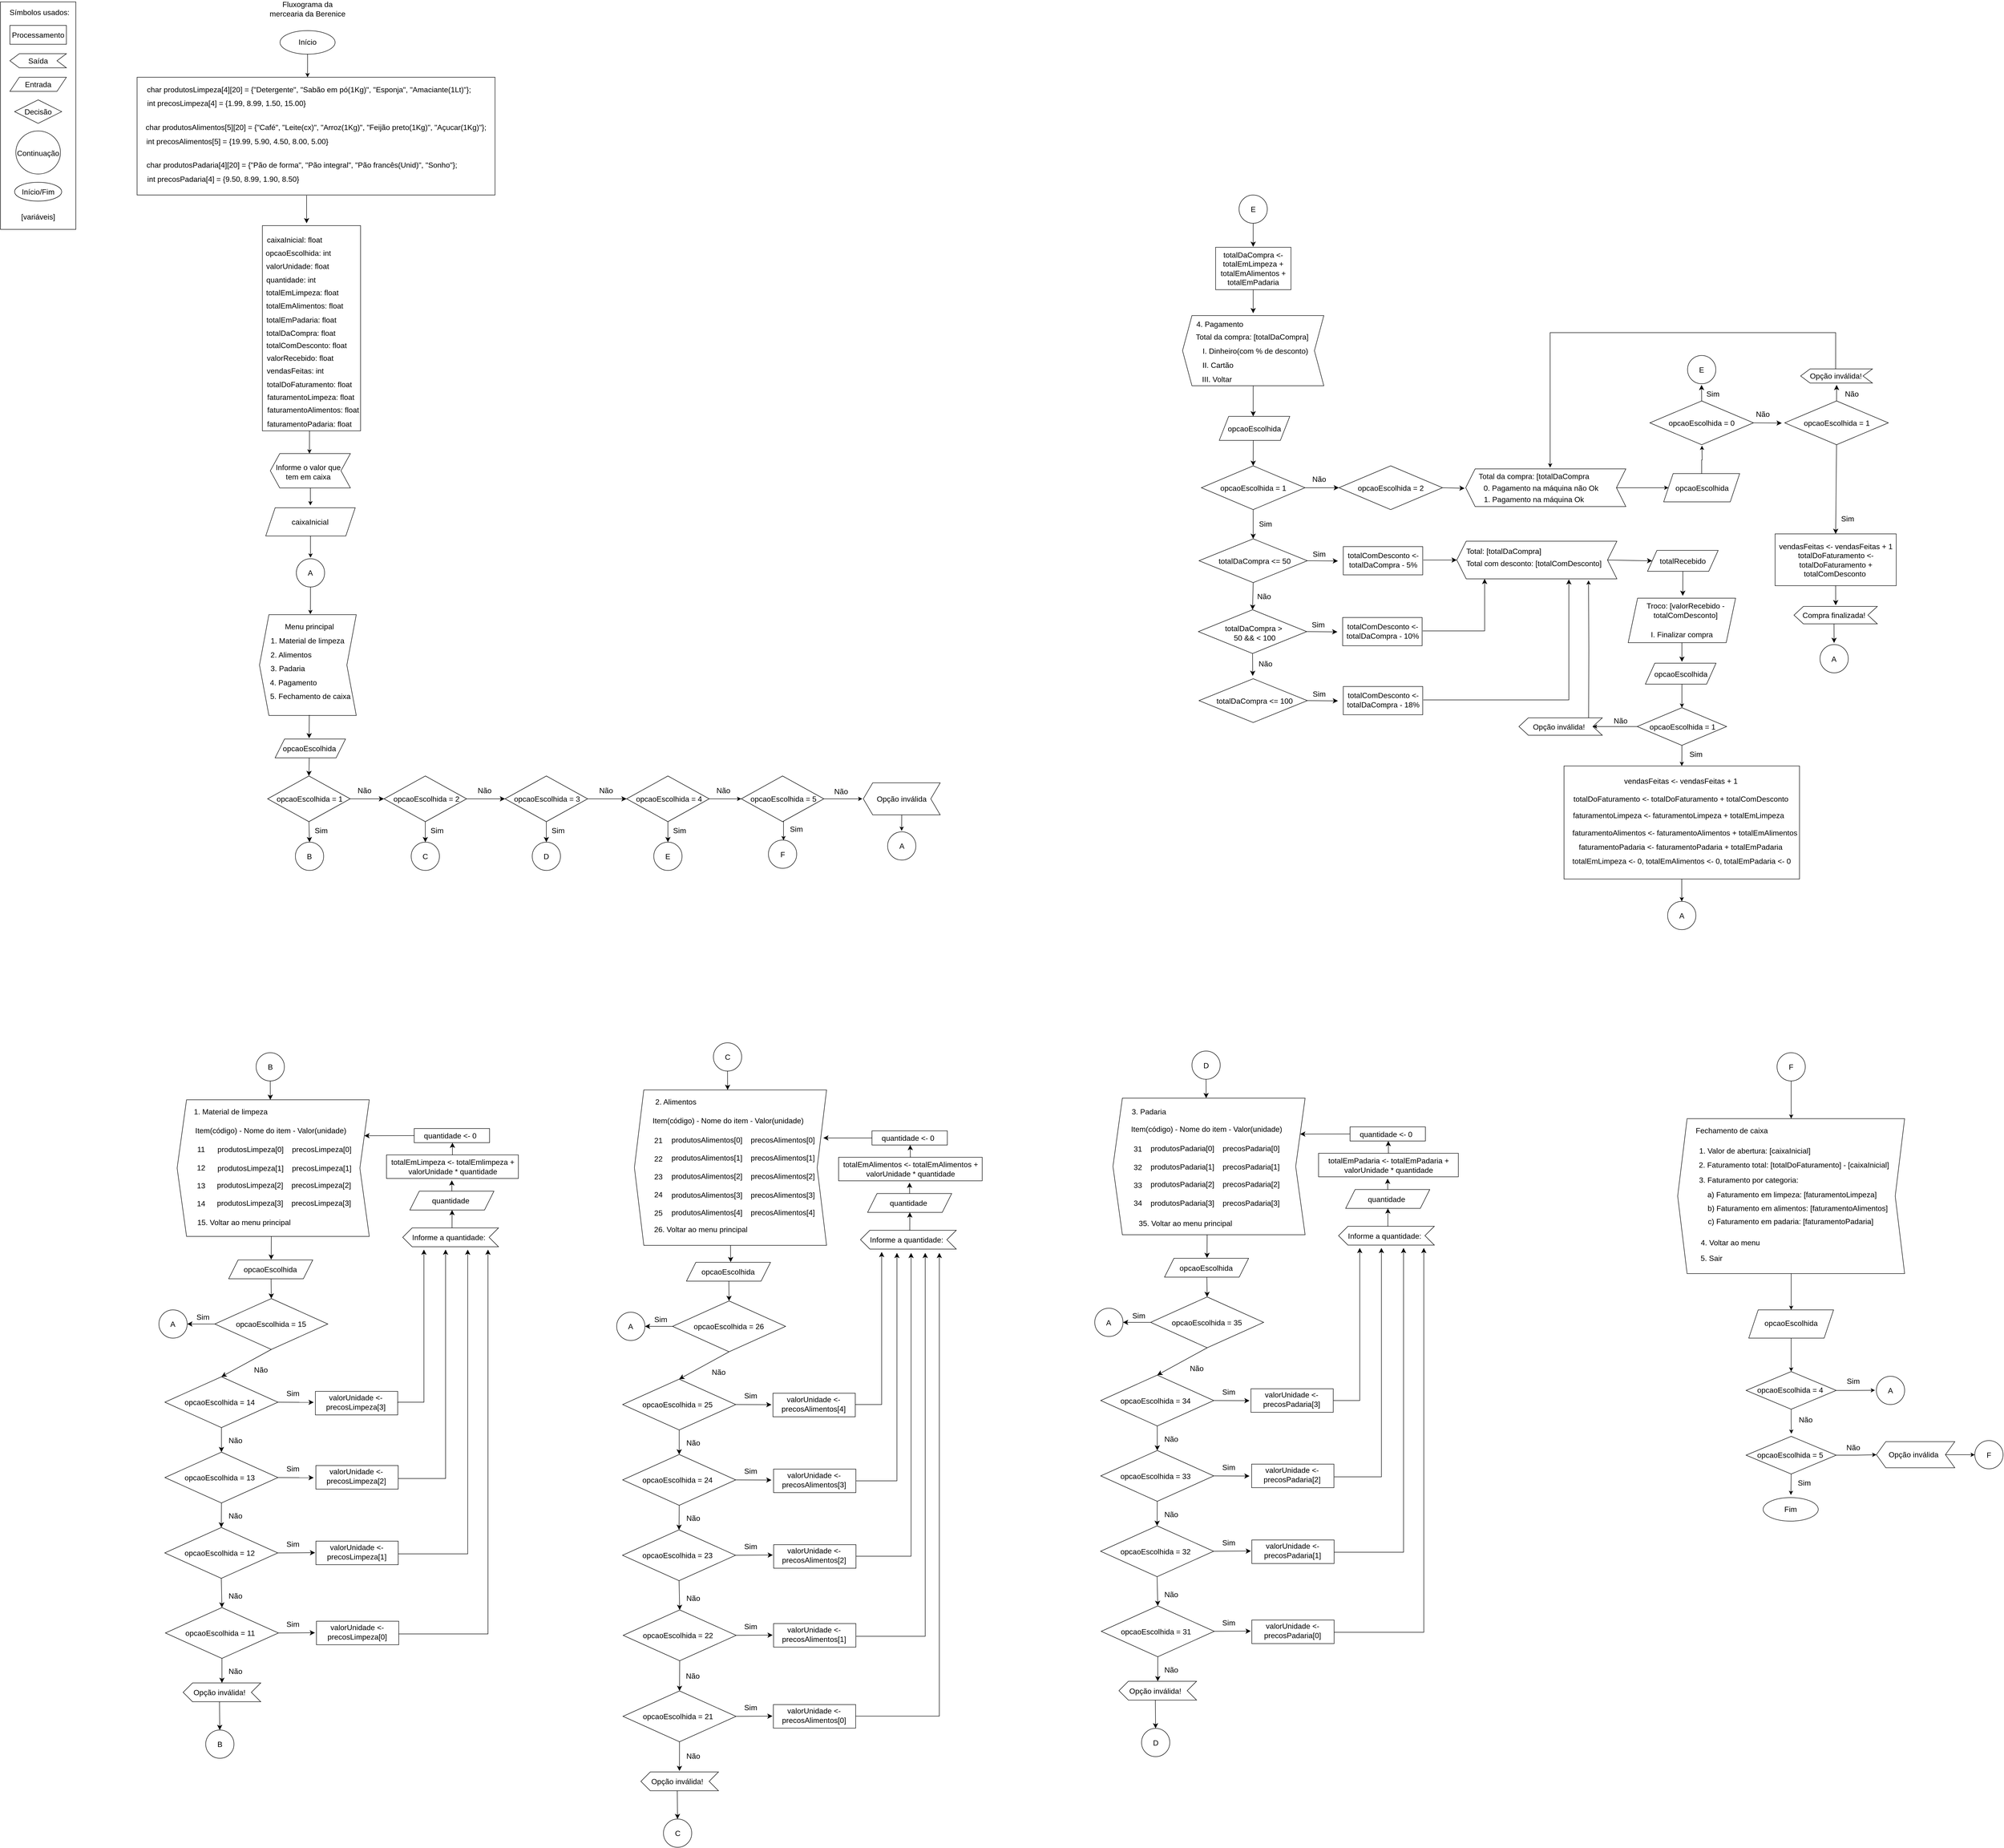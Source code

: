 <mxfile version="24.7.16">
  <diagram id="kgpKYQtTHZ0yAKxKKP6v" name="Page-1">
    <mxGraphModel dx="3584" dy="2636" grid="1" gridSize="10" guides="1" tooltips="1" connect="1" arrows="1" fold="1" page="1" pageScale="1" pageWidth="850" pageHeight="1100" math="0" shadow="0">
      <root>
        <mxCell id="0" />
        <mxCell id="1" parent="0" />
        <mxCell id="MtYJzgujj3OL7VdnlWOX-9" style="edgeStyle=none;curved=1;rounded=0;orthogonalLoop=1;jettySize=auto;html=1;fontSize=12;startSize=8;endSize=8;" parent="1" edge="1">
          <mxGeometry relative="1" as="geometry">
            <mxPoint x="-1270" y="-1280" as="targetPoint" />
            <mxPoint x="-1270" y="-1339" as="sourcePoint" />
          </mxGeometry>
        </mxCell>
        <mxCell id="MtYJzgujj3OL7VdnlWOX-7" value="" style="rounded=0;whiteSpace=wrap;html=1;" parent="1" vertex="1">
          <mxGeometry x="-1629.96" y="-1590" width="760" height="250" as="geometry" />
        </mxCell>
        <mxCell id="-wwK6uYsUFuTY2tYCcgX-29" value="" style="shape=step;perimeter=stepPerimeter;whiteSpace=wrap;html=1;fixedSize=1;direction=west;" parent="1" vertex="1">
          <mxGeometry x="1902.26" y="-970.75" width="152.4" height="30" as="geometry" />
        </mxCell>
        <mxCell id="-wwK6uYsUFuTY2tYCcgX-25" value="" style="shape=step;perimeter=stepPerimeter;whiteSpace=wrap;html=1;fixedSize=1;direction=west;" parent="1" vertex="1">
          <mxGeometry x="1888.08" y="-466.5" width="176.99" height="37" as="geometry" />
        </mxCell>
        <mxCell id="eE0TCT90ce00Bp5PJLh6-4" value="" style="edgeStyle=orthogonalEdgeStyle;rounded=0;orthogonalLoop=1;jettySize=auto;html=1;" parent="1" source="-wwK6uYsUFuTY2tYCcgX-10" target="eE0TCT90ce00Bp5PJLh6-3" edge="1">
          <mxGeometry relative="1" as="geometry" />
        </mxCell>
        <mxCell id="-wwK6uYsUFuTY2tYCcgX-10" value="" style="shape=step;perimeter=stepPerimeter;whiteSpace=wrap;html=1;fixedSize=1;direction=west;" parent="1" vertex="1">
          <mxGeometry x="1191.09" y="-758.5" width="340" height="80" as="geometry" />
        </mxCell>
        <mxCell id="eE0TCT90ce00Bp5PJLh6-2" style="edgeStyle=orthogonalEdgeStyle;rounded=0;orthogonalLoop=1;jettySize=auto;html=1;exitX=0.5;exitY=1;exitDx=0;exitDy=0;" parent="1" source="fcO4eRgJYQ2Qzg-tuo2n-79" target="fcO4eRgJYQ2Qzg-tuo2n-84" edge="1">
          <mxGeometry relative="1" as="geometry" />
        </mxCell>
        <mxCell id="fcO4eRgJYQ2Qzg-tuo2n-79" value="" style="rounded=0;whiteSpace=wrap;html=1;" parent="1" vertex="1">
          <mxGeometry x="1399.81" y="-127.75" width="500" height="240" as="geometry" />
        </mxCell>
        <mxCell id="fcO4eRgJYQ2Qzg-tuo2n-45" value="" style="rounded=0;whiteSpace=wrap;html=1;" parent="1" vertex="1">
          <mxGeometry x="931.11" y="-593.5" width="168.7" height="60" as="geometry" />
        </mxCell>
        <mxCell id="fcO4eRgJYQ2Qzg-tuo2n-35" value="" style="rounded=0;whiteSpace=wrap;html=1;" parent="1" vertex="1">
          <mxGeometry x="660.06" y="-1229" width="160" height="90" as="geometry" />
        </mxCell>
        <mxCell id="fcO4eRgJYQ2Qzg-tuo2n-18" value="" style="ellipse;whiteSpace=wrap;html=1;" parent="1" vertex="1">
          <mxGeometry x="709.81" y="-1340" width="60" height="60" as="geometry" />
        </mxCell>
        <mxCell id="qx1I95-SuqzYeg12PVLA-2" value="" style="rounded=0;whiteSpace=wrap;html=1;" parent="1" vertex="1">
          <mxGeometry x="-1251.33" y="1200" width="174.75" height="50" as="geometry" />
        </mxCell>
        <mxCell id="CFcJX70neqb3rfl64p3O-4" value="" style="whiteSpace=wrap;html=1;" parent="1" vertex="1">
          <mxGeometry x="-1363.9" y="-1275" width="208.5" height="435.75" as="geometry" />
        </mxCell>
        <mxCell id="-h-DdxfB7LTKWHT1O1mY-44" style="edgeStyle=none;curved=1;rounded=0;orthogonalLoop=1;jettySize=auto;html=1;exitX=0;exitY=0.5;exitDx=0;exitDy=0;fontSize=12;startSize=8;endSize=8;entryX=0;entryY=0.75;entryDx=0;entryDy=0;" parent="1" source="-h-DdxfB7LTKWHT1O1mY-41" target="-h-DdxfB7LTKWHT1O1mY-11" edge="1">
          <mxGeometry relative="1" as="geometry">
            <mxPoint x="-1156.92" y="657" as="targetPoint" />
          </mxGeometry>
        </mxCell>
        <mxCell id="-h-DdxfB7LTKWHT1O1mY-41" value="" style="rounded=0;whiteSpace=wrap;html=1;" parent="1" vertex="1">
          <mxGeometry x="-1041.52" y="642" width="160" height="30" as="geometry" />
        </mxCell>
        <mxCell id="-h-DdxfB7LTKWHT1O1mY-38" value="" style="rounded=0;whiteSpace=wrap;html=1;" parent="1" vertex="1">
          <mxGeometry x="-1100.37" y="698" width="280" height="50" as="geometry" />
        </mxCell>
        <mxCell id="-h-DdxfB7LTKWHT1O1mY-42" style="edgeStyle=none;curved=1;rounded=0;orthogonalLoop=1;jettySize=auto;html=1;exitX=0.5;exitY=0;exitDx=0;exitDy=0;fontSize=12;startSize=8;endSize=8;" parent="1" source="-h-DdxfB7LTKWHT1O1mY-35" edge="1">
          <mxGeometry relative="1" as="geometry">
            <mxPoint x="-961.73" y="752" as="targetPoint" />
          </mxGeometry>
        </mxCell>
        <mxCell id="-h-DdxfB7LTKWHT1O1mY-35" value="" style="shape=parallelogram;perimeter=parallelogramPerimeter;whiteSpace=wrap;html=1;fixedSize=1;" parent="1" vertex="1">
          <mxGeometry x="-1050.78" y="775" width="178.52" height="40" as="geometry" />
        </mxCell>
        <mxCell id="-h-DdxfB7LTKWHT1O1mY-36" style="edgeStyle=none;curved=1;rounded=0;orthogonalLoop=1;jettySize=auto;html=1;exitX=0.5;exitY=1;exitDx=0;exitDy=0;fontSize=12;startSize=8;endSize=8;entryX=0.489;entryY=1.125;entryDx=0;entryDy=0;entryPerimeter=0;" parent="1" edge="1">
          <mxGeometry relative="1" as="geometry">
            <mxPoint x="-961.144" y="815" as="targetPoint" />
            <mxPoint x="-961.22" y="853" as="sourcePoint" />
          </mxGeometry>
        </mxCell>
        <mxCell id="-h-DdxfB7LTKWHT1O1mY-29" value="" style="shape=step;perimeter=stepPerimeter;whiteSpace=wrap;html=1;fixedSize=1;direction=west;" parent="1" vertex="1">
          <mxGeometry x="-1065.92" y="853" width="203.4" height="40" as="geometry" />
        </mxCell>
        <mxCell id="qx1I95-SuqzYeg12PVLA-22" style="edgeStyle=none;curved=1;rounded=0;orthogonalLoop=1;jettySize=auto;html=1;exitX=0.5;exitY=1;exitDx=0;exitDy=0;entryX=0.5;entryY=0;entryDx=0;entryDy=0;fontSize=12;startSize=8;endSize=8;" parent="1" source="-h-DdxfB7LTKWHT1O1mY-16" target="-h-DdxfB7LTKWHT1O1mY-25" edge="1">
          <mxGeometry relative="1" as="geometry" />
        </mxCell>
        <mxCell id="wgd0G_IhGaB_Crb7qKsH-20" style="edgeStyle=none;curved=1;rounded=0;orthogonalLoop=1;jettySize=auto;html=1;exitX=0;exitY=0.5;exitDx=0;exitDy=0;entryX=1;entryY=0.5;entryDx=0;entryDy=0;fontSize=12;startSize=8;endSize=8;" parent="1" source="-h-DdxfB7LTKWHT1O1mY-16" target="wgd0G_IhGaB_Crb7qKsH-19" edge="1">
          <mxGeometry relative="1" as="geometry" />
        </mxCell>
        <mxCell id="-h-DdxfB7LTKWHT1O1mY-16" value="" style="rhombus;whiteSpace=wrap;html=1;" parent="1" vertex="1">
          <mxGeometry x="-1464.92" y="1003" width="240" height="108" as="geometry" />
        </mxCell>
        <mxCell id="-h-DdxfB7LTKWHT1O1mY-17" style="edgeStyle=none;curved=1;rounded=0;orthogonalLoop=1;jettySize=auto;html=1;exitX=0.5;exitY=0;exitDx=0;exitDy=0;entryX=0.552;entryY=-0.017;entryDx=0;entryDy=0;fontSize=12;startSize=8;endSize=8;entryPerimeter=0;" parent="1" edge="1">
          <mxGeometry relative="1" as="geometry">
            <mxPoint x="-1344.92" y="871" as="sourcePoint" />
            <mxPoint x="-1345.2" y="920.32" as="targetPoint" />
          </mxGeometry>
        </mxCell>
        <mxCell id="-h-DdxfB7LTKWHT1O1mY-11" value="" style="shape=step;perimeter=stepPerimeter;whiteSpace=wrap;html=1;fixedSize=1;direction=west;" parent="1" vertex="1">
          <mxGeometry x="-1544.92" y="581" width="408" height="290" as="geometry" />
        </mxCell>
        <mxCell id="IzLPEQn7askwRCGdTHk_-16" value="" style="rounded=0;whiteSpace=wrap;html=1;" parent="1" vertex="1">
          <mxGeometry x="-1920" y="-1750" width="160" height="483" as="geometry" />
        </mxCell>
        <mxCell id="64TBRrdWg9vruEVqZ3hl-2" value="&lt;font style=&quot;vertical-align: inherit;&quot;&gt;&lt;font style=&quot;vertical-align: inherit;&quot;&gt;&lt;font style=&quot;vertical-align: inherit;&quot;&gt;&lt;font style=&quot;vertical-align: inherit;&quot;&gt;Fluxograma da mercearia da Berenice&lt;/font&gt;&lt;/font&gt;&lt;/font&gt;&lt;/font&gt;" style="text;strokeColor=none;fillColor=none;html=1;align=center;verticalAlign=middle;whiteSpace=wrap;rounded=0;fontSize=16;" parent="1" vertex="1">
          <mxGeometry x="-1353.45" y="-1750" width="170" height="30" as="geometry" />
        </mxCell>
        <mxCell id="uxmXj8jSHQ4GdBaXvY8T-1" value="" style="shape=step;perimeter=stepPerimeter;whiteSpace=wrap;html=1;fixedSize=1;direction=west;" parent="1" vertex="1">
          <mxGeometry x="-1370.05" y="-449" width="205.5" height="214" as="geometry" />
        </mxCell>
        <mxCell id="eE0TCT90ce00Bp5PJLh6-24" style="edgeStyle=orthogonalEdgeStyle;rounded=0;orthogonalLoop=1;jettySize=auto;html=1;exitX=0.5;exitY=1;exitDx=0;exitDy=0;" parent="1" source="uxmXj8jSHQ4GdBaXvY8T-2" edge="1">
          <mxGeometry relative="1" as="geometry">
            <mxPoint x="-1268.06" y="-1590" as="targetPoint" />
          </mxGeometry>
        </mxCell>
        <mxCell id="uxmXj8jSHQ4GdBaXvY8T-2" value="" style="ellipse;whiteSpace=wrap;html=1;" parent="1" vertex="1">
          <mxGeometry x="-1326.45" y="-1689" width="117" height="50" as="geometry" />
        </mxCell>
        <mxCell id="uxmXj8jSHQ4GdBaXvY8T-6" value="Início" style="text;strokeColor=none;fillColor=none;html=1;align=center;verticalAlign=middle;whiteSpace=wrap;rounded=0;fontSize=16;" parent="1" vertex="1">
          <mxGeometry x="-1298.45" y="-1680" width="60" height="30" as="geometry" />
        </mxCell>
        <mxCell id="uxmXj8jSHQ4GdBaXvY8T-8" value="Menu principal" style="text;strokeColor=none;fillColor=none;html=1;align=center;verticalAlign=middle;whiteSpace=wrap;rounded=0;fontSize=16;" parent="1" vertex="1">
          <mxGeometry x="-1318.8" y="-439" width="110" height="30" as="geometry" />
        </mxCell>
        <mxCell id="uxmXj8jSHQ4GdBaXvY8T-10" value="1. Material de limpeza" style="text;strokeColor=none;fillColor=none;html=1;align=center;verticalAlign=middle;whiteSpace=wrap;rounded=0;fontSize=16;" parent="1" vertex="1">
          <mxGeometry x="-1352.8" y="-409" width="170" height="30" as="geometry" />
        </mxCell>
        <mxCell id="uxmXj8jSHQ4GdBaXvY8T-11" value="2. Alimentos" style="text;strokeColor=none;fillColor=none;html=1;align=center;verticalAlign=middle;whiteSpace=wrap;rounded=0;fontSize=16;" parent="1" vertex="1">
          <mxGeometry x="-1362.8" y="-379" width="120" height="30" as="geometry" />
        </mxCell>
        <mxCell id="uxmXj8jSHQ4GdBaXvY8T-12" value="3. Padaria" style="text;strokeColor=none;fillColor=none;html=1;align=center;verticalAlign=middle;whiteSpace=wrap;rounded=0;fontSize=16;" parent="1" vertex="1">
          <mxGeometry x="-1354.8" y="-350" width="90" height="30" as="geometry" />
        </mxCell>
        <mxCell id="uxmXj8jSHQ4GdBaXvY8T-13" value="4. Pagamento" style="text;strokeColor=none;fillColor=none;html=1;align=center;verticalAlign=middle;whiteSpace=wrap;rounded=0;fontSize=16;" parent="1" vertex="1">
          <mxGeometry x="-1362.8" y="-320" width="130" height="30" as="geometry" />
        </mxCell>
        <mxCell id="IzLPEQn7askwRCGdTHk_-1" value="" style="rounded=0;whiteSpace=wrap;html=1;" parent="1" vertex="1">
          <mxGeometry x="-1900" y="-1700" width="120" height="40" as="geometry" />
        </mxCell>
        <mxCell id="IzLPEQn7askwRCGdTHk_-2" value="&lt;font style=&quot;vertical-align: inherit;&quot;&gt;&lt;font style=&quot;vertical-align: inherit;&quot;&gt;Símbolos usados:&lt;/font&gt;&lt;/font&gt;" style="text;strokeColor=none;fillColor=none;html=1;align=center;verticalAlign=middle;whiteSpace=wrap;rounded=0;fontSize=16;" parent="1" vertex="1">
          <mxGeometry x="-1904.22" y="-1743" width="134.3" height="30" as="geometry" />
        </mxCell>
        <mxCell id="IzLPEQn7askwRCGdTHk_-4" value="Processamento" style="text;strokeColor=none;fillColor=none;html=1;align=center;verticalAlign=middle;whiteSpace=wrap;rounded=0;fontSize=16;" parent="1" vertex="1">
          <mxGeometry x="-1870" y="-1695" width="60" height="30" as="geometry" />
        </mxCell>
        <mxCell id="IzLPEQn7askwRCGdTHk_-5" value="" style="shape=step;perimeter=stepPerimeter;whiteSpace=wrap;html=1;fixedSize=1;direction=west;" parent="1" vertex="1">
          <mxGeometry x="-1900" y="-1640" width="120" height="30" as="geometry" />
        </mxCell>
        <mxCell id="IzLPEQn7askwRCGdTHk_-6" value="Saída" style="text;strokeColor=none;fillColor=none;html=1;align=center;verticalAlign=middle;whiteSpace=wrap;rounded=0;fontSize=16;" parent="1" vertex="1">
          <mxGeometry x="-1870" y="-1640" width="60" height="30" as="geometry" />
        </mxCell>
        <mxCell id="IzLPEQn7askwRCGdTHk_-7" value="" style="shape=parallelogram;perimeter=parallelogramPerimeter;whiteSpace=wrap;html=1;fixedSize=1;" parent="1" vertex="1">
          <mxGeometry x="-1900" y="-1590" width="120" height="30" as="geometry" />
        </mxCell>
        <mxCell id="IzLPEQn7askwRCGdTHk_-8" value="Entrada" style="text;strokeColor=none;fillColor=none;html=1;align=center;verticalAlign=middle;whiteSpace=wrap;rounded=0;fontSize=16;" parent="1" vertex="1">
          <mxGeometry x="-1870" y="-1590" width="60" height="30" as="geometry" />
        </mxCell>
        <mxCell id="IzLPEQn7askwRCGdTHk_-10" value="" style="rhombus;whiteSpace=wrap;html=1;" parent="1" vertex="1">
          <mxGeometry x="-1890" y="-1542" width="100" height="50" as="geometry" />
        </mxCell>
        <mxCell id="IzLPEQn7askwRCGdTHk_-11" value="Decisão" style="text;strokeColor=none;fillColor=none;html=1;align=center;verticalAlign=middle;whiteSpace=wrap;rounded=0;fontSize=16;" parent="1" vertex="1">
          <mxGeometry x="-1870" y="-1532" width="60" height="30" as="geometry" />
        </mxCell>
        <mxCell id="IzLPEQn7askwRCGdTHk_-14" value="" style="ellipse;whiteSpace=wrap;html=1;" parent="1" vertex="1">
          <mxGeometry x="-1890" y="-1367" width="100" height="40" as="geometry" />
        </mxCell>
        <mxCell id="IzLPEQn7askwRCGdTHk_-15" value="Início/Fim" style="text;strokeColor=none;fillColor=none;html=1;align=center;verticalAlign=middle;whiteSpace=wrap;rounded=0;fontSize=16;" parent="1" vertex="1">
          <mxGeometry x="-1870" y="-1362" width="60" height="30" as="geometry" />
        </mxCell>
        <mxCell id="IzLPEQn7askwRCGdTHk_-23" value="&lt;font style=&quot;vertical-align: inherit;&quot;&gt;&lt;font style=&quot;vertical-align: inherit;&quot;&gt;totalEmLimpeza: float&lt;/font&gt;&lt;/font&gt;" style="text;strokeColor=none;fillColor=none;html=1;align=center;verticalAlign=middle;whiteSpace=wrap;rounded=0;fontSize=16;" parent="1" vertex="1">
          <mxGeometry x="-1378.65" y="-1148.25" width="200" height="30" as="geometry" />
        </mxCell>
        <mxCell id="IzLPEQn7askwRCGdTHk_-25" value="&lt;font style=&quot;vertical-align: inherit;&quot;&gt;&lt;font style=&quot;vertical-align: inherit;&quot;&gt;totalEmAlimentos: float&lt;/font&gt;&lt;/font&gt;" style="text;strokeColor=none;fillColor=none;html=1;align=center;verticalAlign=middle;whiteSpace=wrap;rounded=0;fontSize=16;" parent="1" vertex="1">
          <mxGeometry x="-1373.65" y="-1120.25" width="200" height="30" as="geometry" />
        </mxCell>
        <mxCell id="IzLPEQn7askwRCGdTHk_-26" value="&lt;font style=&quot;vertical-align: inherit;&quot;&gt;&lt;font style=&quot;vertical-align: inherit;&quot;&gt;totalEmPadaria: float&lt;/font&gt;&lt;/font&gt;" style="text;strokeColor=none;fillColor=none;html=1;align=center;verticalAlign=middle;whiteSpace=wrap;rounded=0;fontSize=16;" parent="1" vertex="1">
          <mxGeometry x="-1380.9" y="-1090.25" width="200" height="30" as="geometry" />
        </mxCell>
        <mxCell id="IzLPEQn7askwRCGdTHk_-27" value="&lt;font style=&quot;vertical-align: inherit;&quot;&gt;&lt;font style=&quot;vertical-align: inherit;&quot;&gt;&lt;font style=&quot;vertical-align: inherit;&quot;&gt;&lt;font style=&quot;vertical-align: inherit;&quot;&gt;&lt;font style=&quot;vertical-align: inherit;&quot;&gt;&lt;font style=&quot;vertical-align: inherit;&quot;&gt;totalDaCompra: float&lt;/font&gt;&lt;/font&gt;&lt;/font&gt;&lt;/font&gt;&lt;/font&gt;&lt;/font&gt;" style="text;strokeColor=none;fillColor=none;html=1;align=center;verticalAlign=middle;whiteSpace=wrap;rounded=0;fontSize=16;" parent="1" vertex="1">
          <mxGeometry x="-1381.9" y="-1062.25" width="200" height="30" as="geometry" />
        </mxCell>
        <mxCell id="IzLPEQn7askwRCGdTHk_-28" value="&lt;font style=&quot;vertical-align: inherit;&quot;&gt;&lt;font style=&quot;vertical-align: inherit;&quot;&gt;valorRecebido: float&lt;/font&gt;&lt;/font&gt;" style="text;strokeColor=none;fillColor=none;html=1;align=center;verticalAlign=middle;whiteSpace=wrap;rounded=0;fontSize=16;" parent="1" vertex="1">
          <mxGeometry x="-1357.4" y="-1009.25" width="147.25" height="30" as="geometry" />
        </mxCell>
        <mxCell id="IzLPEQn7askwRCGdTHk_-29" value="&lt;font style=&quot;vertical-align: inherit;&quot;&gt;&lt;font style=&quot;vertical-align: inherit;&quot;&gt;vendasFeitas: int&lt;/font&gt;&lt;/font&gt;" style="text;strokeColor=none;fillColor=none;html=1;align=center;verticalAlign=middle;whiteSpace=wrap;rounded=0;fontSize=16;" parent="1" vertex="1">
          <mxGeometry x="-1364.35" y="-982.25" width="140" height="30" as="geometry" />
        </mxCell>
        <mxCell id="IzLPEQn7askwRCGdTHk_-30" value="&lt;font style=&quot;vertical-align: inherit;&quot;&gt;&lt;font style=&quot;vertical-align: inherit;&quot;&gt;totalDoFaturamento: float&lt;/font&gt;&lt;/font&gt;" style="text;strokeColor=none;fillColor=none;html=1;align=center;verticalAlign=middle;whiteSpace=wrap;rounded=0;fontSize=16;" parent="1" vertex="1">
          <mxGeometry x="-1356.77" y="-953.25" width="185.75" height="30" as="geometry" />
        </mxCell>
        <mxCell id="IzLPEQn7askwRCGdTHk_-44" style="edgeStyle=none;curved=1;rounded=0;orthogonalLoop=1;jettySize=auto;html=1;exitX=0.485;exitY=1;exitDx=0;exitDy=0;entryX=0.5;entryY=0;entryDx=0;entryDy=0;fontSize=12;startSize=8;endSize=8;exitPerimeter=0;" parent="1" source="IzLPEQn7askwRCGdTHk_-37" target="IzLPEQn7askwRCGdTHk_-41" edge="1">
          <mxGeometry relative="1" as="geometry" />
        </mxCell>
        <mxCell id="IzLPEQn7askwRCGdTHk_-37" value="" style="shape=parallelogram;perimeter=parallelogramPerimeter;whiteSpace=wrap;html=1;fixedSize=1;" parent="1" vertex="1">
          <mxGeometry x="-1336.85" y="-185" width="149.5" height="40" as="geometry" />
        </mxCell>
        <mxCell id="IzLPEQn7askwRCGdTHk_-38" value="opcaoEscolhida" style="text;strokeColor=none;fillColor=none;html=1;align=center;verticalAlign=middle;whiteSpace=wrap;rounded=0;fontSize=16;" parent="1" vertex="1">
          <mxGeometry x="-1313.55" y="-180" width="100" height="30" as="geometry" />
        </mxCell>
        <mxCell id="IzLPEQn7askwRCGdTHk_-39" style="edgeStyle=none;curved=1;rounded=0;orthogonalLoop=1;jettySize=auto;html=1;exitX=0.5;exitY=0;exitDx=0;exitDy=0;entryX=0.468;entryY=-0.007;entryDx=0;entryDy=0;entryPerimeter=0;fontSize=12;startSize=8;endSize=8;" parent="1" edge="1">
          <mxGeometry relative="1" as="geometry">
            <mxPoint x="-1264.3" y="-236" as="sourcePoint" />
            <mxPoint x="-1264.64" y="-186.42" as="targetPoint" />
          </mxGeometry>
        </mxCell>
        <mxCell id="wgd0G_IhGaB_Crb7qKsH-24" style="edgeStyle=none;curved=1;rounded=0;orthogonalLoop=1;jettySize=auto;html=1;exitX=0.5;exitY=1;exitDx=0;exitDy=0;entryX=0.5;entryY=0;entryDx=0;entryDy=0;fontSize=12;startSize=8;endSize=8;" parent="1" source="IzLPEQn7askwRCGdTHk_-41" target="wgd0G_IhGaB_Crb7qKsH-22" edge="1">
          <mxGeometry relative="1" as="geometry" />
        </mxCell>
        <mxCell id="y5LmSLrLWlJQxqjaBqhE-80" style="edgeStyle=none;curved=1;rounded=0;orthogonalLoop=1;jettySize=auto;html=1;exitX=1;exitY=0.5;exitDx=0;exitDy=0;entryX=0;entryY=0.5;entryDx=0;entryDy=0;fontSize=12;startSize=8;endSize=8;" parent="1" source="IzLPEQn7askwRCGdTHk_-41" target="y5LmSLrLWlJQxqjaBqhE-78" edge="1">
          <mxGeometry relative="1" as="geometry" />
        </mxCell>
        <mxCell id="IzLPEQn7askwRCGdTHk_-41" value="" style="rhombus;whiteSpace=wrap;html=1;" parent="1" vertex="1">
          <mxGeometry x="-1352.8" y="-106.5" width="175.43" height="97" as="geometry" />
        </mxCell>
        <mxCell id="IzLPEQn7askwRCGdTHk_-43" value="&lt;font style=&quot;vertical-align: inherit;&quot;&gt;&lt;font style=&quot;vertical-align: inherit;&quot;&gt;opcaoEscolhida = 1&lt;/font&gt;&lt;/font&gt;" style="text;strokeColor=none;fillColor=none;html=1;align=center;verticalAlign=middle;whiteSpace=wrap;rounded=0;fontSize=16;" parent="1" vertex="1">
          <mxGeometry x="-1334.64" y="-73" width="143.18" height="30" as="geometry" />
        </mxCell>
        <mxCell id="-h-DdxfB7LTKWHT1O1mY-1" value="&lt;font style=&quot;vertical-align: inherit;&quot;&gt;&lt;font style=&quot;vertical-align: inherit;&quot;&gt;&lt;font style=&quot;vertical-align: inherit;&quot;&gt;&lt;font style=&quot;vertical-align: inherit;&quot;&gt;1. Material de limpeza&lt;/font&gt;&lt;/font&gt;&lt;/font&gt;&lt;/font&gt;" style="text;strokeColor=none;fillColor=none;html=1;align=center;verticalAlign=middle;whiteSpace=wrap;rounded=0;fontSize=16;" parent="1" vertex="1">
          <mxGeometry x="-1510.74" y="591" width="160" height="30" as="geometry" />
        </mxCell>
        <mxCell id="-h-DdxfB7LTKWHT1O1mY-2" value="&lt;font style=&quot;vertical-align: inherit;&quot;&gt;&lt;font style=&quot;vertical-align: inherit;&quot;&gt;&lt;font style=&quot;vertical-align: inherit;&quot;&gt;&lt;font style=&quot;vertical-align: inherit;&quot;&gt;Item(código) - Nome do item - Valor(unidade)&lt;/font&gt;&lt;/font&gt;&lt;/font&gt;&lt;/font&gt;" style="text;strokeColor=none;fillColor=none;html=1;align=center;verticalAlign=middle;whiteSpace=wrap;rounded=0;fontSize=16;" parent="1" vertex="1">
          <mxGeometry x="-1510.74" y="631" width="330" height="30" as="geometry" />
        </mxCell>
        <mxCell id="-h-DdxfB7LTKWHT1O1mY-3" value="&lt;font style=&quot;vertical-align: inherit;&quot;&gt;&lt;font style=&quot;vertical-align: inherit;&quot;&gt;&lt;font style=&quot;vertical-align: inherit;&quot;&gt;&lt;font style=&quot;vertical-align: inherit;&quot;&gt;&lt;font style=&quot;vertical-align: inherit;&quot;&gt;&lt;font style=&quot;vertical-align: inherit;&quot;&gt;&lt;font style=&quot;vertical-align: inherit;&quot;&gt;&lt;font style=&quot;vertical-align: inherit;&quot;&gt;&lt;font style=&quot;vertical-align: inherit;&quot;&gt;&lt;font style=&quot;vertical-align: inherit;&quot;&gt;&lt;font style=&quot;vertical-align: inherit;&quot;&gt;&lt;font style=&quot;vertical-align: inherit;&quot;&gt;&lt;font style=&quot;vertical-align: inherit;&quot;&gt;&lt;font style=&quot;vertical-align: inherit;&quot;&gt;11&lt;/font&gt;&lt;/font&gt;&lt;/font&gt;&lt;/font&gt;&lt;/font&gt;&lt;/font&gt;&lt;/font&gt;&lt;/font&gt;&lt;/font&gt;&lt;/font&gt;&lt;/font&gt;&lt;/font&gt;&lt;/font&gt;&lt;/font&gt;&lt;div&gt;&lt;br&gt;&lt;div&gt;&lt;div&gt;&lt;font style=&quot;vertical-align: inherit;&quot;&gt;&lt;font style=&quot;vertical-align: inherit;&quot;&gt;&lt;font style=&quot;vertical-align: inherit;&quot;&gt;&lt;font style=&quot;vertical-align: inherit;&quot;&gt;&lt;font style=&quot;vertical-align: inherit;&quot;&gt;&lt;font style=&quot;vertical-align: inherit;&quot;&gt;&lt;font style=&quot;vertical-align: inherit;&quot;&gt;&lt;font style=&quot;vertical-align: inherit;&quot;&gt;&lt;font style=&quot;vertical-align: inherit;&quot;&gt;&lt;font style=&quot;vertical-align: inherit;&quot;&gt;&lt;font style=&quot;vertical-align: inherit;&quot;&gt;&lt;font style=&quot;vertical-align: inherit;&quot;&gt;&lt;font style=&quot;vertical-align: inherit;&quot;&gt;&lt;font style=&quot;vertical-align: inherit;&quot;&gt;&lt;font style=&quot;vertical-align: inherit;&quot;&gt;&lt;font style=&quot;vertical-align: inherit;&quot;&gt;12&lt;/font&gt;&lt;/font&gt;&lt;/font&gt;&lt;/font&gt;&lt;/font&gt;&lt;/font&gt;&lt;/font&gt;&lt;/font&gt;&lt;/font&gt;&lt;/font&gt;&lt;/font&gt;&lt;/font&gt;&lt;/font&gt;&lt;/font&gt;&lt;/font&gt;&lt;/font&gt;&lt;/div&gt;&lt;div&gt;&lt;font style=&quot;vertical-align: inherit;&quot;&gt;&lt;font style=&quot;vertical-align: inherit;&quot;&gt;&lt;font style=&quot;vertical-align: inherit;&quot;&gt;&lt;font style=&quot;vertical-align: inherit;&quot;&gt;&lt;font style=&quot;vertical-align: inherit;&quot;&gt;&lt;font style=&quot;vertical-align: inherit;&quot;&gt;&lt;font style=&quot;vertical-align: inherit;&quot;&gt;&lt;font style=&quot;vertical-align: inherit;&quot;&gt;&lt;font style=&quot;vertical-align: inherit;&quot;&gt;&lt;font style=&quot;vertical-align: inherit;&quot;&gt;&lt;font style=&quot;vertical-align: inherit;&quot;&gt;&lt;font style=&quot;vertical-align: inherit;&quot;&gt;&lt;font style=&quot;vertical-align: inherit;&quot;&gt;&lt;font style=&quot;vertical-align: inherit;&quot;&gt;&lt;font style=&quot;vertical-align: inherit;&quot;&gt;&lt;font style=&quot;vertical-align: inherit;&quot;&gt;&lt;br&gt;&lt;/font&gt;&lt;/font&gt;&lt;/font&gt;&lt;/font&gt;&lt;/font&gt;&lt;/font&gt;&lt;/font&gt;&lt;/font&gt;&lt;/font&gt;&lt;/font&gt;&lt;/font&gt;&lt;/font&gt;&lt;/font&gt;&lt;/font&gt;&lt;/font&gt;&lt;/font&gt;&lt;/div&gt;&lt;div&gt;&lt;font style=&quot;vertical-align: inherit;&quot;&gt;&lt;font style=&quot;vertical-align: inherit;&quot;&gt;&lt;font style=&quot;vertical-align: inherit;&quot;&gt;&lt;font style=&quot;vertical-align: inherit;&quot;&gt;&lt;font style=&quot;vertical-align: inherit;&quot;&gt;&lt;font style=&quot;vertical-align: inherit;&quot;&gt;&lt;font style=&quot;vertical-align: inherit;&quot;&gt;&lt;font style=&quot;vertical-align: inherit;&quot;&gt;&lt;font style=&quot;vertical-align: inherit;&quot;&gt;&lt;font style=&quot;vertical-align: inherit;&quot;&gt;&lt;font style=&quot;vertical-align: inherit;&quot;&gt;&lt;font style=&quot;vertical-align: inherit;&quot;&gt;&lt;font style=&quot;vertical-align: inherit;&quot;&gt;&lt;font style=&quot;vertical-align: inherit;&quot;&gt;&lt;font style=&quot;vertical-align: inherit;&quot;&gt;&lt;font style=&quot;vertical-align: inherit;&quot;&gt;&lt;font style=&quot;vertical-align: inherit;&quot;&gt;&lt;font style=&quot;vertical-align: inherit;&quot;&gt;13&lt;/font&gt;&lt;/font&gt;&lt;/font&gt;&lt;/font&gt;&lt;/font&gt;&lt;/font&gt;&lt;/font&gt;&lt;/font&gt;&lt;/font&gt;&lt;/font&gt;&lt;/font&gt;&lt;/font&gt;&lt;/font&gt;&lt;/font&gt;&lt;/font&gt;&lt;/font&gt;&lt;/font&gt;&lt;/font&gt;&lt;/div&gt;&lt;div&gt;&lt;font style=&quot;vertical-align: inherit;&quot;&gt;&lt;font style=&quot;vertical-align: inherit;&quot;&gt;&lt;font style=&quot;vertical-align: inherit;&quot;&gt;&lt;font style=&quot;vertical-align: inherit;&quot;&gt;&lt;font style=&quot;vertical-align: inherit;&quot;&gt;&lt;font style=&quot;vertical-align: inherit;&quot;&gt;&lt;font style=&quot;vertical-align: inherit;&quot;&gt;&lt;font style=&quot;vertical-align: inherit;&quot;&gt;&lt;font style=&quot;vertical-align: inherit;&quot;&gt;&lt;font style=&quot;vertical-align: inherit;&quot;&gt;&lt;font style=&quot;vertical-align: inherit;&quot;&gt;&lt;font style=&quot;vertical-align: inherit;&quot;&gt;&lt;font style=&quot;vertical-align: inherit;&quot;&gt;&lt;font style=&quot;vertical-align: inherit;&quot;&gt;&lt;font style=&quot;vertical-align: inherit;&quot;&gt;&lt;font style=&quot;vertical-align: inherit;&quot;&gt;&lt;font style=&quot;vertical-align: inherit;&quot;&gt;&lt;font style=&quot;vertical-align: inherit;&quot;&gt;&lt;br&gt;&lt;/font&gt;&lt;/font&gt;&lt;/font&gt;&lt;/font&gt;&lt;/font&gt;&lt;/font&gt;&lt;/font&gt;&lt;/font&gt;&lt;/font&gt;&lt;/font&gt;&lt;/font&gt;&lt;/font&gt;&lt;/font&gt;&lt;/font&gt;&lt;/font&gt;&lt;/font&gt;&lt;/font&gt;&lt;/font&gt;&lt;/div&gt;&lt;div&gt;&lt;font style=&quot;vertical-align: inherit;&quot;&gt;&lt;font style=&quot;vertical-align: inherit;&quot;&gt;&lt;font style=&quot;vertical-align: inherit;&quot;&gt;&lt;font style=&quot;vertical-align: inherit;&quot;&gt;&lt;font style=&quot;vertical-align: inherit;&quot;&gt;&lt;font style=&quot;vertical-align: inherit;&quot;&gt;&lt;font style=&quot;vertical-align: inherit;&quot;&gt;&lt;font style=&quot;vertical-align: inherit;&quot;&gt;&lt;font style=&quot;vertical-align: inherit;&quot;&gt;&lt;font style=&quot;vertical-align: inherit;&quot;&gt;&lt;font style=&quot;vertical-align: inherit;&quot;&gt;&lt;font style=&quot;vertical-align: inherit;&quot;&gt;&lt;font style=&quot;vertical-align: inherit;&quot;&gt;&lt;font style=&quot;vertical-align: inherit;&quot;&gt;&lt;font style=&quot;vertical-align: inherit;&quot;&gt;&lt;font style=&quot;vertical-align: inherit;&quot;&gt;&lt;font style=&quot;vertical-align: inherit;&quot;&gt;&lt;font style=&quot;vertical-align: inherit;&quot;&gt;&lt;font style=&quot;vertical-align: inherit;&quot;&gt;&lt;font style=&quot;vertical-align: inherit;&quot;&gt;14&lt;/font&gt;&lt;/font&gt;&lt;/font&gt;&lt;/font&gt;&lt;/font&gt;&lt;/font&gt;&lt;/font&gt;&lt;/font&gt;&lt;/font&gt;&lt;/font&gt;&lt;/font&gt;&lt;/font&gt;&lt;/font&gt;&lt;/font&gt;&lt;/font&gt;&lt;/font&gt;&lt;/font&gt;&lt;/font&gt;&lt;/font&gt;&lt;/font&gt;&lt;/div&gt;&lt;/div&gt;&lt;/div&gt;" style="text;strokeColor=none;fillColor=none;html=1;align=center;verticalAlign=middle;whiteSpace=wrap;rounded=0;fontSize=16;" parent="1" vertex="1">
          <mxGeometry x="-1523.56" y="689" width="60" height="110" as="geometry" />
        </mxCell>
        <mxCell id="-h-DdxfB7LTKWHT1O1mY-4" value="&lt;font style=&quot;vertical-align: inherit;&quot;&gt;&lt;font style=&quot;vertical-align: inherit;&quot;&gt;15. Voltar ao menu principal&lt;/font&gt;&lt;/font&gt;" style="text;strokeColor=none;fillColor=none;html=1;align=center;verticalAlign=middle;whiteSpace=wrap;rounded=0;fontSize=16;" parent="1" vertex="1">
          <mxGeometry x="-1507.92" y="826" width="210" height="30" as="geometry" />
        </mxCell>
        <mxCell id="-h-DdxfB7LTKWHT1O1mY-5" value="produtosLimpeza[0]&amp;nbsp;&amp;nbsp;&amp;nbsp; precosLimpeza[0]" style="text;strokeColor=none;fillColor=none;html=1;align=center;verticalAlign=middle;whiteSpace=wrap;rounded=0;fontSize=16;" parent="1" vertex="1">
          <mxGeometry x="-1463.65" y="671" width="293.65" height="30" as="geometry" />
        </mxCell>
        <mxCell id="-h-DdxfB7LTKWHT1O1mY-12" style="edgeStyle=none;curved=1;rounded=0;orthogonalLoop=1;jettySize=auto;html=1;exitX=0.5;exitY=1;exitDx=0;exitDy=0;entryX=0.5;entryY=0;entryDx=0;entryDy=0;fontSize=12;startSize=8;endSize=8;" parent="1" edge="1">
          <mxGeometry relative="1" as="geometry">
            <mxPoint x="-1344.94" y="1003" as="targetPoint" />
            <mxPoint x="-1345.44" y="961" as="sourcePoint" />
          </mxGeometry>
        </mxCell>
        <mxCell id="-h-DdxfB7LTKWHT1O1mY-13" value="" style="shape=parallelogram;perimeter=parallelogramPerimeter;whiteSpace=wrap;html=1;fixedSize=1;" parent="1" vertex="1">
          <mxGeometry x="-1435.44" y="921" width="178.52" height="40" as="geometry" />
        </mxCell>
        <mxCell id="-h-DdxfB7LTKWHT1O1mY-14" value="&lt;font style=&quot;vertical-align: inherit;&quot;&gt;&lt;font style=&quot;vertical-align: inherit;&quot;&gt;opcaoEscolhida&lt;/font&gt;&lt;/font&gt;" style="text;strokeColor=none;fillColor=none;html=1;align=center;verticalAlign=middle;whiteSpace=wrap;rounded=0;fontSize=16;" parent="1" vertex="1">
          <mxGeometry x="-1397.19" y="926" width="100" height="30" as="geometry" />
        </mxCell>
        <mxCell id="-h-DdxfB7LTKWHT1O1mY-15" value="opcaoEscolhida = 15" style="text;strokeColor=none;fillColor=none;html=1;align=center;verticalAlign=middle;whiteSpace=wrap;rounded=0;fontSize=16;" parent="1" vertex="1">
          <mxGeometry x="-1441.52" y="1042" width="193.2" height="30" as="geometry" />
        </mxCell>
        <mxCell id="qx1I95-SuqzYeg12PVLA-24" style="edgeStyle=none;curved=1;rounded=0;orthogonalLoop=1;jettySize=auto;html=1;exitX=0.5;exitY=1;exitDx=0;exitDy=0;entryX=0.5;entryY=0;entryDx=0;entryDy=0;fontSize=12;startSize=8;endSize=8;" parent="1" source="-h-DdxfB7LTKWHT1O1mY-25" target="qx1I95-SuqzYeg12PVLA-7" edge="1">
          <mxGeometry relative="1" as="geometry" />
        </mxCell>
        <mxCell id="qx1I95-SuqzYeg12PVLA-30" style="edgeStyle=none;curved=1;rounded=0;orthogonalLoop=1;jettySize=auto;html=1;exitX=1;exitY=0.5;exitDx=0;exitDy=0;fontSize=12;startSize=8;endSize=8;" parent="1" source="-h-DdxfB7LTKWHT1O1mY-25" edge="1">
          <mxGeometry relative="1" as="geometry">
            <mxPoint x="-1254.92" y="1223.316" as="targetPoint" />
          </mxGeometry>
        </mxCell>
        <mxCell id="-h-DdxfB7LTKWHT1O1mY-25" value="" style="rhombus;whiteSpace=wrap;html=1;" parent="1" vertex="1">
          <mxGeometry x="-1570.82" y="1169" width="240" height="108" as="geometry" />
        </mxCell>
        <mxCell id="-h-DdxfB7LTKWHT1O1mY-26" value="opcaoEscolhida = 14" style="text;strokeColor=none;fillColor=none;html=1;align=center;verticalAlign=middle;whiteSpace=wrap;rounded=0;fontSize=16;" parent="1" vertex="1">
          <mxGeometry x="-1550.82" y="1208" width="193.2" height="30" as="geometry" />
        </mxCell>
        <mxCell id="-h-DdxfB7LTKWHT1O1mY-28" value="&lt;font style=&quot;vertical-align: inherit;&quot;&gt;&lt;font style=&quot;vertical-align: inherit;&quot;&gt;&lt;font style=&quot;vertical-align: inherit;&quot;&gt;&lt;font style=&quot;vertical-align: inherit;&quot;&gt;Informe a quantidade:&lt;/font&gt;&lt;/font&gt;&lt;/font&gt;&lt;/font&gt;" style="text;strokeColor=none;fillColor=none;html=1;align=center;verticalAlign=middle;whiteSpace=wrap;rounded=0;fontSize=16;" parent="1" vertex="1">
          <mxGeometry x="-1062.92" y="858" width="190" height="30" as="geometry" />
        </mxCell>
        <mxCell id="-h-DdxfB7LTKWHT1O1mY-34" value="&lt;font style=&quot;vertical-align: inherit;&quot;&gt;&lt;font style=&quot;vertical-align: inherit;&quot;&gt;quantidade&lt;/font&gt;&lt;/font&gt;" style="text;strokeColor=none;fillColor=none;html=1;align=center;verticalAlign=middle;whiteSpace=wrap;rounded=0;fontSize=16;" parent="1" vertex="1">
          <mxGeometry x="-994.26" y="780" width="60" height="30" as="geometry" />
        </mxCell>
        <mxCell id="-h-DdxfB7LTKWHT1O1mY-37" value="&lt;font style=&quot;vertical-align: inherit;&quot;&gt;&lt;font style=&quot;vertical-align: inherit;&quot;&gt;&lt;font style=&quot;vertical-align: inherit;&quot;&gt;&lt;font style=&quot;vertical-align: inherit;&quot;&gt;&lt;font style=&quot;vertical-align: inherit;&quot;&gt;&lt;font style=&quot;vertical-align: inherit;&quot;&gt;&lt;font style=&quot;vertical-align: inherit;&quot;&gt;&lt;font style=&quot;vertical-align: inherit;&quot;&gt;&lt;font style=&quot;vertical-align: inherit;&quot;&gt;&lt;font style=&quot;vertical-align: inherit;&quot;&gt;totalEmLimpeza &amp;lt;- totalEmlimpeza + valorUnidade * quantidade&lt;/font&gt;&lt;/font&gt;&lt;/font&gt;&lt;/font&gt;&lt;/font&gt;&lt;/font&gt;&lt;/font&gt;&lt;/font&gt;&lt;/font&gt;&lt;/font&gt;" style="text;strokeColor=none;fillColor=none;html=1;align=center;verticalAlign=middle;whiteSpace=wrap;rounded=0;fontSize=16;" parent="1" vertex="1">
          <mxGeometry x="-1124.92" y="708" width="330.5" height="30" as="geometry" />
        </mxCell>
        <mxCell id="-h-DdxfB7LTKWHT1O1mY-40" value="&lt;font style=&quot;vertical-align: inherit;&quot;&gt;&lt;font style=&quot;vertical-align: inherit;&quot;&gt;quantidade &amp;lt;- 0&lt;/font&gt;&lt;/font&gt;" style="text;strokeColor=none;fillColor=none;html=1;align=center;verticalAlign=middle;whiteSpace=wrap;rounded=0;fontSize=16;" parent="1" vertex="1">
          <mxGeometry x="-1024.92" y="642" width="120" height="30" as="geometry" />
        </mxCell>
        <mxCell id="-h-DdxfB7LTKWHT1O1mY-43" style="edgeStyle=none;curved=1;rounded=0;orthogonalLoop=1;jettySize=auto;html=1;exitX=0.5;exitY=0;exitDx=0;exitDy=0;entryX=0.538;entryY=1;entryDx=0;entryDy=0;entryPerimeter=0;fontSize=12;startSize=8;endSize=8;" parent="1" source="-h-DdxfB7LTKWHT1O1mY-38" target="-h-DdxfB7LTKWHT1O1mY-40" edge="1">
          <mxGeometry relative="1" as="geometry" />
        </mxCell>
        <mxCell id="CFcJX70neqb3rfl64p3O-2" value="&lt;font style=&quot;vertical-align: inherit;&quot;&gt;&lt;font style=&quot;vertical-align: inherit;&quot;&gt;&lt;font style=&quot;vertical-align: inherit;&quot;&gt;&lt;font style=&quot;vertical-align: inherit;&quot;&gt;opcaoEscolhida: int&lt;/font&gt;&lt;/font&gt;&lt;/font&gt;&lt;/font&gt;" style="text;strokeColor=none;fillColor=none;html=1;align=center;verticalAlign=middle;whiteSpace=wrap;rounded=0;fontSize=16;" parent="1" vertex="1">
          <mxGeometry x="-1360.65" y="-1232.25" width="147.25" height="30" as="geometry" />
        </mxCell>
        <mxCell id="qx1I95-SuqzYeg12PVLA-18" style="edgeStyle=orthogonalEdgeStyle;rounded=0;orthogonalLoop=1;jettySize=auto;html=1;fontSize=12;startSize=8;endSize=8;exitX=1;exitY=0.5;exitDx=0;exitDy=0;" parent="1" source="qx1I95-SuqzYeg12PVLA-2" edge="1">
          <mxGeometry relative="1" as="geometry">
            <mxPoint x="-1020.92" y="899" as="targetPoint" />
            <mxPoint x="-1064.92" y="1209" as="sourcePoint" />
            <Array as="points">
              <mxPoint x="-1020.92" y="1223" />
            </Array>
          </mxGeometry>
        </mxCell>
        <mxCell id="qx1I95-SuqzYeg12PVLA-1" value="valorUnidade &amp;lt;- precosLimpeza[3]" style="text;strokeColor=none;fillColor=none;html=1;align=center;verticalAlign=middle;whiteSpace=wrap;rounded=0;fontSize=16;" parent="1" vertex="1">
          <mxGeometry x="-1253.58" y="1207.5" width="176.6" height="30" as="geometry" />
        </mxCell>
        <mxCell id="qx1I95-SuqzYeg12PVLA-25" style="edgeStyle=none;curved=1;rounded=0;orthogonalLoop=1;jettySize=auto;html=1;exitX=0.5;exitY=1;exitDx=0;exitDy=0;entryX=0.5;entryY=0;entryDx=0;entryDy=0;fontSize=12;startSize=8;endSize=8;" parent="1" source="qx1I95-SuqzYeg12PVLA-7" target="qx1I95-SuqzYeg12PVLA-11" edge="1">
          <mxGeometry relative="1" as="geometry" />
        </mxCell>
        <mxCell id="qx1I95-SuqzYeg12PVLA-29" style="edgeStyle=none;curved=1;rounded=0;orthogonalLoop=1;jettySize=auto;html=1;exitX=1;exitY=0.5;exitDx=0;exitDy=0;fontSize=12;startSize=8;endSize=8;" parent="1" source="qx1I95-SuqzYeg12PVLA-7" edge="1">
          <mxGeometry relative="1" as="geometry">
            <mxPoint x="-1254.92" y="1383.316" as="targetPoint" />
          </mxGeometry>
        </mxCell>
        <mxCell id="qx1I95-SuqzYeg12PVLA-7" value="" style="rhombus;whiteSpace=wrap;html=1;" parent="1" vertex="1">
          <mxGeometry x="-1570.82" y="1329" width="240" height="108" as="geometry" />
        </mxCell>
        <mxCell id="qx1I95-SuqzYeg12PVLA-8" value="opcaoEscolhida = 13" style="text;strokeColor=none;fillColor=none;html=1;align=center;verticalAlign=middle;whiteSpace=wrap;rounded=0;fontSize=16;" parent="1" vertex="1">
          <mxGeometry x="-1550.82" y="1368" width="193.2" height="30" as="geometry" />
        </mxCell>
        <mxCell id="qx1I95-SuqzYeg12PVLA-26" style="edgeStyle=none;curved=1;rounded=0;orthogonalLoop=1;jettySize=auto;html=1;exitX=0.5;exitY=1;exitDx=0;exitDy=0;fontSize=12;startSize=8;endSize=8;entryX=0.5;entryY=0;entryDx=0;entryDy=0;entryPerimeter=0;" parent="1" source="qx1I95-SuqzYeg12PVLA-11" target="qx1I95-SuqzYeg12PVLA-15" edge="1">
          <mxGeometry relative="1" as="geometry">
            <mxPoint x="-1424.92" y="1629.0" as="targetPoint" />
          </mxGeometry>
        </mxCell>
        <mxCell id="qx1I95-SuqzYeg12PVLA-28" style="edgeStyle=none;curved=1;rounded=0;orthogonalLoop=1;jettySize=auto;html=1;exitX=1;exitY=0.5;exitDx=0;exitDy=0;entryX=0;entryY=0.5;entryDx=0;entryDy=0;fontSize=12;startSize=8;endSize=8;" parent="1" source="qx1I95-SuqzYeg12PVLA-11" edge="1">
          <mxGeometry relative="1" as="geometry">
            <mxPoint x="-1251.92" y="1542.5" as="targetPoint" />
          </mxGeometry>
        </mxCell>
        <mxCell id="qx1I95-SuqzYeg12PVLA-11" value="" style="rhombus;whiteSpace=wrap;html=1;" parent="1" vertex="1">
          <mxGeometry x="-1571.16" y="1489" width="240" height="108" as="geometry" />
        </mxCell>
        <mxCell id="qx1I95-SuqzYeg12PVLA-12" value="opcaoEscolhida = 12" style="text;strokeColor=none;fillColor=none;html=1;align=center;verticalAlign=middle;whiteSpace=wrap;rounded=0;fontSize=16;" parent="1" vertex="1">
          <mxGeometry x="-1551.16" y="1528" width="193.2" height="30" as="geometry" />
        </mxCell>
        <mxCell id="qx1I95-SuqzYeg12PVLA-27" style="edgeStyle=none;curved=1;rounded=0;orthogonalLoop=1;jettySize=auto;html=1;exitX=1;exitY=0.5;exitDx=0;exitDy=0;entryX=0;entryY=0.5;entryDx=0;entryDy=0;fontSize=12;startSize=8;endSize=8;" parent="1" source="qx1I95-SuqzYeg12PVLA-15" edge="1">
          <mxGeometry relative="1" as="geometry">
            <mxPoint x="-1252.32" y="1712.5" as="targetPoint" />
          </mxGeometry>
        </mxCell>
        <mxCell id="wgd0G_IhGaB_Crb7qKsH-8" style="edgeStyle=none;curved=1;rounded=0;orthogonalLoop=1;jettySize=auto;html=1;exitX=0.5;exitY=1;exitDx=0;exitDy=0;entryX=0.5;entryY=1;entryDx=0;entryDy=0;fontSize=12;startSize=8;endSize=8;" parent="1" source="qx1I95-SuqzYeg12PVLA-15" target="wgd0G_IhGaB_Crb7qKsH-6" edge="1">
          <mxGeometry relative="1" as="geometry" />
        </mxCell>
        <mxCell id="qx1I95-SuqzYeg12PVLA-15" value="" style="rhombus;whiteSpace=wrap;html=1;" parent="1" vertex="1">
          <mxGeometry x="-1569.76" y="1659" width="240" height="108" as="geometry" />
        </mxCell>
        <mxCell id="qx1I95-SuqzYeg12PVLA-16" value="opcaoEscolhida = 11" style="text;strokeColor=none;fillColor=none;html=1;align=center;verticalAlign=middle;whiteSpace=wrap;rounded=0;fontSize=16;" parent="1" vertex="1">
          <mxGeometry x="-1549.76" y="1698" width="193.2" height="30" as="geometry" />
        </mxCell>
        <mxCell id="qx1I95-SuqzYeg12PVLA-19" style="edgeStyle=orthogonalEdgeStyle;rounded=0;orthogonalLoop=1;jettySize=auto;html=1;exitX=1;exitY=0.5;exitDx=0;exitDy=0;fontSize=12;startSize=8;endSize=8;" parent="1" edge="1">
          <mxGeometry relative="1" as="geometry">
            <mxPoint x="-974.92" y="899" as="targetPoint" />
            <mxPoint x="-1074.92" y="1384.98" as="sourcePoint" />
            <Array as="points">
              <mxPoint x="-974.92" y="1385" />
              <mxPoint x="-974.92" y="899" />
            </Array>
          </mxGeometry>
        </mxCell>
        <mxCell id="qx1I95-SuqzYeg12PVLA-20" style="edgeStyle=orthogonalEdgeStyle;rounded=0;orthogonalLoop=1;jettySize=auto;html=1;fontSize=12;startSize=8;endSize=8;" parent="1" edge="1">
          <mxGeometry relative="1" as="geometry">
            <mxPoint x="-927.92" y="899" as="targetPoint" />
            <mxPoint x="-1074.92" y="1545" as="sourcePoint" />
            <Array as="points">
              <mxPoint x="-927.92" y="1545" />
              <mxPoint x="-927.92" y="1059" />
            </Array>
          </mxGeometry>
        </mxCell>
        <mxCell id="qx1I95-SuqzYeg12PVLA-21" style="edgeStyle=orthogonalEdgeStyle;rounded=0;orthogonalLoop=1;jettySize=auto;html=1;exitX=1;exitY=0.5;exitDx=0;exitDy=0;fontSize=12;startSize=8;endSize=8;" parent="1" edge="1">
          <mxGeometry relative="1" as="geometry">
            <mxPoint x="-884.92" y="899" as="targetPoint" />
            <mxPoint x="-1074.92" y="1714.98" as="sourcePoint" />
            <Array as="points">
              <mxPoint x="-884.92" y="1715" />
              <mxPoint x="-884.92" y="979" />
            </Array>
          </mxGeometry>
        </mxCell>
        <mxCell id="qx1I95-SuqzYeg12PVLA-23" value="Não" style="text;strokeColor=none;fillColor=none;html=1;align=center;verticalAlign=middle;whiteSpace=wrap;rounded=0;fontSize=16;" parent="1" vertex="1">
          <mxGeometry x="-1397.19" y="1139" width="60" height="30" as="geometry" />
        </mxCell>
        <mxCell id="qx1I95-SuqzYeg12PVLA-31" value="Não" style="text;strokeColor=none;fillColor=none;html=1;align=center;verticalAlign=middle;whiteSpace=wrap;rounded=0;fontSize=16;" parent="1" vertex="1">
          <mxGeometry x="-1450.74" y="1289" width="60" height="30" as="geometry" />
        </mxCell>
        <mxCell id="qx1I95-SuqzYeg12PVLA-32" value="Não" style="text;strokeColor=none;fillColor=none;html=1;align=center;verticalAlign=middle;whiteSpace=wrap;rounded=0;fontSize=16;" parent="1" vertex="1">
          <mxGeometry x="-1450.74" y="1449" width="60" height="30" as="geometry" />
        </mxCell>
        <mxCell id="qx1I95-SuqzYeg12PVLA-33" value="Não" style="text;strokeColor=none;fillColor=none;html=1;align=center;verticalAlign=middle;whiteSpace=wrap;rounded=0;fontSize=16;" parent="1" vertex="1">
          <mxGeometry x="-1450.74" y="1619" width="60" height="30" as="geometry" />
        </mxCell>
        <mxCell id="qx1I95-SuqzYeg12PVLA-34" value="&lt;font style=&quot;vertical-align: inherit;&quot;&gt;&lt;font style=&quot;vertical-align: inherit;&quot;&gt;Sim&lt;/font&gt;&lt;/font&gt;" style="text;strokeColor=none;fillColor=none;html=1;align=center;verticalAlign=middle;whiteSpace=wrap;rounded=0;fontSize=16;" parent="1" vertex="1">
          <mxGeometry x="-1328.74" y="1189" width="60" height="30" as="geometry" />
        </mxCell>
        <mxCell id="qx1I95-SuqzYeg12PVLA-35" value="&lt;font style=&quot;vertical-align: inherit;&quot;&gt;&lt;font style=&quot;vertical-align: inherit;&quot;&gt;Sim&lt;/font&gt;&lt;/font&gt;" style="text;strokeColor=none;fillColor=none;html=1;align=center;verticalAlign=middle;whiteSpace=wrap;rounded=0;fontSize=16;" parent="1" vertex="1">
          <mxGeometry x="-1328.74" y="1349" width="60" height="30" as="geometry" />
        </mxCell>
        <mxCell id="qx1I95-SuqzYeg12PVLA-36" value="&lt;font style=&quot;vertical-align: inherit;&quot;&gt;&lt;font style=&quot;vertical-align: inherit;&quot;&gt;Sim&lt;/font&gt;&lt;/font&gt;" style="text;strokeColor=none;fillColor=none;html=1;align=center;verticalAlign=middle;whiteSpace=wrap;rounded=0;fontSize=16;" parent="1" vertex="1">
          <mxGeometry x="-1328.74" y="1509" width="60" height="30" as="geometry" />
        </mxCell>
        <mxCell id="qx1I95-SuqzYeg12PVLA-37" value="&lt;font style=&quot;vertical-align: inherit;&quot;&gt;&lt;font style=&quot;vertical-align: inherit;&quot;&gt;Sim&lt;/font&gt;&lt;/font&gt;" style="text;strokeColor=none;fillColor=none;html=1;align=center;verticalAlign=middle;whiteSpace=wrap;rounded=0;fontSize=16;" parent="1" vertex="1">
          <mxGeometry x="-1328.74" y="1679" width="60" height="30" as="geometry" />
        </mxCell>
        <mxCell id="wgd0G_IhGaB_Crb7qKsH-1" value="&lt;font style=&quot;vertical-align: inherit;&quot;&gt;&lt;font style=&quot;vertical-align: inherit;&quot;&gt;&lt;font style=&quot;vertical-align: inherit;&quot;&gt;&lt;font style=&quot;vertical-align: inherit;&quot;&gt;valorUnidade: float&lt;/font&gt;&lt;/font&gt;&lt;/font&gt;&lt;/font&gt;" style="text;strokeColor=none;fillColor=none;html=1;align=center;verticalAlign=middle;whiteSpace=wrap;rounded=0;fontSize=16;" parent="1" vertex="1">
          <mxGeometry x="-1381.9" y="-1204.25" width="185.75" height="30" as="geometry" />
        </mxCell>
        <mxCell id="wgd0G_IhGaB_Crb7qKsH-4" value="&lt;font style=&quot;vertical-align: inherit;&quot;&gt;&lt;font style=&quot;vertical-align: inherit;&quot;&gt;&lt;font style=&quot;vertical-align: inherit;&quot;&gt;&lt;font style=&quot;vertical-align: inherit;&quot;&gt;&lt;font style=&quot;vertical-align: inherit;&quot;&gt;&lt;font style=&quot;vertical-align: inherit;&quot;&gt;quantidade: int&lt;/font&gt;&lt;/font&gt;&lt;/font&gt;&lt;/font&gt;&lt;/font&gt;&lt;/font&gt;" style="text;strokeColor=none;fillColor=none;html=1;align=center;verticalAlign=middle;whiteSpace=wrap;rounded=0;fontSize=16;" parent="1" vertex="1">
          <mxGeometry x="-1396.4" y="-1175.25" width="185.75" height="30" as="geometry" />
        </mxCell>
        <mxCell id="wgd0G_IhGaB_Crb7qKsH-6" value="" style="shape=step;perimeter=stepPerimeter;whiteSpace=wrap;html=1;fixedSize=1;direction=west;" parent="1" vertex="1">
          <mxGeometry x="-1532.18" y="1819" width="164.84" height="40" as="geometry" />
        </mxCell>
        <mxCell id="wgd0G_IhGaB_Crb7qKsH-11" value="" style="edgeStyle=none;curved=1;rounded=0;orthogonalLoop=1;jettySize=auto;html=1;fontSize=12;startSize=8;endSize=8;" parent="1" target="wgd0G_IhGaB_Crb7qKsH-10" edge="1">
          <mxGeometry relative="1" as="geometry">
            <mxPoint x="-1454.92" y="1859" as="sourcePoint" />
          </mxGeometry>
        </mxCell>
        <mxCell id="wgd0G_IhGaB_Crb7qKsH-7" value="&lt;font style=&quot;vertical-align: inherit;&quot;&gt;&lt;font style=&quot;vertical-align: inherit;&quot;&gt;&lt;font style=&quot;vertical-align: inherit;&quot;&gt;&lt;font style=&quot;vertical-align: inherit;&quot;&gt;Opção inválida!&lt;/font&gt;&lt;/font&gt;&lt;/font&gt;&lt;/font&gt;" style="text;strokeColor=none;fillColor=none;html=1;align=center;verticalAlign=middle;whiteSpace=wrap;rounded=0;fontSize=16;" parent="1" vertex="1">
          <mxGeometry x="-1519.56" y="1824" width="130" height="30" as="geometry" />
        </mxCell>
        <mxCell id="wgd0G_IhGaB_Crb7qKsH-9" value="Não" style="text;strokeColor=none;fillColor=none;html=1;align=center;verticalAlign=middle;whiteSpace=wrap;rounded=0;fontSize=16;" parent="1" vertex="1">
          <mxGeometry x="-1450.74" y="1779" width="60" height="30" as="geometry" />
        </mxCell>
        <mxCell id="wgd0G_IhGaB_Crb7qKsH-10" value="" style="ellipse;whiteSpace=wrap;html=1;" parent="1" vertex="1">
          <mxGeometry x="-1484.22" y="1919" width="60" height="60" as="geometry" />
        </mxCell>
        <mxCell id="wgd0G_IhGaB_Crb7qKsH-12" value="&lt;font style=&quot;vertical-align: inherit;&quot;&gt;&lt;font style=&quot;vertical-align: inherit;&quot;&gt;&lt;font style=&quot;vertical-align: inherit;&quot;&gt;&lt;font style=&quot;vertical-align: inherit;&quot;&gt;B&lt;/font&gt;&lt;/font&gt;&lt;/font&gt;&lt;/font&gt;" style="text;strokeColor=none;fillColor=none;html=1;align=center;verticalAlign=middle;whiteSpace=wrap;rounded=0;fontSize=16;" parent="1" vertex="1">
          <mxGeometry x="-1484.22" y="1934" width="60" height="30" as="geometry" />
        </mxCell>
        <mxCell id="wgd0G_IhGaB_Crb7qKsH-18" value="" style="ellipse;whiteSpace=wrap;html=1;" parent="1" vertex="1">
          <mxGeometry x="-1583.56" y="1027" width="60" height="60" as="geometry" />
        </mxCell>
        <mxCell id="wgd0G_IhGaB_Crb7qKsH-19" value="&lt;font style=&quot;vertical-align: inherit;&quot;&gt;&lt;font style=&quot;vertical-align: inherit;&quot;&gt;A&lt;/font&gt;&lt;/font&gt;" style="text;strokeColor=none;fillColor=none;html=1;align=center;verticalAlign=middle;whiteSpace=wrap;rounded=0;fontSize=16;" parent="1" vertex="1">
          <mxGeometry x="-1583.56" y="1042" width="60" height="30" as="geometry" />
        </mxCell>
        <mxCell id="wgd0G_IhGaB_Crb7qKsH-21" value="&lt;font style=&quot;vertical-align: inherit;&quot;&gt;&lt;font style=&quot;vertical-align: inherit;&quot;&gt;Sim&lt;/font&gt;&lt;/font&gt;" style="text;strokeColor=none;fillColor=none;html=1;align=center;verticalAlign=middle;whiteSpace=wrap;rounded=0;fontSize=16;" parent="1" vertex="1">
          <mxGeometry x="-1519.56" y="1027" width="60" height="30" as="geometry" />
        </mxCell>
        <mxCell id="wgd0G_IhGaB_Crb7qKsH-22" value="" style="ellipse;whiteSpace=wrap;html=1;" parent="1" vertex="1">
          <mxGeometry x="-1293.8" y="34" width="60" height="60" as="geometry" />
        </mxCell>
        <mxCell id="wgd0G_IhGaB_Crb7qKsH-23" value="&lt;font style=&quot;vertical-align: inherit;&quot;&gt;&lt;font style=&quot;vertical-align: inherit;&quot;&gt;&lt;font style=&quot;vertical-align: inherit;&quot;&gt;&lt;font style=&quot;vertical-align: inherit;&quot;&gt;B&lt;/font&gt;&lt;/font&gt;&lt;/font&gt;&lt;/font&gt;" style="text;strokeColor=none;fillColor=none;html=1;align=center;verticalAlign=middle;whiteSpace=wrap;rounded=0;fontSize=16;" parent="1" vertex="1">
          <mxGeometry x="-1293.8" y="49" width="60" height="30" as="geometry" />
        </mxCell>
        <mxCell id="wgd0G_IhGaB_Crb7qKsH-25" value="&lt;font style=&quot;vertical-align: inherit;&quot;&gt;&lt;font style=&quot;vertical-align: inherit;&quot;&gt;Sim&lt;/font&gt;&lt;/font&gt;" style="text;strokeColor=none;fillColor=none;html=1;align=center;verticalAlign=middle;whiteSpace=wrap;rounded=0;fontSize=16;" parent="1" vertex="1">
          <mxGeometry x="-1269.3" y="-6" width="60" height="30" as="geometry" />
        </mxCell>
        <mxCell id="wgd0G_IhGaB_Crb7qKsH-26" value="" style="ellipse;whiteSpace=wrap;html=1;" parent="1" vertex="1">
          <mxGeometry x="-1377.19" y="481" width="60" height="60" as="geometry" />
        </mxCell>
        <mxCell id="wgd0G_IhGaB_Crb7qKsH-27" value="&lt;font style=&quot;vertical-align: inherit;&quot;&gt;&lt;font style=&quot;vertical-align: inherit;&quot;&gt;&lt;font style=&quot;vertical-align: inherit;&quot;&gt;&lt;font style=&quot;vertical-align: inherit;&quot;&gt;B&lt;/font&gt;&lt;/font&gt;&lt;/font&gt;&lt;/font&gt;" style="text;strokeColor=none;fillColor=none;html=1;align=center;verticalAlign=middle;whiteSpace=wrap;rounded=0;fontSize=16;" parent="1" vertex="1">
          <mxGeometry x="-1377.19" y="496" width="60" height="30" as="geometry" />
        </mxCell>
        <mxCell id="wgd0G_IhGaB_Crb7qKsH-28" style="edgeStyle=none;curved=1;rounded=0;orthogonalLoop=1;jettySize=auto;html=1;exitX=0.5;exitY=1;exitDx=0;exitDy=0;entryX=0.515;entryY=1;entryDx=0;entryDy=0;entryPerimeter=0;fontSize=12;startSize=8;endSize=8;" parent="1" source="wgd0G_IhGaB_Crb7qKsH-26" target="-h-DdxfB7LTKWHT1O1mY-11" edge="1">
          <mxGeometry relative="1" as="geometry" />
        </mxCell>
        <mxCell id="wgd0G_IhGaB_Crb7qKsH-35" value="" style="ellipse;whiteSpace=wrap;html=1;" parent="1" vertex="1">
          <mxGeometry x="-1887.37" y="-1476" width="94.75" height="91.5" as="geometry" />
        </mxCell>
        <mxCell id="wgd0G_IhGaB_Crb7qKsH-37" value="&lt;font style=&quot;vertical-align: inherit;&quot;&gt;&lt;font style=&quot;vertical-align: inherit;&quot;&gt;Continuação&lt;/font&gt;&lt;/font&gt;" style="text;strokeColor=none;fillColor=none;html=1;align=center;verticalAlign=middle;whiteSpace=wrap;rounded=0;fontSize=16;" parent="1" vertex="1">
          <mxGeometry x="-1879.62" y="-1444.5" width="80" height="30" as="geometry" />
        </mxCell>
        <mxCell id="y5LmSLrLWlJQxqjaBqhE-2" style="edgeStyle=none;curved=1;rounded=0;orthogonalLoop=1;jettySize=auto;html=1;exitX=0;exitY=0.5;exitDx=0;exitDy=0;fontSize=12;startSize=8;endSize=8;entryX=0.017;entryY=0.691;entryDx=0;entryDy=0;entryPerimeter=0;" parent="1" source="y5LmSLrLWlJQxqjaBqhE-3" target="y5LmSLrLWlJQxqjaBqhE-13" edge="1">
          <mxGeometry relative="1" as="geometry">
            <mxPoint x="-184.99" y="662" as="targetPoint" />
          </mxGeometry>
        </mxCell>
        <mxCell id="y5LmSLrLWlJQxqjaBqhE-3" value="" style="rounded=0;whiteSpace=wrap;html=1;" parent="1" vertex="1">
          <mxGeometry x="-69.59" y="647" width="160" height="30" as="geometry" />
        </mxCell>
        <mxCell id="y5LmSLrLWlJQxqjaBqhE-4" value="" style="rounded=0;whiteSpace=wrap;html=1;" parent="1" vertex="1">
          <mxGeometry x="-140.44" y="703" width="304.88" height="50" as="geometry" />
        </mxCell>
        <mxCell id="y5LmSLrLWlJQxqjaBqhE-5" style="edgeStyle=none;curved=1;rounded=0;orthogonalLoop=1;jettySize=auto;html=1;exitX=0.5;exitY=0;exitDx=0;exitDy=0;fontSize=12;startSize=8;endSize=8;" parent="1" source="y5LmSLrLWlJQxqjaBqhE-6" edge="1">
          <mxGeometry relative="1" as="geometry">
            <mxPoint x="10.2" y="757" as="targetPoint" />
          </mxGeometry>
        </mxCell>
        <mxCell id="y5LmSLrLWlJQxqjaBqhE-6" value="" style="shape=parallelogram;perimeter=parallelogramPerimeter;whiteSpace=wrap;html=1;fixedSize=1;" parent="1" vertex="1">
          <mxGeometry x="-78.85" y="780" width="178.52" height="40" as="geometry" />
        </mxCell>
        <mxCell id="y5LmSLrLWlJQxqjaBqhE-7" style="edgeStyle=none;curved=1;rounded=0;orthogonalLoop=1;jettySize=auto;html=1;exitX=0.5;exitY=1;exitDx=0;exitDy=0;fontSize=12;startSize=8;endSize=8;entryX=0.489;entryY=1.125;entryDx=0;entryDy=0;entryPerimeter=0;" parent="1" edge="1">
          <mxGeometry relative="1" as="geometry">
            <mxPoint x="10.786" y="820" as="targetPoint" />
            <mxPoint x="10.71" y="858" as="sourcePoint" />
          </mxGeometry>
        </mxCell>
        <mxCell id="y5LmSLrLWlJQxqjaBqhE-8" value="" style="shape=step;perimeter=stepPerimeter;whiteSpace=wrap;html=1;fixedSize=1;direction=west;" parent="1" vertex="1">
          <mxGeometry x="-93.99" y="858" width="203.4" height="40" as="geometry" />
        </mxCell>
        <mxCell id="y5LmSLrLWlJQxqjaBqhE-9" style="edgeStyle=none;curved=1;rounded=0;orthogonalLoop=1;jettySize=auto;html=1;exitX=0.5;exitY=1;exitDx=0;exitDy=0;entryX=0.5;entryY=0;entryDx=0;entryDy=0;fontSize=12;startSize=8;endSize=8;" parent="1" source="y5LmSLrLWlJQxqjaBqhE-11" target="y5LmSLrLWlJQxqjaBqhE-28" edge="1">
          <mxGeometry relative="1" as="geometry" />
        </mxCell>
        <mxCell id="y5LmSLrLWlJQxqjaBqhE-10" style="edgeStyle=none;curved=1;rounded=0;orthogonalLoop=1;jettySize=auto;html=1;exitX=0;exitY=0.5;exitDx=0;exitDy=0;entryX=1;entryY=0.5;entryDx=0;entryDy=0;fontSize=12;startSize=8;endSize=8;" parent="1" source="y5LmSLrLWlJQxqjaBqhE-11" target="y5LmSLrLWlJQxqjaBqhE-73" edge="1">
          <mxGeometry relative="1" as="geometry" />
        </mxCell>
        <mxCell id="y5LmSLrLWlJQxqjaBqhE-11" value="" style="rhombus;whiteSpace=wrap;html=1;" parent="1" vertex="1">
          <mxGeometry x="-492.99" y="1008" width="240" height="108" as="geometry" />
        </mxCell>
        <mxCell id="y5LmSLrLWlJQxqjaBqhE-13" value="" style="shape=step;perimeter=stepPerimeter;whiteSpace=wrap;html=1;fixedSize=1;direction=west;" parent="1" vertex="1">
          <mxGeometry x="-573.99" y="560" width="408" height="330" as="geometry" />
        </mxCell>
        <mxCell id="y5LmSLrLWlJQxqjaBqhE-14" value="&lt;font style=&quot;vertical-align: inherit;&quot;&gt;&lt;font style=&quot;vertical-align: inherit;&quot;&gt;&lt;font style=&quot;vertical-align: inherit;&quot;&gt;&lt;font style=&quot;vertical-align: inherit;&quot;&gt;2. Alimentos&lt;/font&gt;&lt;/font&gt;&lt;/font&gt;&lt;/font&gt;" style="text;strokeColor=none;fillColor=none;html=1;align=center;verticalAlign=middle;whiteSpace=wrap;rounded=0;fontSize=16;" parent="1" vertex="1">
          <mxGeometry x="-539.81" y="570" width="107.75" height="30" as="geometry" />
        </mxCell>
        <mxCell id="y5LmSLrLWlJQxqjaBqhE-15" value="&lt;font style=&quot;vertical-align: inherit;&quot;&gt;&lt;font style=&quot;vertical-align: inherit;&quot;&gt;&lt;font style=&quot;vertical-align: inherit;&quot;&gt;&lt;font style=&quot;vertical-align: inherit;&quot;&gt;Item(código) - Nome do item - Valor(unidade)&lt;/font&gt;&lt;/font&gt;&lt;/font&gt;&lt;/font&gt;" style="text;strokeColor=none;fillColor=none;html=1;align=center;verticalAlign=middle;whiteSpace=wrap;rounded=0;fontSize=16;" parent="1" vertex="1">
          <mxGeometry x="-539.81" y="610" width="330" height="30" as="geometry" />
        </mxCell>
        <mxCell id="y5LmSLrLWlJQxqjaBqhE-16" value="&lt;font style=&quot;vertical-align: inherit;&quot;&gt;&lt;font style=&quot;vertical-align: inherit;&quot;&gt;&lt;font style=&quot;vertical-align: inherit;&quot;&gt;&lt;font style=&quot;vertical-align: inherit;&quot;&gt;&lt;font style=&quot;vertical-align: inherit;&quot;&gt;&lt;font style=&quot;vertical-align: inherit;&quot;&gt;&lt;font style=&quot;vertical-align: inherit;&quot;&gt;&lt;font style=&quot;vertical-align: inherit;&quot;&gt;&lt;font style=&quot;vertical-align: inherit;&quot;&gt;&lt;font style=&quot;vertical-align: inherit;&quot;&gt;&lt;font style=&quot;vertical-align: inherit;&quot;&gt;&lt;font style=&quot;vertical-align: inherit;&quot;&gt;&lt;font style=&quot;vertical-align: inherit;&quot;&gt;&lt;font style=&quot;vertical-align: inherit;&quot;&gt;21&lt;/font&gt;&lt;/font&gt;&lt;/font&gt;&lt;/font&gt;&lt;/font&gt;&lt;/font&gt;&lt;/font&gt;&lt;/font&gt;&lt;/font&gt;&lt;/font&gt;&lt;/font&gt;&lt;/font&gt;&lt;/font&gt;&lt;/font&gt;&lt;div&gt;&lt;br&gt;&lt;div&gt;&lt;div&gt;&lt;font style=&quot;vertical-align: inherit;&quot;&gt;&lt;font style=&quot;vertical-align: inherit;&quot;&gt;&lt;font style=&quot;vertical-align: inherit;&quot;&gt;&lt;font style=&quot;vertical-align: inherit;&quot;&gt;&lt;font style=&quot;vertical-align: inherit;&quot;&gt;&lt;font style=&quot;vertical-align: inherit;&quot;&gt;&lt;font style=&quot;vertical-align: inherit;&quot;&gt;&lt;font style=&quot;vertical-align: inherit;&quot;&gt;&lt;font style=&quot;vertical-align: inherit;&quot;&gt;&lt;font style=&quot;vertical-align: inherit;&quot;&gt;&lt;font style=&quot;vertical-align: inherit;&quot;&gt;&lt;font style=&quot;vertical-align: inherit;&quot;&gt;&lt;font style=&quot;vertical-align: inherit;&quot;&gt;&lt;font style=&quot;vertical-align: inherit;&quot;&gt;&lt;font style=&quot;vertical-align: inherit;&quot;&gt;&lt;font style=&quot;vertical-align: inherit;&quot;&gt;22&lt;/font&gt;&lt;/font&gt;&lt;/font&gt;&lt;/font&gt;&lt;/font&gt;&lt;/font&gt;&lt;/font&gt;&lt;/font&gt;&lt;/font&gt;&lt;/font&gt;&lt;/font&gt;&lt;/font&gt;&lt;/font&gt;&lt;/font&gt;&lt;/font&gt;&lt;/font&gt;&lt;/div&gt;&lt;div&gt;&lt;font style=&quot;vertical-align: inherit;&quot;&gt;&lt;font style=&quot;vertical-align: inherit;&quot;&gt;&lt;font style=&quot;vertical-align: inherit;&quot;&gt;&lt;font style=&quot;vertical-align: inherit;&quot;&gt;&lt;font style=&quot;vertical-align: inherit;&quot;&gt;&lt;font style=&quot;vertical-align: inherit;&quot;&gt;&lt;font style=&quot;vertical-align: inherit;&quot;&gt;&lt;font style=&quot;vertical-align: inherit;&quot;&gt;&lt;font style=&quot;vertical-align: inherit;&quot;&gt;&lt;font style=&quot;vertical-align: inherit;&quot;&gt;&lt;font style=&quot;vertical-align: inherit;&quot;&gt;&lt;font style=&quot;vertical-align: inherit;&quot;&gt;&lt;font style=&quot;vertical-align: inherit;&quot;&gt;&lt;font style=&quot;vertical-align: inherit;&quot;&gt;&lt;font style=&quot;vertical-align: inherit;&quot;&gt;&lt;font style=&quot;vertical-align: inherit;&quot;&gt;&lt;br&gt;&lt;/font&gt;&lt;/font&gt;&lt;/font&gt;&lt;/font&gt;&lt;/font&gt;&lt;/font&gt;&lt;/font&gt;&lt;/font&gt;&lt;/font&gt;&lt;/font&gt;&lt;/font&gt;&lt;/font&gt;&lt;/font&gt;&lt;/font&gt;&lt;/font&gt;&lt;/font&gt;&lt;/div&gt;&lt;div&gt;&lt;font style=&quot;vertical-align: inherit;&quot;&gt;&lt;font style=&quot;vertical-align: inherit;&quot;&gt;&lt;font style=&quot;vertical-align: inherit;&quot;&gt;&lt;font style=&quot;vertical-align: inherit;&quot;&gt;&lt;font style=&quot;vertical-align: inherit;&quot;&gt;&lt;font style=&quot;vertical-align: inherit;&quot;&gt;&lt;font style=&quot;vertical-align: inherit;&quot;&gt;&lt;font style=&quot;vertical-align: inherit;&quot;&gt;&lt;font style=&quot;vertical-align: inherit;&quot;&gt;&lt;font style=&quot;vertical-align: inherit;&quot;&gt;&lt;font style=&quot;vertical-align: inherit;&quot;&gt;&lt;font style=&quot;vertical-align: inherit;&quot;&gt;&lt;font style=&quot;vertical-align: inherit;&quot;&gt;&lt;font style=&quot;vertical-align: inherit;&quot;&gt;&lt;font style=&quot;vertical-align: inherit;&quot;&gt;&lt;font style=&quot;vertical-align: inherit;&quot;&gt;&lt;font style=&quot;vertical-align: inherit;&quot;&gt;&lt;font style=&quot;vertical-align: inherit;&quot;&gt;23&lt;/font&gt;&lt;/font&gt;&lt;/font&gt;&lt;/font&gt;&lt;/font&gt;&lt;/font&gt;&lt;/font&gt;&lt;/font&gt;&lt;/font&gt;&lt;/font&gt;&lt;/font&gt;&lt;/font&gt;&lt;/font&gt;&lt;/font&gt;&lt;/font&gt;&lt;/font&gt;&lt;/font&gt;&lt;/font&gt;&lt;/div&gt;&lt;div&gt;&lt;font style=&quot;vertical-align: inherit;&quot;&gt;&lt;font style=&quot;vertical-align: inherit;&quot;&gt;&lt;font style=&quot;vertical-align: inherit;&quot;&gt;&lt;font style=&quot;vertical-align: inherit;&quot;&gt;&lt;font style=&quot;vertical-align: inherit;&quot;&gt;&lt;font style=&quot;vertical-align: inherit;&quot;&gt;&lt;font style=&quot;vertical-align: inherit;&quot;&gt;&lt;font style=&quot;vertical-align: inherit;&quot;&gt;&lt;font style=&quot;vertical-align: inherit;&quot;&gt;&lt;font style=&quot;vertical-align: inherit;&quot;&gt;&lt;font style=&quot;vertical-align: inherit;&quot;&gt;&lt;font style=&quot;vertical-align: inherit;&quot;&gt;&lt;font style=&quot;vertical-align: inherit;&quot;&gt;&lt;font style=&quot;vertical-align: inherit;&quot;&gt;&lt;font style=&quot;vertical-align: inherit;&quot;&gt;&lt;font style=&quot;vertical-align: inherit;&quot;&gt;&lt;font style=&quot;vertical-align: inherit;&quot;&gt;&lt;font style=&quot;vertical-align: inherit;&quot;&gt;&lt;br&gt;&lt;/font&gt;&lt;/font&gt;&lt;/font&gt;&lt;/font&gt;&lt;/font&gt;&lt;/font&gt;&lt;/font&gt;&lt;/font&gt;&lt;/font&gt;&lt;/font&gt;&lt;/font&gt;&lt;/font&gt;&lt;/font&gt;&lt;/font&gt;&lt;/font&gt;&lt;/font&gt;&lt;/font&gt;&lt;/font&gt;&lt;/div&gt;&lt;div&gt;&lt;font style=&quot;vertical-align: inherit;&quot;&gt;&lt;font style=&quot;vertical-align: inherit;&quot;&gt;&lt;font style=&quot;vertical-align: inherit;&quot;&gt;&lt;font style=&quot;vertical-align: inherit;&quot;&gt;&lt;font style=&quot;vertical-align: inherit;&quot;&gt;&lt;font style=&quot;vertical-align: inherit;&quot;&gt;&lt;font style=&quot;vertical-align: inherit;&quot;&gt;&lt;font style=&quot;vertical-align: inherit;&quot;&gt;&lt;font style=&quot;vertical-align: inherit;&quot;&gt;&lt;font style=&quot;vertical-align: inherit;&quot;&gt;&lt;font style=&quot;vertical-align: inherit;&quot;&gt;&lt;font style=&quot;vertical-align: inherit;&quot;&gt;&lt;font style=&quot;vertical-align: inherit;&quot;&gt;&lt;font style=&quot;vertical-align: inherit;&quot;&gt;&lt;font style=&quot;vertical-align: inherit;&quot;&gt;&lt;font style=&quot;vertical-align: inherit;&quot;&gt;&lt;font style=&quot;vertical-align: inherit;&quot;&gt;&lt;font style=&quot;vertical-align: inherit;&quot;&gt;&lt;font style=&quot;vertical-align: inherit;&quot;&gt;&lt;font style=&quot;vertical-align: inherit;&quot;&gt;24&lt;/font&gt;&lt;/font&gt;&lt;/font&gt;&lt;/font&gt;&lt;/font&gt;&lt;/font&gt;&lt;/font&gt;&lt;/font&gt;&lt;/font&gt;&lt;/font&gt;&lt;/font&gt;&lt;/font&gt;&lt;/font&gt;&lt;/font&gt;&lt;/font&gt;&lt;/font&gt;&lt;/font&gt;&lt;/font&gt;&lt;/font&gt;&lt;/font&gt;&lt;/div&gt;&lt;/div&gt;&lt;/div&gt;&lt;div&gt;&lt;font style=&quot;vertical-align: inherit;&quot;&gt;&lt;font style=&quot;vertical-align: inherit;&quot;&gt;&lt;font style=&quot;vertical-align: inherit;&quot;&gt;&lt;font style=&quot;vertical-align: inherit;&quot;&gt;&lt;font style=&quot;vertical-align: inherit;&quot;&gt;&lt;font style=&quot;vertical-align: inherit;&quot;&gt;&lt;font style=&quot;vertical-align: inherit;&quot;&gt;&lt;font style=&quot;vertical-align: inherit;&quot;&gt;&lt;font style=&quot;vertical-align: inherit;&quot;&gt;&lt;font style=&quot;vertical-align: inherit;&quot;&gt;&lt;font style=&quot;vertical-align: inherit;&quot;&gt;&lt;font style=&quot;vertical-align: inherit;&quot;&gt;&lt;font style=&quot;vertical-align: inherit;&quot;&gt;&lt;font style=&quot;vertical-align: inherit;&quot;&gt;&lt;font style=&quot;vertical-align: inherit;&quot;&gt;&lt;font style=&quot;vertical-align: inherit;&quot;&gt;&lt;font style=&quot;vertical-align: inherit;&quot;&gt;&lt;font style=&quot;vertical-align: inherit;&quot;&gt;&lt;font style=&quot;vertical-align: inherit;&quot;&gt;&lt;font style=&quot;vertical-align: inherit;&quot;&gt;&lt;br&gt;&lt;/font&gt;&lt;/font&gt;&lt;/font&gt;&lt;/font&gt;&lt;/font&gt;&lt;/font&gt;&lt;/font&gt;&lt;/font&gt;&lt;/font&gt;&lt;/font&gt;&lt;/font&gt;&lt;/font&gt;&lt;/font&gt;&lt;/font&gt;&lt;/font&gt;&lt;/font&gt;&lt;/font&gt;&lt;/font&gt;&lt;/font&gt;&lt;/font&gt;&lt;/div&gt;&lt;div&gt;&lt;font style=&quot;vertical-align: inherit;&quot;&gt;&lt;font style=&quot;vertical-align: inherit;&quot;&gt;&lt;font style=&quot;vertical-align: inherit;&quot;&gt;&lt;font style=&quot;vertical-align: inherit;&quot;&gt;&lt;font style=&quot;vertical-align: inherit;&quot;&gt;&lt;font style=&quot;vertical-align: inherit;&quot;&gt;&lt;font style=&quot;vertical-align: inherit;&quot;&gt;&lt;font style=&quot;vertical-align: inherit;&quot;&gt;&lt;font style=&quot;vertical-align: inherit;&quot;&gt;&lt;font style=&quot;vertical-align: inherit;&quot;&gt;&lt;font style=&quot;vertical-align: inherit;&quot;&gt;&lt;font style=&quot;vertical-align: inherit;&quot;&gt;&lt;font style=&quot;vertical-align: inherit;&quot;&gt;&lt;font style=&quot;vertical-align: inherit;&quot;&gt;&lt;font style=&quot;vertical-align: inherit;&quot;&gt;&lt;font style=&quot;vertical-align: inherit;&quot;&gt;&lt;font style=&quot;vertical-align: inherit;&quot;&gt;&lt;font style=&quot;vertical-align: inherit;&quot;&gt;&lt;font style=&quot;vertical-align: inherit;&quot;&gt;&lt;font style=&quot;vertical-align: inherit;&quot;&gt;25&lt;/font&gt;&lt;/font&gt;&lt;/font&gt;&lt;/font&gt;&lt;/font&gt;&lt;/font&gt;&lt;/font&gt;&lt;/font&gt;&lt;/font&gt;&lt;/font&gt;&lt;/font&gt;&lt;/font&gt;&lt;/font&gt;&lt;/font&gt;&lt;/font&gt;&lt;/font&gt;&lt;/font&gt;&lt;/font&gt;&lt;/font&gt;&lt;/font&gt;&lt;/div&gt;" style="text;strokeColor=none;fillColor=none;html=1;align=center;verticalAlign=middle;whiteSpace=wrap;rounded=0;fontSize=16;" parent="1" vertex="1">
          <mxGeometry x="-552.81" y="652.5" width="60" height="182.5" as="geometry" />
        </mxCell>
        <mxCell id="y5LmSLrLWlJQxqjaBqhE-17" value="&lt;font style=&quot;vertical-align: inherit;&quot;&gt;&lt;font style=&quot;vertical-align: inherit;&quot;&gt;26. Voltar ao menu principal&lt;/font&gt;&lt;/font&gt;" style="text;strokeColor=none;fillColor=none;html=1;align=center;verticalAlign=middle;whiteSpace=wrap;rounded=0;fontSize=16;" parent="1" vertex="1">
          <mxGeometry x="-537.98" y="841" width="210" height="30" as="geometry" />
        </mxCell>
        <mxCell id="y5LmSLrLWlJQxqjaBqhE-22" style="edgeStyle=none;curved=1;rounded=0;orthogonalLoop=1;jettySize=auto;html=1;exitX=0.5;exitY=1;exitDx=0;exitDy=0;entryX=0.5;entryY=0;entryDx=0;entryDy=0;fontSize=12;startSize=8;endSize=8;" parent="1" edge="1">
          <mxGeometry relative="1" as="geometry">
            <mxPoint x="-373.01" y="1008" as="targetPoint" />
            <mxPoint x="-373.51" y="966" as="sourcePoint" />
          </mxGeometry>
        </mxCell>
        <mxCell id="y5LmSLrLWlJQxqjaBqhE-23" value="" style="shape=parallelogram;perimeter=parallelogramPerimeter;whiteSpace=wrap;html=1;fixedSize=1;" parent="1" vertex="1">
          <mxGeometry x="-463.51" y="926" width="178.52" height="40" as="geometry" />
        </mxCell>
        <mxCell id="y5LmSLrLWlJQxqjaBqhE-24" value="&lt;font style=&quot;vertical-align: inherit;&quot;&gt;&lt;font style=&quot;vertical-align: inherit;&quot;&gt;opcaoEscolhida&lt;/font&gt;&lt;/font&gt;" style="text;strokeColor=none;fillColor=none;html=1;align=center;verticalAlign=middle;whiteSpace=wrap;rounded=0;fontSize=16;" parent="1" vertex="1">
          <mxGeometry x="-425.26" y="931" width="100" height="30" as="geometry" />
        </mxCell>
        <mxCell id="y5LmSLrLWlJQxqjaBqhE-25" value="opcaoEscolhida = 26" style="text;strokeColor=none;fillColor=none;html=1;align=center;verticalAlign=middle;whiteSpace=wrap;rounded=0;fontSize=16;" parent="1" vertex="1">
          <mxGeometry x="-469.59" y="1047" width="193.2" height="30" as="geometry" />
        </mxCell>
        <mxCell id="y5LmSLrLWlJQxqjaBqhE-26" style="edgeStyle=none;curved=1;rounded=0;orthogonalLoop=1;jettySize=auto;html=1;exitX=0.5;exitY=1;exitDx=0;exitDy=0;entryX=0.5;entryY=0;entryDx=0;entryDy=0;fontSize=12;startSize=8;endSize=8;" parent="1" source="y5LmSLrLWlJQxqjaBqhE-28" target="y5LmSLrLWlJQxqjaBqhE-40" edge="1">
          <mxGeometry relative="1" as="geometry" />
        </mxCell>
        <mxCell id="y5LmSLrLWlJQxqjaBqhE-27" style="edgeStyle=none;curved=1;rounded=0;orthogonalLoop=1;jettySize=auto;html=1;exitX=1;exitY=0.5;exitDx=0;exitDy=0;fontSize=12;startSize=8;endSize=8;" parent="1" source="y5LmSLrLWlJQxqjaBqhE-28" edge="1">
          <mxGeometry relative="1" as="geometry">
            <mxPoint x="-282.99" y="1228.316" as="targetPoint" />
          </mxGeometry>
        </mxCell>
        <mxCell id="y5LmSLrLWlJQxqjaBqhE-28" value="" style="rhombus;whiteSpace=wrap;html=1;" parent="1" vertex="1">
          <mxGeometry x="-598.89" y="1174" width="240" height="108" as="geometry" />
        </mxCell>
        <mxCell id="y5LmSLrLWlJQxqjaBqhE-29" value="opcaoEscolhida = 25" style="text;strokeColor=none;fillColor=none;html=1;align=center;verticalAlign=middle;whiteSpace=wrap;rounded=0;fontSize=16;" parent="1" vertex="1">
          <mxGeometry x="-578.89" y="1213" width="193.2" height="30" as="geometry" />
        </mxCell>
        <mxCell id="y5LmSLrLWlJQxqjaBqhE-30" value="&lt;font style=&quot;vertical-align: inherit;&quot;&gt;&lt;font style=&quot;vertical-align: inherit;&quot;&gt;&lt;font style=&quot;vertical-align: inherit;&quot;&gt;&lt;font style=&quot;vertical-align: inherit;&quot;&gt;Informe a quantidade:&lt;/font&gt;&lt;/font&gt;&lt;/font&gt;&lt;/font&gt;" style="text;strokeColor=none;fillColor=none;html=1;align=center;verticalAlign=middle;whiteSpace=wrap;rounded=0;fontSize=16;" parent="1" vertex="1">
          <mxGeometry x="-90.99" y="863" width="190" height="30" as="geometry" />
        </mxCell>
        <mxCell id="y5LmSLrLWlJQxqjaBqhE-31" value="&lt;font style=&quot;vertical-align: inherit;&quot;&gt;&lt;font style=&quot;vertical-align: inherit;&quot;&gt;quantidade&lt;/font&gt;&lt;/font&gt;" style="text;strokeColor=none;fillColor=none;html=1;align=center;verticalAlign=middle;whiteSpace=wrap;rounded=0;fontSize=16;" parent="1" vertex="1">
          <mxGeometry x="-22.33" y="785" width="60" height="30" as="geometry" />
        </mxCell>
        <mxCell id="y5LmSLrLWlJQxqjaBqhE-32" value="&lt;font style=&quot;vertical-align: inherit;&quot;&gt;&lt;font style=&quot;vertical-align: inherit;&quot;&gt;&lt;font style=&quot;vertical-align: inherit;&quot;&gt;&lt;font style=&quot;vertical-align: inherit;&quot;&gt;&lt;font style=&quot;vertical-align: inherit;&quot;&gt;&lt;font style=&quot;vertical-align: inherit;&quot;&gt;&lt;font style=&quot;vertical-align: inherit;&quot;&gt;&lt;font style=&quot;vertical-align: inherit;&quot;&gt;&lt;font style=&quot;vertical-align: inherit;&quot;&gt;&lt;font style=&quot;vertical-align: inherit;&quot;&gt;&lt;font style=&quot;vertical-align: inherit;&quot;&gt;&lt;font style=&quot;vertical-align: inherit;&quot;&gt;totalEmAlimentos &amp;lt;- totalEmAlimentos + valorUnidade * quantidade&lt;/font&gt;&lt;/font&gt;&lt;/font&gt;&lt;/font&gt;&lt;/font&gt;&lt;/font&gt;&lt;/font&gt;&lt;/font&gt;&lt;/font&gt;&lt;/font&gt;&lt;/font&gt;&lt;/font&gt;" style="text;strokeColor=none;fillColor=none;html=1;align=center;verticalAlign=middle;whiteSpace=wrap;rounded=0;fontSize=16;" parent="1" vertex="1">
          <mxGeometry x="-152.99" y="713" width="330.5" height="30" as="geometry" />
        </mxCell>
        <mxCell id="y5LmSLrLWlJQxqjaBqhE-33" value="&lt;font style=&quot;vertical-align: inherit;&quot;&gt;&lt;font style=&quot;vertical-align: inherit;&quot;&gt;quantidade &amp;lt;- 0&lt;/font&gt;&lt;/font&gt;" style="text;strokeColor=none;fillColor=none;html=1;align=center;verticalAlign=middle;whiteSpace=wrap;rounded=0;fontSize=16;" parent="1" vertex="1">
          <mxGeometry x="-52.99" y="647" width="120" height="30" as="geometry" />
        </mxCell>
        <mxCell id="y5LmSLrLWlJQxqjaBqhE-34" style="edgeStyle=none;curved=1;rounded=0;orthogonalLoop=1;jettySize=auto;html=1;exitX=0.5;exitY=0;exitDx=0;exitDy=0;entryX=0.538;entryY=1;entryDx=0;entryDy=0;entryPerimeter=0;fontSize=12;startSize=8;endSize=8;" parent="1" source="y5LmSLrLWlJQxqjaBqhE-4" target="y5LmSLrLWlJQxqjaBqhE-33" edge="1">
          <mxGeometry relative="1" as="geometry" />
        </mxCell>
        <mxCell id="y5LmSLrLWlJQxqjaBqhE-35" style="edgeStyle=orthogonalEdgeStyle;rounded=0;orthogonalLoop=1;jettySize=auto;html=1;fontSize=12;startSize=8;endSize=8;exitX=1;exitY=0.5;exitDx=0;exitDy=0;" parent="1" edge="1">
          <mxGeometry relative="1" as="geometry">
            <mxPoint x="-48.99" y="904" as="targetPoint" />
            <mxPoint x="-104.65" y="1228" as="sourcePoint" />
            <Array as="points">
              <mxPoint x="-48.99" y="1228" />
            </Array>
          </mxGeometry>
        </mxCell>
        <mxCell id="y5LmSLrLWlJQxqjaBqhE-38" style="edgeStyle=none;curved=1;rounded=0;orthogonalLoop=1;jettySize=auto;html=1;exitX=0.5;exitY=1;exitDx=0;exitDy=0;entryX=0.5;entryY=0;entryDx=0;entryDy=0;fontSize=12;startSize=8;endSize=8;" parent="1" source="y5LmSLrLWlJQxqjaBqhE-40" target="y5LmSLrLWlJQxqjaBqhE-46" edge="1">
          <mxGeometry relative="1" as="geometry" />
        </mxCell>
        <mxCell id="y5LmSLrLWlJQxqjaBqhE-39" style="edgeStyle=none;curved=1;rounded=0;orthogonalLoop=1;jettySize=auto;html=1;exitX=1;exitY=0.5;exitDx=0;exitDy=0;fontSize=12;startSize=8;endSize=8;" parent="1" source="y5LmSLrLWlJQxqjaBqhE-40" edge="1">
          <mxGeometry relative="1" as="geometry">
            <mxPoint x="-282.99" y="1388.316" as="targetPoint" />
          </mxGeometry>
        </mxCell>
        <mxCell id="y5LmSLrLWlJQxqjaBqhE-40" value="" style="rhombus;whiteSpace=wrap;html=1;" parent="1" vertex="1">
          <mxGeometry x="-598.89" y="1334" width="240" height="108" as="geometry" />
        </mxCell>
        <mxCell id="y5LmSLrLWlJQxqjaBqhE-41" value="opcaoEscolhida = 24" style="text;strokeColor=none;fillColor=none;html=1;align=center;verticalAlign=middle;whiteSpace=wrap;rounded=0;fontSize=16;" parent="1" vertex="1">
          <mxGeometry x="-578.89" y="1373" width="193.2" height="30" as="geometry" />
        </mxCell>
        <mxCell id="y5LmSLrLWlJQxqjaBqhE-44" style="edgeStyle=none;curved=1;rounded=0;orthogonalLoop=1;jettySize=auto;html=1;exitX=0.5;exitY=1;exitDx=0;exitDy=0;fontSize=12;startSize=8;endSize=8;entryX=0.5;entryY=0;entryDx=0;entryDy=0;entryPerimeter=0;" parent="1" source="y5LmSLrLWlJQxqjaBqhE-46" target="y5LmSLrLWlJQxqjaBqhE-52" edge="1">
          <mxGeometry relative="1" as="geometry">
            <mxPoint x="-452.99" y="1634.0" as="targetPoint" />
          </mxGeometry>
        </mxCell>
        <mxCell id="y5LmSLrLWlJQxqjaBqhE-45" style="edgeStyle=none;curved=1;rounded=0;orthogonalLoop=1;jettySize=auto;html=1;exitX=1;exitY=0.5;exitDx=0;exitDy=0;entryX=0;entryY=0.5;entryDx=0;entryDy=0;fontSize=12;startSize=8;endSize=8;" parent="1" source="y5LmSLrLWlJQxqjaBqhE-46" edge="1">
          <mxGeometry relative="1" as="geometry">
            <mxPoint x="-279.99" y="1547.5" as="targetPoint" />
          </mxGeometry>
        </mxCell>
        <mxCell id="y5LmSLrLWlJQxqjaBqhE-46" value="" style="rhombus;whiteSpace=wrap;html=1;" parent="1" vertex="1">
          <mxGeometry x="-599.23" y="1494" width="240" height="108" as="geometry" />
        </mxCell>
        <mxCell id="y5LmSLrLWlJQxqjaBqhE-47" value="opcaoEscolhida = 23" style="text;strokeColor=none;fillColor=none;html=1;align=center;verticalAlign=middle;whiteSpace=wrap;rounded=0;fontSize=16;" parent="1" vertex="1">
          <mxGeometry x="-579.23" y="1533" width="193.2" height="30" as="geometry" />
        </mxCell>
        <mxCell id="y5LmSLrLWlJQxqjaBqhE-50" style="edgeStyle=none;curved=1;rounded=0;orthogonalLoop=1;jettySize=auto;html=1;exitX=1;exitY=0.5;exitDx=0;exitDy=0;entryX=0;entryY=0.5;entryDx=0;entryDy=0;fontSize=12;startSize=8;endSize=8;" parent="1" source="y5LmSLrLWlJQxqjaBqhE-52" edge="1">
          <mxGeometry relative="1" as="geometry">
            <mxPoint x="-280.39" y="1717.5" as="targetPoint" />
          </mxGeometry>
        </mxCell>
        <mxCell id="y5LmSLrLWlJQxqjaBqhE-100" style="edgeStyle=none;curved=1;rounded=0;orthogonalLoop=1;jettySize=auto;html=1;exitX=0.5;exitY=1;exitDx=0;exitDy=0;entryX=0.5;entryY=0;entryDx=0;entryDy=0;fontSize=12;startSize=8;endSize=8;" parent="1" source="y5LmSLrLWlJQxqjaBqhE-52" target="y5LmSLrLWlJQxqjaBqhE-96" edge="1">
          <mxGeometry relative="1" as="geometry" />
        </mxCell>
        <mxCell id="y5LmSLrLWlJQxqjaBqhE-52" value="" style="rhombus;whiteSpace=wrap;html=1;" parent="1" vertex="1">
          <mxGeometry x="-597.83" y="1664" width="240" height="108" as="geometry" />
        </mxCell>
        <mxCell id="y5LmSLrLWlJQxqjaBqhE-53" value="opcaoEscolhida = 22" style="text;strokeColor=none;fillColor=none;html=1;align=center;verticalAlign=middle;whiteSpace=wrap;rounded=0;fontSize=16;" parent="1" vertex="1">
          <mxGeometry x="-577.83" y="1703" width="193.2" height="30" as="geometry" />
        </mxCell>
        <mxCell id="y5LmSLrLWlJQxqjaBqhE-55" style="edgeStyle=orthogonalEdgeStyle;rounded=0;orthogonalLoop=1;jettySize=auto;html=1;exitX=1;exitY=0.5;exitDx=0;exitDy=0;fontSize=12;startSize=8;endSize=8;" parent="1" edge="1">
          <mxGeometry relative="1" as="geometry">
            <mxPoint x="-16.56" y="906" as="targetPoint" />
            <mxPoint x="-102.99" y="1389.98" as="sourcePoint" />
            <Array as="points">
              <mxPoint x="-16.56" y="1390" />
            </Array>
          </mxGeometry>
        </mxCell>
        <mxCell id="y5LmSLrLWlJQxqjaBqhE-56" style="edgeStyle=orthogonalEdgeStyle;rounded=0;orthogonalLoop=1;jettySize=auto;html=1;fontSize=12;startSize=8;endSize=8;" parent="1" edge="1">
          <mxGeometry relative="1" as="geometry">
            <mxPoint x="13.44" y="906" as="targetPoint" />
            <mxPoint x="-102.99" y="1550" as="sourcePoint" />
            <Array as="points">
              <mxPoint x="13.44" y="1550" />
              <mxPoint x="13.44" y="946" />
            </Array>
          </mxGeometry>
        </mxCell>
        <mxCell id="y5LmSLrLWlJQxqjaBqhE-57" style="edgeStyle=orthogonalEdgeStyle;rounded=0;orthogonalLoop=1;jettySize=auto;html=1;exitX=1;exitY=0.5;exitDx=0;exitDy=0;fontSize=12;startSize=8;endSize=8;" parent="1" edge="1">
          <mxGeometry relative="1" as="geometry">
            <mxPoint x="43.44" y="906" as="targetPoint" />
            <mxPoint x="-102.99" y="1719.98" as="sourcePoint" />
            <Array as="points">
              <mxPoint x="43.44" y="1720" />
              <mxPoint x="43.44" y="926" />
            </Array>
          </mxGeometry>
        </mxCell>
        <mxCell id="y5LmSLrLWlJQxqjaBqhE-58" value="Não" style="text;strokeColor=none;fillColor=none;html=1;align=center;verticalAlign=middle;whiteSpace=wrap;rounded=0;fontSize=16;" parent="1" vertex="1">
          <mxGeometry x="-425.26" y="1144" width="60" height="30" as="geometry" />
        </mxCell>
        <mxCell id="y5LmSLrLWlJQxqjaBqhE-59" value="Não" style="text;strokeColor=none;fillColor=none;html=1;align=center;verticalAlign=middle;whiteSpace=wrap;rounded=0;fontSize=16;" parent="1" vertex="1">
          <mxGeometry x="-478.81" y="1294" width="60" height="30" as="geometry" />
        </mxCell>
        <mxCell id="y5LmSLrLWlJQxqjaBqhE-60" value="Não" style="text;strokeColor=none;fillColor=none;html=1;align=center;verticalAlign=middle;whiteSpace=wrap;rounded=0;fontSize=16;" parent="1" vertex="1">
          <mxGeometry x="-478.81" y="1454" width="60" height="30" as="geometry" />
        </mxCell>
        <mxCell id="y5LmSLrLWlJQxqjaBqhE-61" value="Não" style="text;strokeColor=none;fillColor=none;html=1;align=center;verticalAlign=middle;whiteSpace=wrap;rounded=0;fontSize=16;" parent="1" vertex="1">
          <mxGeometry x="-478.81" y="1624" width="60" height="30" as="geometry" />
        </mxCell>
        <mxCell id="y5LmSLrLWlJQxqjaBqhE-62" value="&lt;font style=&quot;vertical-align: inherit;&quot;&gt;&lt;font style=&quot;vertical-align: inherit;&quot;&gt;Sim&lt;/font&gt;&lt;/font&gt;" style="text;strokeColor=none;fillColor=none;html=1;align=center;verticalAlign=middle;whiteSpace=wrap;rounded=0;fontSize=16;" parent="1" vertex="1">
          <mxGeometry x="-356.81" y="1194" width="60" height="30" as="geometry" />
        </mxCell>
        <mxCell id="y5LmSLrLWlJQxqjaBqhE-63" value="&lt;font style=&quot;vertical-align: inherit;&quot;&gt;&lt;font style=&quot;vertical-align: inherit;&quot;&gt;Sim&lt;/font&gt;&lt;/font&gt;" style="text;strokeColor=none;fillColor=none;html=1;align=center;verticalAlign=middle;whiteSpace=wrap;rounded=0;fontSize=16;" parent="1" vertex="1">
          <mxGeometry x="-356.81" y="1354" width="60" height="30" as="geometry" />
        </mxCell>
        <mxCell id="y5LmSLrLWlJQxqjaBqhE-64" value="&lt;font style=&quot;vertical-align: inherit;&quot;&gt;&lt;font style=&quot;vertical-align: inherit;&quot;&gt;Sim&lt;/font&gt;&lt;/font&gt;" style="text;strokeColor=none;fillColor=none;html=1;align=center;verticalAlign=middle;whiteSpace=wrap;rounded=0;fontSize=16;" parent="1" vertex="1">
          <mxGeometry x="-356.81" y="1514" width="60" height="30" as="geometry" />
        </mxCell>
        <mxCell id="y5LmSLrLWlJQxqjaBqhE-65" value="&lt;font style=&quot;vertical-align: inherit;&quot;&gt;&lt;font style=&quot;vertical-align: inherit;&quot;&gt;Sim&lt;/font&gt;&lt;/font&gt;" style="text;strokeColor=none;fillColor=none;html=1;align=center;verticalAlign=middle;whiteSpace=wrap;rounded=0;fontSize=16;" parent="1" vertex="1">
          <mxGeometry x="-356.81" y="1684" width="60" height="30" as="geometry" />
        </mxCell>
        <mxCell id="y5LmSLrLWlJQxqjaBqhE-66" value="" style="shape=step;perimeter=stepPerimeter;whiteSpace=wrap;html=1;fixedSize=1;direction=west;" parent="1" vertex="1">
          <mxGeometry x="-560.25" y="2008" width="164.84" height="40" as="geometry" />
        </mxCell>
        <mxCell id="y5LmSLrLWlJQxqjaBqhE-67" value="" style="edgeStyle=none;curved=1;rounded=0;orthogonalLoop=1;jettySize=auto;html=1;fontSize=12;startSize=8;endSize=8;" parent="1" target="y5LmSLrLWlJQxqjaBqhE-70" edge="1">
          <mxGeometry relative="1" as="geometry">
            <mxPoint x="-482.99" y="2048" as="sourcePoint" />
          </mxGeometry>
        </mxCell>
        <mxCell id="y5LmSLrLWlJQxqjaBqhE-68" value="&lt;font style=&quot;vertical-align: inherit;&quot;&gt;&lt;font style=&quot;vertical-align: inherit;&quot;&gt;&lt;font style=&quot;vertical-align: inherit;&quot;&gt;&lt;font style=&quot;vertical-align: inherit;&quot;&gt;Opção inválida!&lt;/font&gt;&lt;/font&gt;&lt;/font&gt;&lt;/font&gt;" style="text;strokeColor=none;fillColor=none;html=1;align=center;verticalAlign=middle;whiteSpace=wrap;rounded=0;fontSize=16;" parent="1" vertex="1">
          <mxGeometry x="-547.63" y="2013" width="130" height="30" as="geometry" />
        </mxCell>
        <mxCell id="y5LmSLrLWlJQxqjaBqhE-69" value="Não" style="text;strokeColor=none;fillColor=none;html=1;align=center;verticalAlign=middle;whiteSpace=wrap;rounded=0;fontSize=16;" parent="1" vertex="1">
          <mxGeometry x="-478.81" y="1959" width="60" height="30" as="geometry" />
        </mxCell>
        <mxCell id="y5LmSLrLWlJQxqjaBqhE-70" value="" style="ellipse;whiteSpace=wrap;html=1;" parent="1" vertex="1">
          <mxGeometry x="-512.29" y="2108" width="60" height="60" as="geometry" />
        </mxCell>
        <mxCell id="y5LmSLrLWlJQxqjaBqhE-71" value="&lt;font style=&quot;vertical-align: inherit;&quot;&gt;&lt;font style=&quot;vertical-align: inherit;&quot;&gt;&lt;font style=&quot;vertical-align: inherit;&quot;&gt;&lt;font style=&quot;vertical-align: inherit;&quot;&gt;C&lt;/font&gt;&lt;/font&gt;&lt;/font&gt;&lt;/font&gt;" style="text;strokeColor=none;fillColor=none;html=1;align=center;verticalAlign=middle;whiteSpace=wrap;rounded=0;fontSize=16;" parent="1" vertex="1">
          <mxGeometry x="-512.29" y="2123" width="60" height="30" as="geometry" />
        </mxCell>
        <mxCell id="y5LmSLrLWlJQxqjaBqhE-72" value="" style="ellipse;whiteSpace=wrap;html=1;" parent="1" vertex="1">
          <mxGeometry x="-611.63" y="1032" width="60" height="60" as="geometry" />
        </mxCell>
        <mxCell id="y5LmSLrLWlJQxqjaBqhE-73" value="&lt;font style=&quot;vertical-align: inherit;&quot;&gt;&lt;font style=&quot;vertical-align: inherit;&quot;&gt;A&lt;/font&gt;&lt;/font&gt;" style="text;strokeColor=none;fillColor=none;html=1;align=center;verticalAlign=middle;whiteSpace=wrap;rounded=0;fontSize=16;" parent="1" vertex="1">
          <mxGeometry x="-611.63" y="1047" width="60" height="30" as="geometry" />
        </mxCell>
        <mxCell id="y5LmSLrLWlJQxqjaBqhE-74" value="&lt;font style=&quot;vertical-align: inherit;&quot;&gt;&lt;font style=&quot;vertical-align: inherit;&quot;&gt;Sim&lt;/font&gt;&lt;/font&gt;" style="text;strokeColor=none;fillColor=none;html=1;align=center;verticalAlign=middle;whiteSpace=wrap;rounded=0;fontSize=16;" parent="1" vertex="1">
          <mxGeometry x="-547.63" y="1032" width="60" height="30" as="geometry" />
        </mxCell>
        <mxCell id="y5LmSLrLWlJQxqjaBqhE-75" value="" style="ellipse;whiteSpace=wrap;html=1;" parent="1" vertex="1">
          <mxGeometry x="-406.26" y="460" width="60" height="60" as="geometry" />
        </mxCell>
        <mxCell id="y5LmSLrLWlJQxqjaBqhE-76" value="&lt;font style=&quot;vertical-align: inherit;&quot;&gt;&lt;font style=&quot;vertical-align: inherit;&quot;&gt;&lt;font style=&quot;vertical-align: inherit;&quot;&gt;&lt;font style=&quot;vertical-align: inherit;&quot;&gt;C&lt;/font&gt;&lt;/font&gt;&lt;/font&gt;&lt;/font&gt;" style="text;strokeColor=none;fillColor=none;html=1;align=center;verticalAlign=middle;whiteSpace=wrap;rounded=0;fontSize=16;" parent="1" vertex="1">
          <mxGeometry x="-406.26" y="475" width="60" height="30" as="geometry" />
        </mxCell>
        <mxCell id="y5LmSLrLWlJQxqjaBqhE-77" style="edgeStyle=none;curved=1;rounded=0;orthogonalLoop=1;jettySize=auto;html=1;exitX=0.5;exitY=1;exitDx=0;exitDy=0;entryX=0.515;entryY=1;entryDx=0;entryDy=0;entryPerimeter=0;fontSize=12;startSize=8;endSize=8;" parent="1" source="y5LmSLrLWlJQxqjaBqhE-75" target="y5LmSLrLWlJQxqjaBqhE-13" edge="1">
          <mxGeometry relative="1" as="geometry" />
        </mxCell>
        <mxCell id="y5LmSLrLWlJQxqjaBqhE-85" style="edgeStyle=none;curved=1;rounded=0;orthogonalLoop=1;jettySize=auto;html=1;exitX=0.5;exitY=1;exitDx=0;exitDy=0;entryX=0.5;entryY=0;entryDx=0;entryDy=0;fontSize=12;startSize=8;endSize=8;" parent="1" source="y5LmSLrLWlJQxqjaBqhE-78" target="y5LmSLrLWlJQxqjaBqhE-82" edge="1">
          <mxGeometry relative="1" as="geometry" />
        </mxCell>
        <mxCell id="fcO4eRgJYQ2Qzg-tuo2n-7" style="edgeStyle=none;curved=1;rounded=0;orthogonalLoop=1;jettySize=auto;html=1;exitX=1;exitY=0.5;exitDx=0;exitDy=0;entryX=0;entryY=0.5;entryDx=0;entryDy=0;fontSize=12;startSize=8;endSize=8;" parent="1" source="y5LmSLrLWlJQxqjaBqhE-78" target="fcO4eRgJYQ2Qzg-tuo2n-2" edge="1">
          <mxGeometry relative="1" as="geometry" />
        </mxCell>
        <mxCell id="y5LmSLrLWlJQxqjaBqhE-78" value="" style="rhombus;whiteSpace=wrap;html=1;" parent="1" vertex="1">
          <mxGeometry x="-1105.66" y="-106.5" width="175.43" height="97" as="geometry" />
        </mxCell>
        <mxCell id="y5LmSLrLWlJQxqjaBqhE-79" value="&lt;font style=&quot;vertical-align: inherit;&quot;&gt;&lt;font style=&quot;vertical-align: inherit;&quot;&gt;opcaoEscolhida = 2&lt;/font&gt;&lt;/font&gt;" style="text;strokeColor=none;fillColor=none;html=1;align=center;verticalAlign=middle;whiteSpace=wrap;rounded=0;fontSize=16;" parent="1" vertex="1">
          <mxGeometry x="-1087.5" y="-73" width="143.18" height="30" as="geometry" />
        </mxCell>
        <mxCell id="y5LmSLrLWlJQxqjaBqhE-81" value="&lt;font style=&quot;vertical-align: inherit;&quot;&gt;&lt;font style=&quot;vertical-align: inherit;&quot;&gt;Não&lt;/font&gt;&lt;/font&gt;" style="text;strokeColor=none;fillColor=none;html=1;align=center;verticalAlign=middle;whiteSpace=wrap;rounded=0;fontSize=16;" parent="1" vertex="1">
          <mxGeometry x="-1177.37" y="-91" width="60" height="30" as="geometry" />
        </mxCell>
        <mxCell id="y5LmSLrLWlJQxqjaBqhE-82" value="" style="ellipse;whiteSpace=wrap;html=1;" parent="1" vertex="1">
          <mxGeometry x="-1047.94" y="34" width="60" height="60" as="geometry" />
        </mxCell>
        <mxCell id="y5LmSLrLWlJQxqjaBqhE-83" value="&lt;font style=&quot;vertical-align: inherit;&quot;&gt;&lt;font style=&quot;vertical-align: inherit;&quot;&gt;&lt;font style=&quot;vertical-align: inherit;&quot;&gt;&lt;font style=&quot;vertical-align: inherit;&quot;&gt;C&lt;/font&gt;&lt;/font&gt;&lt;/font&gt;&lt;/font&gt;" style="text;strokeColor=none;fillColor=none;html=1;align=center;verticalAlign=middle;whiteSpace=wrap;rounded=0;fontSize=16;" parent="1" vertex="1">
          <mxGeometry x="-1047.94" y="49" width="60" height="30" as="geometry" />
        </mxCell>
        <mxCell id="y5LmSLrLWlJQxqjaBqhE-84" value="&lt;font style=&quot;vertical-align: inherit;&quot;&gt;&lt;font style=&quot;vertical-align: inherit;&quot;&gt;Sim&lt;/font&gt;&lt;/font&gt;" style="text;strokeColor=none;fillColor=none;html=1;align=center;verticalAlign=middle;whiteSpace=wrap;rounded=0;fontSize=16;" parent="1" vertex="1">
          <mxGeometry x="-1022.8" y="-6" width="60" height="30" as="geometry" />
        </mxCell>
        <mxCell id="y5LmSLrLWlJQxqjaBqhE-88" style="edgeStyle=none;curved=1;rounded=0;orthogonalLoop=1;jettySize=auto;html=1;exitX=0.5;exitY=0;exitDx=0;exitDy=0;entryX=0.526;entryY=-0.012;entryDx=0;entryDy=0;entryPerimeter=0;fontSize=12;startSize=8;endSize=8;" parent="1" source="y5LmSLrLWlJQxqjaBqhE-13" target="y5LmSLrLWlJQxqjaBqhE-23" edge="1">
          <mxGeometry relative="1" as="geometry" />
        </mxCell>
        <mxCell id="y5LmSLrLWlJQxqjaBqhE-95" style="edgeStyle=none;curved=1;rounded=0;orthogonalLoop=1;jettySize=auto;html=1;exitX=1;exitY=0.5;exitDx=0;exitDy=0;entryX=0;entryY=0.5;entryDx=0;entryDy=0;fontSize=12;startSize=8;endSize=8;" parent="1" source="y5LmSLrLWlJQxqjaBqhE-96" edge="1">
          <mxGeometry relative="1" as="geometry">
            <mxPoint x="-280.79" y="1889.5" as="targetPoint" />
          </mxGeometry>
        </mxCell>
        <mxCell id="y5LmSLrLWlJQxqjaBqhE-102" style="edgeStyle=none;curved=1;rounded=0;orthogonalLoop=1;jettySize=auto;html=1;exitX=0.5;exitY=1;exitDx=0;exitDy=0;fontSize=12;startSize=8;endSize=8;" parent="1" source="y5LmSLrLWlJQxqjaBqhE-96" edge="1">
          <mxGeometry relative="1" as="geometry">
            <mxPoint x="-478.378" y="2006" as="targetPoint" />
          </mxGeometry>
        </mxCell>
        <mxCell id="y5LmSLrLWlJQxqjaBqhE-96" value="" style="rhombus;whiteSpace=wrap;html=1;" parent="1" vertex="1">
          <mxGeometry x="-598.23" y="1836" width="240" height="108" as="geometry" />
        </mxCell>
        <mxCell id="y5LmSLrLWlJQxqjaBqhE-97" value="opcaoEscolhida = 21" style="text;strokeColor=none;fillColor=none;html=1;align=center;verticalAlign=middle;whiteSpace=wrap;rounded=0;fontSize=16;" parent="1" vertex="1">
          <mxGeometry x="-578.23" y="1875" width="193.2" height="30" as="geometry" />
        </mxCell>
        <mxCell id="y5LmSLrLWlJQxqjaBqhE-104" value="" style="edgeStyle=orthogonalEdgeStyle;rounded=0;orthogonalLoop=1;jettySize=auto;html=1;fontSize=12;startSize=8;endSize=8;" parent="1" edge="1">
          <mxGeometry relative="1" as="geometry">
            <mxPoint x="73.44" y="906" as="targetPoint" />
            <Array as="points">
              <mxPoint x="73.44" y="1889" />
              <mxPoint x="73.44" y="906" />
            </Array>
            <mxPoint x="-104.19" y="1889.533" as="sourcePoint" />
          </mxGeometry>
        </mxCell>
        <mxCell id="y5LmSLrLWlJQxqjaBqhE-99" value="&lt;font style=&quot;vertical-align: inherit;&quot;&gt;&lt;font style=&quot;vertical-align: inherit;&quot;&gt;Sim&lt;/font&gt;&lt;/font&gt;" style="text;strokeColor=none;fillColor=none;html=1;align=center;verticalAlign=middle;whiteSpace=wrap;rounded=0;fontSize=16;" parent="1" vertex="1">
          <mxGeometry x="-357.21" y="1856" width="60" height="30" as="geometry" />
        </mxCell>
        <mxCell id="y5LmSLrLWlJQxqjaBqhE-101" value="Não" style="text;strokeColor=none;fillColor=none;html=1;align=center;verticalAlign=middle;whiteSpace=wrap;rounded=0;fontSize=16;" parent="1" vertex="1">
          <mxGeometry x="-479.81" y="1789" width="60" height="30" as="geometry" />
        </mxCell>
        <mxCell id="h3HyLmKFvtXmSbTEe14R-2" style="edgeStyle=none;curved=1;rounded=0;orthogonalLoop=1;jettySize=auto;html=1;exitX=0;exitY=0.5;exitDx=0;exitDy=0;fontSize=12;startSize=8;endSize=8;entryX=0;entryY=0.75;entryDx=0;entryDy=0;" parent="1" source="h3HyLmKFvtXmSbTEe14R-3" target="h3HyLmKFvtXmSbTEe14R-13" edge="1">
          <mxGeometry relative="1" as="geometry">
            <mxPoint x="830.08" y="653.5" as="targetPoint" />
          </mxGeometry>
        </mxCell>
        <mxCell id="h3HyLmKFvtXmSbTEe14R-3" value="" style="rounded=0;whiteSpace=wrap;html=1;" parent="1" vertex="1">
          <mxGeometry x="945.48" y="638.5" width="160" height="30" as="geometry" />
        </mxCell>
        <mxCell id="h3HyLmKFvtXmSbTEe14R-4" value="" style="rounded=0;whiteSpace=wrap;html=1;" parent="1" vertex="1">
          <mxGeometry x="878.63" y="694.5" width="296.81" height="50" as="geometry" />
        </mxCell>
        <mxCell id="h3HyLmKFvtXmSbTEe14R-5" style="edgeStyle=none;curved=1;rounded=0;orthogonalLoop=1;jettySize=auto;html=1;exitX=0.5;exitY=0;exitDx=0;exitDy=0;fontSize=12;startSize=8;endSize=8;" parent="1" source="h3HyLmKFvtXmSbTEe14R-6" edge="1">
          <mxGeometry relative="1" as="geometry">
            <mxPoint x="1025.27" y="748.5" as="targetPoint" />
          </mxGeometry>
        </mxCell>
        <mxCell id="h3HyLmKFvtXmSbTEe14R-6" value="" style="shape=parallelogram;perimeter=parallelogramPerimeter;whiteSpace=wrap;html=1;fixedSize=1;" parent="1" vertex="1">
          <mxGeometry x="936.22" y="771.5" width="178.52" height="40" as="geometry" />
        </mxCell>
        <mxCell id="h3HyLmKFvtXmSbTEe14R-7" style="edgeStyle=none;curved=1;rounded=0;orthogonalLoop=1;jettySize=auto;html=1;exitX=0.5;exitY=1;exitDx=0;exitDy=0;fontSize=12;startSize=8;endSize=8;entryX=0.489;entryY=1.125;entryDx=0;entryDy=0;entryPerimeter=0;" parent="1" edge="1">
          <mxGeometry relative="1" as="geometry">
            <mxPoint x="1025.856" y="811.5" as="targetPoint" />
            <mxPoint x="1025.78" y="849.5" as="sourcePoint" />
          </mxGeometry>
        </mxCell>
        <mxCell id="h3HyLmKFvtXmSbTEe14R-8" value="" style="shape=step;perimeter=stepPerimeter;whiteSpace=wrap;html=1;fixedSize=1;direction=west;" parent="1" vertex="1">
          <mxGeometry x="921.08" y="849.5" width="203.4" height="40" as="geometry" />
        </mxCell>
        <mxCell id="h3HyLmKFvtXmSbTEe14R-9" style="edgeStyle=none;curved=1;rounded=0;orthogonalLoop=1;jettySize=auto;html=1;exitX=0.5;exitY=1;exitDx=0;exitDy=0;entryX=0.5;entryY=0;entryDx=0;entryDy=0;fontSize=12;startSize=8;endSize=8;" parent="1" source="h3HyLmKFvtXmSbTEe14R-11" target="h3HyLmKFvtXmSbTEe14R-28" edge="1">
          <mxGeometry relative="1" as="geometry" />
        </mxCell>
        <mxCell id="h3HyLmKFvtXmSbTEe14R-10" style="edgeStyle=none;curved=1;rounded=0;orthogonalLoop=1;jettySize=auto;html=1;exitX=0;exitY=0.5;exitDx=0;exitDy=0;entryX=1;entryY=0.5;entryDx=0;entryDy=0;fontSize=12;startSize=8;endSize=8;" parent="1" source="h3HyLmKFvtXmSbTEe14R-11" target="h3HyLmKFvtXmSbTEe14R-72" edge="1">
          <mxGeometry relative="1" as="geometry" />
        </mxCell>
        <mxCell id="h3HyLmKFvtXmSbTEe14R-11" value="" style="rhombus;whiteSpace=wrap;html=1;" parent="1" vertex="1">
          <mxGeometry x="522.08" y="999.5" width="240" height="108" as="geometry" />
        </mxCell>
        <mxCell id="h3HyLmKFvtXmSbTEe14R-12" style="edgeStyle=none;curved=1;rounded=0;orthogonalLoop=1;jettySize=auto;html=1;exitX=0.5;exitY=0;exitDx=0;exitDy=0;entryX=0.552;entryY=-0.017;entryDx=0;entryDy=0;fontSize=12;startSize=8;endSize=8;entryPerimeter=0;" parent="1" edge="1">
          <mxGeometry relative="1" as="geometry">
            <mxPoint x="642.08" y="867.5" as="sourcePoint" />
            <mxPoint x="641.8" y="916.82" as="targetPoint" />
          </mxGeometry>
        </mxCell>
        <mxCell id="h3HyLmKFvtXmSbTEe14R-13" value="" style="shape=step;perimeter=stepPerimeter;whiteSpace=wrap;html=1;fixedSize=1;direction=west;" parent="1" vertex="1">
          <mxGeometry x="442.08" y="577.5" width="408" height="290" as="geometry" />
        </mxCell>
        <mxCell id="h3HyLmKFvtXmSbTEe14R-14" value="&lt;font style=&quot;vertical-align: inherit;&quot;&gt;&lt;font style=&quot;vertical-align: inherit;&quot;&gt;&lt;font style=&quot;vertical-align: inherit;&quot;&gt;&lt;font style=&quot;vertical-align: inherit;&quot;&gt;3. Padaria&lt;/font&gt;&lt;/font&gt;&lt;/font&gt;&lt;/font&gt;" style="text;strokeColor=none;fillColor=none;html=1;align=center;verticalAlign=middle;whiteSpace=wrap;rounded=0;fontSize=16;" parent="1" vertex="1">
          <mxGeometry x="467.44" y="591" width="102.82" height="30" as="geometry" />
        </mxCell>
        <mxCell id="h3HyLmKFvtXmSbTEe14R-15" value="&lt;font style=&quot;vertical-align: inherit;&quot;&gt;&lt;font style=&quot;vertical-align: inherit;&quot;&gt;&lt;font style=&quot;vertical-align: inherit;&quot;&gt;&lt;font style=&quot;vertical-align: inherit;&quot;&gt;Item(código) - Nome do item - Valor(unidade)&lt;/font&gt;&lt;/font&gt;&lt;/font&gt;&lt;/font&gt;" style="text;strokeColor=none;fillColor=none;html=1;align=center;verticalAlign=middle;whiteSpace=wrap;rounded=0;fontSize=16;" parent="1" vertex="1">
          <mxGeometry x="476.26" y="627.5" width="330" height="30" as="geometry" />
        </mxCell>
        <mxCell id="h3HyLmKFvtXmSbTEe14R-16" value="&lt;font style=&quot;vertical-align: inherit;&quot;&gt;&lt;font style=&quot;vertical-align: inherit;&quot;&gt;&lt;font style=&quot;vertical-align: inherit;&quot;&gt;&lt;font style=&quot;vertical-align: inherit;&quot;&gt;&lt;font style=&quot;vertical-align: inherit;&quot;&gt;&lt;font style=&quot;vertical-align: inherit;&quot;&gt;&lt;font style=&quot;vertical-align: inherit;&quot;&gt;&lt;font style=&quot;vertical-align: inherit;&quot;&gt;&lt;font style=&quot;vertical-align: inherit;&quot;&gt;&lt;font style=&quot;vertical-align: inherit;&quot;&gt;&lt;font style=&quot;vertical-align: inherit;&quot;&gt;&lt;font style=&quot;vertical-align: inherit;&quot;&gt;&lt;font style=&quot;vertical-align: inherit;&quot;&gt;&lt;font style=&quot;vertical-align: inherit;&quot;&gt;31&lt;/font&gt;&lt;/font&gt;&lt;/font&gt;&lt;/font&gt;&lt;/font&gt;&lt;/font&gt;&lt;/font&gt;&lt;/font&gt;&lt;/font&gt;&lt;/font&gt;&lt;/font&gt;&lt;/font&gt;&lt;/font&gt;&lt;/font&gt;&lt;div&gt;&lt;br&gt;&lt;div&gt;&lt;div&gt;&lt;font style=&quot;vertical-align: inherit;&quot;&gt;&lt;font style=&quot;vertical-align: inherit;&quot;&gt;&lt;font style=&quot;vertical-align: inherit;&quot;&gt;&lt;font style=&quot;vertical-align: inherit;&quot;&gt;&lt;font style=&quot;vertical-align: inherit;&quot;&gt;&lt;font style=&quot;vertical-align: inherit;&quot;&gt;&lt;font style=&quot;vertical-align: inherit;&quot;&gt;&lt;font style=&quot;vertical-align: inherit;&quot;&gt;&lt;font style=&quot;vertical-align: inherit;&quot;&gt;&lt;font style=&quot;vertical-align: inherit;&quot;&gt;&lt;font style=&quot;vertical-align: inherit;&quot;&gt;&lt;font style=&quot;vertical-align: inherit;&quot;&gt;&lt;font style=&quot;vertical-align: inherit;&quot;&gt;&lt;font style=&quot;vertical-align: inherit;&quot;&gt;&lt;font style=&quot;vertical-align: inherit;&quot;&gt;&lt;font style=&quot;vertical-align: inherit;&quot;&gt;32&lt;/font&gt;&lt;/font&gt;&lt;/font&gt;&lt;/font&gt;&lt;/font&gt;&lt;/font&gt;&lt;/font&gt;&lt;/font&gt;&lt;/font&gt;&lt;/font&gt;&lt;/font&gt;&lt;/font&gt;&lt;/font&gt;&lt;/font&gt;&lt;/font&gt;&lt;/font&gt;&lt;/div&gt;&lt;div&gt;&lt;font style=&quot;vertical-align: inherit;&quot;&gt;&lt;font style=&quot;vertical-align: inherit;&quot;&gt;&lt;font style=&quot;vertical-align: inherit;&quot;&gt;&lt;font style=&quot;vertical-align: inherit;&quot;&gt;&lt;font style=&quot;vertical-align: inherit;&quot;&gt;&lt;font style=&quot;vertical-align: inherit;&quot;&gt;&lt;font style=&quot;vertical-align: inherit;&quot;&gt;&lt;font style=&quot;vertical-align: inherit;&quot;&gt;&lt;font style=&quot;vertical-align: inherit;&quot;&gt;&lt;font style=&quot;vertical-align: inherit;&quot;&gt;&lt;font style=&quot;vertical-align: inherit;&quot;&gt;&lt;font style=&quot;vertical-align: inherit;&quot;&gt;&lt;font style=&quot;vertical-align: inherit;&quot;&gt;&lt;font style=&quot;vertical-align: inherit;&quot;&gt;&lt;font style=&quot;vertical-align: inherit;&quot;&gt;&lt;font style=&quot;vertical-align: inherit;&quot;&gt;&lt;br&gt;&lt;/font&gt;&lt;/font&gt;&lt;/font&gt;&lt;/font&gt;&lt;/font&gt;&lt;/font&gt;&lt;/font&gt;&lt;/font&gt;&lt;/font&gt;&lt;/font&gt;&lt;/font&gt;&lt;/font&gt;&lt;/font&gt;&lt;/font&gt;&lt;/font&gt;&lt;/font&gt;&lt;/div&gt;&lt;div&gt;&lt;font style=&quot;vertical-align: inherit;&quot;&gt;&lt;font style=&quot;vertical-align: inherit;&quot;&gt;&lt;font style=&quot;vertical-align: inherit;&quot;&gt;&lt;font style=&quot;vertical-align: inherit;&quot;&gt;&lt;font style=&quot;vertical-align: inherit;&quot;&gt;&lt;font style=&quot;vertical-align: inherit;&quot;&gt;&lt;font style=&quot;vertical-align: inherit;&quot;&gt;&lt;font style=&quot;vertical-align: inherit;&quot;&gt;&lt;font style=&quot;vertical-align: inherit;&quot;&gt;&lt;font style=&quot;vertical-align: inherit;&quot;&gt;&lt;font style=&quot;vertical-align: inherit;&quot;&gt;&lt;font style=&quot;vertical-align: inherit;&quot;&gt;&lt;font style=&quot;vertical-align: inherit;&quot;&gt;&lt;font style=&quot;vertical-align: inherit;&quot;&gt;&lt;font style=&quot;vertical-align: inherit;&quot;&gt;&lt;font style=&quot;vertical-align: inherit;&quot;&gt;&lt;font style=&quot;vertical-align: inherit;&quot;&gt;&lt;font style=&quot;vertical-align: inherit;&quot;&gt;33&lt;/font&gt;&lt;/font&gt;&lt;/font&gt;&lt;/font&gt;&lt;/font&gt;&lt;/font&gt;&lt;/font&gt;&lt;/font&gt;&lt;/font&gt;&lt;/font&gt;&lt;/font&gt;&lt;/font&gt;&lt;/font&gt;&lt;/font&gt;&lt;/font&gt;&lt;/font&gt;&lt;/font&gt;&lt;/font&gt;&lt;/div&gt;&lt;div&gt;&lt;font style=&quot;vertical-align: inherit;&quot;&gt;&lt;font style=&quot;vertical-align: inherit;&quot;&gt;&lt;font style=&quot;vertical-align: inherit;&quot;&gt;&lt;font style=&quot;vertical-align: inherit;&quot;&gt;&lt;font style=&quot;vertical-align: inherit;&quot;&gt;&lt;font style=&quot;vertical-align: inherit;&quot;&gt;&lt;font style=&quot;vertical-align: inherit;&quot;&gt;&lt;font style=&quot;vertical-align: inherit;&quot;&gt;&lt;font style=&quot;vertical-align: inherit;&quot;&gt;&lt;font style=&quot;vertical-align: inherit;&quot;&gt;&lt;font style=&quot;vertical-align: inherit;&quot;&gt;&lt;font style=&quot;vertical-align: inherit;&quot;&gt;&lt;font style=&quot;vertical-align: inherit;&quot;&gt;&lt;font style=&quot;vertical-align: inherit;&quot;&gt;&lt;font style=&quot;vertical-align: inherit;&quot;&gt;&lt;font style=&quot;vertical-align: inherit;&quot;&gt;&lt;font style=&quot;vertical-align: inherit;&quot;&gt;&lt;font style=&quot;vertical-align: inherit;&quot;&gt;&lt;br&gt;&lt;/font&gt;&lt;/font&gt;&lt;/font&gt;&lt;/font&gt;&lt;/font&gt;&lt;/font&gt;&lt;/font&gt;&lt;/font&gt;&lt;/font&gt;&lt;/font&gt;&lt;/font&gt;&lt;/font&gt;&lt;/font&gt;&lt;/font&gt;&lt;/font&gt;&lt;/font&gt;&lt;/font&gt;&lt;/font&gt;&lt;/div&gt;&lt;div&gt;&lt;font style=&quot;vertical-align: inherit;&quot;&gt;&lt;font style=&quot;vertical-align: inherit;&quot;&gt;&lt;font style=&quot;vertical-align: inherit;&quot;&gt;&lt;font style=&quot;vertical-align: inherit;&quot;&gt;&lt;font style=&quot;vertical-align: inherit;&quot;&gt;&lt;font style=&quot;vertical-align: inherit;&quot;&gt;&lt;font style=&quot;vertical-align: inherit;&quot;&gt;&lt;font style=&quot;vertical-align: inherit;&quot;&gt;&lt;font style=&quot;vertical-align: inherit;&quot;&gt;&lt;font style=&quot;vertical-align: inherit;&quot;&gt;&lt;font style=&quot;vertical-align: inherit;&quot;&gt;&lt;font style=&quot;vertical-align: inherit;&quot;&gt;&lt;font style=&quot;vertical-align: inherit;&quot;&gt;&lt;font style=&quot;vertical-align: inherit;&quot;&gt;&lt;font style=&quot;vertical-align: inherit;&quot;&gt;&lt;font style=&quot;vertical-align: inherit;&quot;&gt;&lt;font style=&quot;vertical-align: inherit;&quot;&gt;&lt;font style=&quot;vertical-align: inherit;&quot;&gt;&lt;font style=&quot;vertical-align: inherit;&quot;&gt;&lt;font style=&quot;vertical-align: inherit;&quot;&gt;34&lt;/font&gt;&lt;/font&gt;&lt;/font&gt;&lt;/font&gt;&lt;/font&gt;&lt;/font&gt;&lt;/font&gt;&lt;/font&gt;&lt;/font&gt;&lt;/font&gt;&lt;/font&gt;&lt;/font&gt;&lt;/font&gt;&lt;/font&gt;&lt;/font&gt;&lt;/font&gt;&lt;/font&gt;&lt;/font&gt;&lt;/font&gt;&lt;/font&gt;&lt;/div&gt;&lt;/div&gt;&lt;/div&gt;" style="text;strokeColor=none;fillColor=none;html=1;align=center;verticalAlign=middle;whiteSpace=wrap;rounded=0;fontSize=16;" parent="1" vertex="1">
          <mxGeometry x="465.26" y="687.5" width="60" height="110" as="geometry" />
        </mxCell>
        <mxCell id="h3HyLmKFvtXmSbTEe14R-17" value="&lt;font style=&quot;vertical-align: inherit;&quot;&gt;&lt;font style=&quot;vertical-align: inherit;&quot;&gt;35. Voltar ao menu principal&lt;/font&gt;&lt;/font&gt;" style="text;strokeColor=none;fillColor=none;html=1;align=center;verticalAlign=middle;whiteSpace=wrap;rounded=0;fontSize=16;" parent="1" vertex="1">
          <mxGeometry x="491.26" y="827.5" width="210" height="30" as="geometry" />
        </mxCell>
        <mxCell id="h3HyLmKFvtXmSbTEe14R-22" style="edgeStyle=none;curved=1;rounded=0;orthogonalLoop=1;jettySize=auto;html=1;exitX=0.5;exitY=1;exitDx=0;exitDy=0;entryX=0.5;entryY=0;entryDx=0;entryDy=0;fontSize=12;startSize=8;endSize=8;" parent="1" edge="1">
          <mxGeometry relative="1" as="geometry">
            <mxPoint x="642.06" y="999.5" as="targetPoint" />
            <mxPoint x="641.56" y="957.5" as="sourcePoint" />
          </mxGeometry>
        </mxCell>
        <mxCell id="h3HyLmKFvtXmSbTEe14R-23" value="" style="shape=parallelogram;perimeter=parallelogramPerimeter;whiteSpace=wrap;html=1;fixedSize=1;" parent="1" vertex="1">
          <mxGeometry x="551.56" y="917.5" width="178.52" height="40" as="geometry" />
        </mxCell>
        <mxCell id="h3HyLmKFvtXmSbTEe14R-24" value="&lt;font style=&quot;vertical-align: inherit;&quot;&gt;&lt;font style=&quot;vertical-align: inherit;&quot;&gt;opcaoEscolhida&lt;/font&gt;&lt;/font&gt;" style="text;strokeColor=none;fillColor=none;html=1;align=center;verticalAlign=middle;whiteSpace=wrap;rounded=0;fontSize=16;" parent="1" vertex="1">
          <mxGeometry x="589.81" y="922.5" width="100" height="30" as="geometry" />
        </mxCell>
        <mxCell id="h3HyLmKFvtXmSbTEe14R-25" value="opcaoEscolhida = 35" style="text;strokeColor=none;fillColor=none;html=1;align=center;verticalAlign=middle;whiteSpace=wrap;rounded=0;fontSize=16;" parent="1" vertex="1">
          <mxGeometry x="545.48" y="1038.5" width="193.2" height="30" as="geometry" />
        </mxCell>
        <mxCell id="h3HyLmKFvtXmSbTEe14R-26" style="edgeStyle=none;curved=1;rounded=0;orthogonalLoop=1;jettySize=auto;html=1;exitX=0.5;exitY=1;exitDx=0;exitDy=0;entryX=0.5;entryY=0;entryDx=0;entryDy=0;fontSize=12;startSize=8;endSize=8;" parent="1" source="h3HyLmKFvtXmSbTEe14R-28" target="h3HyLmKFvtXmSbTEe14R-39" edge="1">
          <mxGeometry relative="1" as="geometry" />
        </mxCell>
        <mxCell id="h3HyLmKFvtXmSbTEe14R-27" style="edgeStyle=none;curved=1;rounded=0;orthogonalLoop=1;jettySize=auto;html=1;exitX=1;exitY=0.5;exitDx=0;exitDy=0;fontSize=12;startSize=8;endSize=8;" parent="1" source="h3HyLmKFvtXmSbTEe14R-28" edge="1">
          <mxGeometry relative="1" as="geometry">
            <mxPoint x="732.08" y="1219.816" as="targetPoint" />
          </mxGeometry>
        </mxCell>
        <mxCell id="h3HyLmKFvtXmSbTEe14R-28" value="" style="rhombus;whiteSpace=wrap;html=1;" parent="1" vertex="1">
          <mxGeometry x="416.18" y="1165.5" width="240" height="108" as="geometry" />
        </mxCell>
        <mxCell id="h3HyLmKFvtXmSbTEe14R-29" value="opcaoEscolhida = 34" style="text;strokeColor=none;fillColor=none;html=1;align=center;verticalAlign=middle;whiteSpace=wrap;rounded=0;fontSize=16;" parent="1" vertex="1">
          <mxGeometry x="436.18" y="1204.5" width="193.2" height="30" as="geometry" />
        </mxCell>
        <mxCell id="h3HyLmKFvtXmSbTEe14R-30" value="&lt;font style=&quot;vertical-align: inherit;&quot;&gt;&lt;font style=&quot;vertical-align: inherit;&quot;&gt;&lt;font style=&quot;vertical-align: inherit;&quot;&gt;&lt;font style=&quot;vertical-align: inherit;&quot;&gt;Informe a quantidade:&lt;/font&gt;&lt;/font&gt;&lt;/font&gt;&lt;/font&gt;" style="text;strokeColor=none;fillColor=none;html=1;align=center;verticalAlign=middle;whiteSpace=wrap;rounded=0;fontSize=16;" parent="1" vertex="1">
          <mxGeometry x="924.08" y="854.5" width="190" height="30" as="geometry" />
        </mxCell>
        <mxCell id="h3HyLmKFvtXmSbTEe14R-31" value="&lt;font style=&quot;vertical-align: inherit;&quot;&gt;&lt;font style=&quot;vertical-align: inherit;&quot;&gt;quantidade&lt;/font&gt;&lt;/font&gt;" style="text;strokeColor=none;fillColor=none;html=1;align=center;verticalAlign=middle;whiteSpace=wrap;rounded=0;fontSize=16;" parent="1" vertex="1">
          <mxGeometry x="992.74" y="776.5" width="60" height="30" as="geometry" />
        </mxCell>
        <mxCell id="h3HyLmKFvtXmSbTEe14R-32" value="&lt;font style=&quot;vertical-align: inherit;&quot;&gt;&lt;font style=&quot;vertical-align: inherit;&quot;&gt;quantidade &amp;lt;- 0&lt;/font&gt;&lt;/font&gt;" style="text;strokeColor=none;fillColor=none;html=1;align=center;verticalAlign=middle;whiteSpace=wrap;rounded=0;fontSize=16;" parent="1" vertex="1">
          <mxGeometry x="962.08" y="638.5" width="120" height="30" as="geometry" />
        </mxCell>
        <mxCell id="h3HyLmKFvtXmSbTEe14R-33" style="edgeStyle=none;curved=1;rounded=0;orthogonalLoop=1;jettySize=auto;html=1;exitX=0.5;exitY=0;exitDx=0;exitDy=0;entryX=0.538;entryY=1;entryDx=0;entryDy=0;entryPerimeter=0;fontSize=12;startSize=8;endSize=8;" parent="1" source="h3HyLmKFvtXmSbTEe14R-4" target="h3HyLmKFvtXmSbTEe14R-32" edge="1">
          <mxGeometry relative="1" as="geometry" />
        </mxCell>
        <mxCell id="h3HyLmKFvtXmSbTEe14R-34" style="edgeStyle=orthogonalEdgeStyle;rounded=0;orthogonalLoop=1;jettySize=auto;html=1;fontSize=12;startSize=8;endSize=8;exitX=1;exitY=0.5;exitDx=0;exitDy=0;" parent="1" edge="1">
          <mxGeometry relative="1" as="geometry">
            <mxPoint x="966.08" y="895.5" as="targetPoint" />
            <mxPoint x="910.42" y="1219.5" as="sourcePoint" />
            <Array as="points">
              <mxPoint x="966.08" y="1219.5" />
            </Array>
          </mxGeometry>
        </mxCell>
        <mxCell id="h3HyLmKFvtXmSbTEe14R-37" style="edgeStyle=none;curved=1;rounded=0;orthogonalLoop=1;jettySize=auto;html=1;exitX=0.5;exitY=1;exitDx=0;exitDy=0;entryX=0.5;entryY=0;entryDx=0;entryDy=0;fontSize=12;startSize=8;endSize=8;" parent="1" source="h3HyLmKFvtXmSbTEe14R-39" target="h3HyLmKFvtXmSbTEe14R-45" edge="1">
          <mxGeometry relative="1" as="geometry" />
        </mxCell>
        <mxCell id="h3HyLmKFvtXmSbTEe14R-38" style="edgeStyle=none;curved=1;rounded=0;orthogonalLoop=1;jettySize=auto;html=1;exitX=1;exitY=0.5;exitDx=0;exitDy=0;fontSize=12;startSize=8;endSize=8;" parent="1" source="h3HyLmKFvtXmSbTEe14R-39" edge="1">
          <mxGeometry relative="1" as="geometry">
            <mxPoint x="732.08" y="1379.816" as="targetPoint" />
          </mxGeometry>
        </mxCell>
        <mxCell id="h3HyLmKFvtXmSbTEe14R-39" value="" style="rhombus;whiteSpace=wrap;html=1;" parent="1" vertex="1">
          <mxGeometry x="416.18" y="1325.5" width="240" height="108" as="geometry" />
        </mxCell>
        <mxCell id="h3HyLmKFvtXmSbTEe14R-40" value="opcaoEscolhida = 33" style="text;strokeColor=none;fillColor=none;html=1;align=center;verticalAlign=middle;whiteSpace=wrap;rounded=0;fontSize=16;" parent="1" vertex="1">
          <mxGeometry x="436.18" y="1364.5" width="193.2" height="30" as="geometry" />
        </mxCell>
        <mxCell id="h3HyLmKFvtXmSbTEe14R-43" style="edgeStyle=none;curved=1;rounded=0;orthogonalLoop=1;jettySize=auto;html=1;exitX=0.5;exitY=1;exitDx=0;exitDy=0;fontSize=12;startSize=8;endSize=8;entryX=0.5;entryY=0;entryDx=0;entryDy=0;entryPerimeter=0;" parent="1" source="h3HyLmKFvtXmSbTEe14R-45" target="h3HyLmKFvtXmSbTEe14R-51" edge="1">
          <mxGeometry relative="1" as="geometry">
            <mxPoint x="562.08" y="1625.5" as="targetPoint" />
          </mxGeometry>
        </mxCell>
        <mxCell id="h3HyLmKFvtXmSbTEe14R-44" style="edgeStyle=none;curved=1;rounded=0;orthogonalLoop=1;jettySize=auto;html=1;exitX=1;exitY=0.5;exitDx=0;exitDy=0;entryX=0;entryY=0.5;entryDx=0;entryDy=0;fontSize=12;startSize=8;endSize=8;" parent="1" source="h3HyLmKFvtXmSbTEe14R-45" edge="1">
          <mxGeometry relative="1" as="geometry">
            <mxPoint x="735.08" y="1539" as="targetPoint" />
          </mxGeometry>
        </mxCell>
        <mxCell id="h3HyLmKFvtXmSbTEe14R-45" value="" style="rhombus;whiteSpace=wrap;html=1;" parent="1" vertex="1">
          <mxGeometry x="415.84" y="1485.5" width="240" height="108" as="geometry" />
        </mxCell>
        <mxCell id="h3HyLmKFvtXmSbTEe14R-46" value="opcaoEscolhida = 32" style="text;strokeColor=none;fillColor=none;html=1;align=center;verticalAlign=middle;whiteSpace=wrap;rounded=0;fontSize=16;" parent="1" vertex="1">
          <mxGeometry x="435.84" y="1524.5" width="193.2" height="30" as="geometry" />
        </mxCell>
        <mxCell id="h3HyLmKFvtXmSbTEe14R-49" style="edgeStyle=none;curved=1;rounded=0;orthogonalLoop=1;jettySize=auto;html=1;exitX=1;exitY=0.5;exitDx=0;exitDy=0;entryX=0;entryY=0.5;entryDx=0;entryDy=0;fontSize=12;startSize=8;endSize=8;" parent="1" source="h3HyLmKFvtXmSbTEe14R-51" edge="1">
          <mxGeometry relative="1" as="geometry">
            <mxPoint x="734.68" y="1709" as="targetPoint" />
          </mxGeometry>
        </mxCell>
        <mxCell id="h3HyLmKFvtXmSbTEe14R-50" style="edgeStyle=none;curved=1;rounded=0;orthogonalLoop=1;jettySize=auto;html=1;exitX=0.5;exitY=1;exitDx=0;exitDy=0;entryX=0.5;entryY=1;entryDx=0;entryDy=0;fontSize=12;startSize=8;endSize=8;" parent="1" source="h3HyLmKFvtXmSbTEe14R-51" target="h3HyLmKFvtXmSbTEe14R-65" edge="1">
          <mxGeometry relative="1" as="geometry" />
        </mxCell>
        <mxCell id="h3HyLmKFvtXmSbTEe14R-51" value="" style="rhombus;whiteSpace=wrap;html=1;" parent="1" vertex="1">
          <mxGeometry x="417.24" y="1655.5" width="240" height="108" as="geometry" />
        </mxCell>
        <mxCell id="h3HyLmKFvtXmSbTEe14R-52" value="opcaoEscolhida = 31" style="text;strokeColor=none;fillColor=none;html=1;align=center;verticalAlign=middle;whiteSpace=wrap;rounded=0;fontSize=16;" parent="1" vertex="1">
          <mxGeometry x="437.24" y="1694.5" width="193.2" height="30" as="geometry" />
        </mxCell>
        <mxCell id="h3HyLmKFvtXmSbTEe14R-54" style="edgeStyle=orthogonalEdgeStyle;rounded=0;orthogonalLoop=1;jettySize=auto;html=1;exitX=1;exitY=0.5;exitDx=0;exitDy=0;fontSize=12;startSize=8;endSize=8;" parent="1" edge="1">
          <mxGeometry relative="1" as="geometry">
            <mxPoint x="1012.08" y="895.5" as="targetPoint" />
            <mxPoint x="912.08" y="1381.48" as="sourcePoint" />
            <Array as="points">
              <mxPoint x="1012.08" y="1381.5" />
              <mxPoint x="1012.08" y="895.5" />
            </Array>
          </mxGeometry>
        </mxCell>
        <mxCell id="h3HyLmKFvtXmSbTEe14R-55" style="edgeStyle=orthogonalEdgeStyle;rounded=0;orthogonalLoop=1;jettySize=auto;html=1;fontSize=12;startSize=8;endSize=8;" parent="1" edge="1">
          <mxGeometry relative="1" as="geometry">
            <mxPoint x="1059.08" y="895.5" as="targetPoint" />
            <mxPoint x="912.08" y="1541.5" as="sourcePoint" />
            <Array as="points">
              <mxPoint x="1059.08" y="1541.5" />
              <mxPoint x="1059.08" y="1055.5" />
            </Array>
          </mxGeometry>
        </mxCell>
        <mxCell id="h3HyLmKFvtXmSbTEe14R-56" style="edgeStyle=orthogonalEdgeStyle;rounded=0;orthogonalLoop=1;jettySize=auto;html=1;exitX=1;exitY=0.5;exitDx=0;exitDy=0;fontSize=12;startSize=8;endSize=8;" parent="1" edge="1">
          <mxGeometry relative="1" as="geometry">
            <mxPoint x="1102.08" y="895.5" as="targetPoint" />
            <mxPoint x="912.08" y="1711.48" as="sourcePoint" />
            <Array as="points">
              <mxPoint x="1102.08" y="1711.5" />
              <mxPoint x="1102.08" y="975.5" />
            </Array>
          </mxGeometry>
        </mxCell>
        <mxCell id="h3HyLmKFvtXmSbTEe14R-57" value="Não" style="text;strokeColor=none;fillColor=none;html=1;align=center;verticalAlign=middle;whiteSpace=wrap;rounded=0;fontSize=16;" parent="1" vertex="1">
          <mxGeometry x="589.81" y="1135.5" width="60" height="30" as="geometry" />
        </mxCell>
        <mxCell id="h3HyLmKFvtXmSbTEe14R-58" value="Não" style="text;strokeColor=none;fillColor=none;html=1;align=center;verticalAlign=middle;whiteSpace=wrap;rounded=0;fontSize=16;" parent="1" vertex="1">
          <mxGeometry x="536.26" y="1285.5" width="60" height="30" as="geometry" />
        </mxCell>
        <mxCell id="h3HyLmKFvtXmSbTEe14R-59" value="Não" style="text;strokeColor=none;fillColor=none;html=1;align=center;verticalAlign=middle;whiteSpace=wrap;rounded=0;fontSize=16;" parent="1" vertex="1">
          <mxGeometry x="536.26" y="1445.5" width="60" height="30" as="geometry" />
        </mxCell>
        <mxCell id="h3HyLmKFvtXmSbTEe14R-60" value="Não" style="text;strokeColor=none;fillColor=none;html=1;align=center;verticalAlign=middle;whiteSpace=wrap;rounded=0;fontSize=16;" parent="1" vertex="1">
          <mxGeometry x="536.26" y="1615.5" width="60" height="30" as="geometry" />
        </mxCell>
        <mxCell id="h3HyLmKFvtXmSbTEe14R-61" value="&lt;font style=&quot;vertical-align: inherit;&quot;&gt;&lt;font style=&quot;vertical-align: inherit;&quot;&gt;Sim&lt;/font&gt;&lt;/font&gt;" style="text;strokeColor=none;fillColor=none;html=1;align=center;verticalAlign=middle;whiteSpace=wrap;rounded=0;fontSize=16;" parent="1" vertex="1">
          <mxGeometry x="658.26" y="1185.5" width="60" height="30" as="geometry" />
        </mxCell>
        <mxCell id="h3HyLmKFvtXmSbTEe14R-62" value="&lt;font style=&quot;vertical-align: inherit;&quot;&gt;&lt;font style=&quot;vertical-align: inherit;&quot;&gt;Sim&lt;/font&gt;&lt;/font&gt;" style="text;strokeColor=none;fillColor=none;html=1;align=center;verticalAlign=middle;whiteSpace=wrap;rounded=0;fontSize=16;" parent="1" vertex="1">
          <mxGeometry x="658.26" y="1345.5" width="60" height="30" as="geometry" />
        </mxCell>
        <mxCell id="h3HyLmKFvtXmSbTEe14R-63" value="&lt;font style=&quot;vertical-align: inherit;&quot;&gt;&lt;font style=&quot;vertical-align: inherit;&quot;&gt;Sim&lt;/font&gt;&lt;/font&gt;" style="text;strokeColor=none;fillColor=none;html=1;align=center;verticalAlign=middle;whiteSpace=wrap;rounded=0;fontSize=16;" parent="1" vertex="1">
          <mxGeometry x="658.26" y="1505.5" width="60" height="30" as="geometry" />
        </mxCell>
        <mxCell id="h3HyLmKFvtXmSbTEe14R-64" value="&lt;font style=&quot;vertical-align: inherit;&quot;&gt;&lt;font style=&quot;vertical-align: inherit;&quot;&gt;Sim&lt;/font&gt;&lt;/font&gt;" style="text;strokeColor=none;fillColor=none;html=1;align=center;verticalAlign=middle;whiteSpace=wrap;rounded=0;fontSize=16;" parent="1" vertex="1">
          <mxGeometry x="658.26" y="1675.5" width="60" height="30" as="geometry" />
        </mxCell>
        <mxCell id="h3HyLmKFvtXmSbTEe14R-65" value="" style="shape=step;perimeter=stepPerimeter;whiteSpace=wrap;html=1;fixedSize=1;direction=west;" parent="1" vertex="1">
          <mxGeometry x="454.82" y="1815.5" width="164.84" height="40" as="geometry" />
        </mxCell>
        <mxCell id="h3HyLmKFvtXmSbTEe14R-66" value="" style="edgeStyle=none;curved=1;rounded=0;orthogonalLoop=1;jettySize=auto;html=1;fontSize=12;startSize=8;endSize=8;" parent="1" target="h3HyLmKFvtXmSbTEe14R-69" edge="1">
          <mxGeometry relative="1" as="geometry">
            <mxPoint x="532.08" y="1855.5" as="sourcePoint" />
          </mxGeometry>
        </mxCell>
        <mxCell id="h3HyLmKFvtXmSbTEe14R-67" value="&lt;font style=&quot;vertical-align: inherit;&quot;&gt;&lt;font style=&quot;vertical-align: inherit;&quot;&gt;&lt;font style=&quot;vertical-align: inherit;&quot;&gt;&lt;font style=&quot;vertical-align: inherit;&quot;&gt;Opção inválida!&lt;/font&gt;&lt;/font&gt;&lt;/font&gt;&lt;/font&gt;" style="text;strokeColor=none;fillColor=none;html=1;align=center;verticalAlign=middle;whiteSpace=wrap;rounded=0;fontSize=16;" parent="1" vertex="1">
          <mxGeometry x="467.44" y="1820.5" width="130" height="30" as="geometry" />
        </mxCell>
        <mxCell id="h3HyLmKFvtXmSbTEe14R-68" value="Não" style="text;strokeColor=none;fillColor=none;html=1;align=center;verticalAlign=middle;whiteSpace=wrap;rounded=0;fontSize=16;" parent="1" vertex="1">
          <mxGeometry x="536.26" y="1775.5" width="60" height="30" as="geometry" />
        </mxCell>
        <mxCell id="h3HyLmKFvtXmSbTEe14R-69" value="" style="ellipse;whiteSpace=wrap;html=1;" parent="1" vertex="1">
          <mxGeometry x="502.78" y="1915.5" width="60" height="60" as="geometry" />
        </mxCell>
        <mxCell id="h3HyLmKFvtXmSbTEe14R-70" value="&lt;font style=&quot;vertical-align: inherit;&quot;&gt;&lt;font style=&quot;vertical-align: inherit;&quot;&gt;&lt;font style=&quot;vertical-align: inherit;&quot;&gt;&lt;font style=&quot;vertical-align: inherit;&quot;&gt;D&lt;/font&gt;&lt;/font&gt;&lt;/font&gt;&lt;/font&gt;" style="text;strokeColor=none;fillColor=none;html=1;align=center;verticalAlign=middle;whiteSpace=wrap;rounded=0;fontSize=16;" parent="1" vertex="1">
          <mxGeometry x="502.78" y="1930.5" width="60" height="30" as="geometry" />
        </mxCell>
        <mxCell id="h3HyLmKFvtXmSbTEe14R-71" value="" style="ellipse;whiteSpace=wrap;html=1;" parent="1" vertex="1">
          <mxGeometry x="403.44" y="1023.5" width="60" height="60" as="geometry" />
        </mxCell>
        <mxCell id="h3HyLmKFvtXmSbTEe14R-72" value="&lt;font style=&quot;vertical-align: inherit;&quot;&gt;&lt;font style=&quot;vertical-align: inherit;&quot;&gt;A&lt;/font&gt;&lt;/font&gt;" style="text;strokeColor=none;fillColor=none;html=1;align=center;verticalAlign=middle;whiteSpace=wrap;rounded=0;fontSize=16;" parent="1" vertex="1">
          <mxGeometry x="403.44" y="1038.5" width="60" height="30" as="geometry" />
        </mxCell>
        <mxCell id="h3HyLmKFvtXmSbTEe14R-73" value="&lt;font style=&quot;vertical-align: inherit;&quot;&gt;&lt;font style=&quot;vertical-align: inherit;&quot;&gt;Sim&lt;/font&gt;&lt;/font&gt;" style="text;strokeColor=none;fillColor=none;html=1;align=center;verticalAlign=middle;whiteSpace=wrap;rounded=0;fontSize=16;" parent="1" vertex="1">
          <mxGeometry x="467.44" y="1023.5" width="60" height="30" as="geometry" />
        </mxCell>
        <mxCell id="h3HyLmKFvtXmSbTEe14R-74" value="" style="ellipse;whiteSpace=wrap;html=1;" parent="1" vertex="1">
          <mxGeometry x="609.81" y="477.5" width="60" height="60" as="geometry" />
        </mxCell>
        <mxCell id="h3HyLmKFvtXmSbTEe14R-75" value="&lt;font style=&quot;vertical-align: inherit;&quot;&gt;&lt;font style=&quot;vertical-align: inherit;&quot;&gt;&lt;font style=&quot;vertical-align: inherit;&quot;&gt;&lt;font style=&quot;vertical-align: inherit;&quot;&gt;D&lt;/font&gt;&lt;/font&gt;&lt;/font&gt;&lt;/font&gt;" style="text;strokeColor=none;fillColor=none;html=1;align=center;verticalAlign=middle;whiteSpace=wrap;rounded=0;fontSize=16;" parent="1" vertex="1">
          <mxGeometry x="609.81" y="492.5" width="60" height="30" as="geometry" />
        </mxCell>
        <mxCell id="h3HyLmKFvtXmSbTEe14R-76" style="edgeStyle=none;curved=1;rounded=0;orthogonalLoop=1;jettySize=auto;html=1;exitX=0.5;exitY=1;exitDx=0;exitDy=0;entryX=0.515;entryY=1;entryDx=0;entryDy=0;entryPerimeter=0;fontSize=12;startSize=8;endSize=8;" parent="1" source="h3HyLmKFvtXmSbTEe14R-74" target="h3HyLmKFvtXmSbTEe14R-13" edge="1">
          <mxGeometry relative="1" as="geometry" />
        </mxCell>
        <mxCell id="h3HyLmKFvtXmSbTEe14R-77" value="&lt;font style=&quot;vertical-align: inherit;&quot;&gt;&lt;font style=&quot;vertical-align: inherit;&quot;&gt;&lt;font style=&quot;vertical-align: inherit;&quot;&gt;&lt;font style=&quot;vertical-align: inherit;&quot;&gt;&lt;font style=&quot;vertical-align: inherit;&quot;&gt;&lt;font style=&quot;vertical-align: inherit;&quot;&gt;&lt;font style=&quot;vertical-align: inherit;&quot;&gt;&lt;font style=&quot;vertical-align: inherit;&quot;&gt;&lt;font style=&quot;vertical-align: inherit;&quot;&gt;&lt;font style=&quot;vertical-align: inherit;&quot;&gt;totalEmPadaria &amp;lt;- totalEmPadaria&amp;nbsp;+ valorUnidade * quantidade&lt;/font&gt;&lt;/font&gt;&lt;/font&gt;&lt;/font&gt;&lt;/font&gt;&lt;/font&gt;&lt;/font&gt;&lt;/font&gt;&lt;/font&gt;&lt;/font&gt;" style="text;strokeColor=none;fillColor=none;html=1;align=center;verticalAlign=middle;whiteSpace=wrap;rounded=0;fontSize=16;" parent="1" vertex="1">
          <mxGeometry x="861.78" y="704.5" width="330.5" height="30" as="geometry" />
        </mxCell>
        <mxCell id="fcO4eRgJYQ2Qzg-tuo2n-1" style="edgeStyle=none;curved=1;rounded=0;orthogonalLoop=1;jettySize=auto;html=1;exitX=0.5;exitY=1;exitDx=0;exitDy=0;entryX=0.5;entryY=0;entryDx=0;entryDy=0;fontSize=12;startSize=8;endSize=8;" parent="1" source="fcO4eRgJYQ2Qzg-tuo2n-2" target="fcO4eRgJYQ2Qzg-tuo2n-4" edge="1">
          <mxGeometry relative="1" as="geometry" />
        </mxCell>
        <mxCell id="fcO4eRgJYQ2Qzg-tuo2n-16" style="edgeStyle=none;curved=1;rounded=0;orthogonalLoop=1;jettySize=auto;html=1;exitX=1;exitY=0.5;exitDx=0;exitDy=0;entryX=0;entryY=0.5;entryDx=0;entryDy=0;fontSize=12;startSize=8;endSize=8;" parent="1" source="fcO4eRgJYQ2Qzg-tuo2n-2" target="fcO4eRgJYQ2Qzg-tuo2n-10" edge="1">
          <mxGeometry relative="1" as="geometry" />
        </mxCell>
        <mxCell id="fcO4eRgJYQ2Qzg-tuo2n-2" value="" style="rhombus;whiteSpace=wrap;html=1;" parent="1" vertex="1">
          <mxGeometry x="-848.68" y="-106.5" width="175.43" height="97" as="geometry" />
        </mxCell>
        <mxCell id="fcO4eRgJYQ2Qzg-tuo2n-3" value="&lt;font style=&quot;vertical-align: inherit;&quot;&gt;&lt;font style=&quot;vertical-align: inherit;&quot;&gt;opcaoEscolhida = 3&lt;/font&gt;&lt;/font&gt;" style="text;strokeColor=none;fillColor=none;html=1;align=center;verticalAlign=middle;whiteSpace=wrap;rounded=0;fontSize=16;" parent="1" vertex="1">
          <mxGeometry x="-830.52" y="-73" width="143.18" height="30" as="geometry" />
        </mxCell>
        <mxCell id="fcO4eRgJYQ2Qzg-tuo2n-4" value="" style="ellipse;whiteSpace=wrap;html=1;" parent="1" vertex="1">
          <mxGeometry x="-790.96" y="34" width="60" height="60" as="geometry" />
        </mxCell>
        <mxCell id="fcO4eRgJYQ2Qzg-tuo2n-5" value="&lt;font style=&quot;vertical-align: inherit;&quot;&gt;&lt;font style=&quot;vertical-align: inherit;&quot;&gt;&lt;font style=&quot;vertical-align: inherit;&quot;&gt;&lt;font style=&quot;vertical-align: inherit;&quot;&gt;D&lt;/font&gt;&lt;/font&gt;&lt;/font&gt;&lt;/font&gt;" style="text;strokeColor=none;fillColor=none;html=1;align=center;verticalAlign=middle;whiteSpace=wrap;rounded=0;fontSize=16;" parent="1" vertex="1">
          <mxGeometry x="-790.96" y="49" width="60" height="30" as="geometry" />
        </mxCell>
        <mxCell id="fcO4eRgJYQ2Qzg-tuo2n-6" value="&lt;font style=&quot;vertical-align: inherit;&quot;&gt;&lt;font style=&quot;vertical-align: inherit;&quot;&gt;Sim&lt;/font&gt;&lt;/font&gt;" style="text;strokeColor=none;fillColor=none;html=1;align=center;verticalAlign=middle;whiteSpace=wrap;rounded=0;fontSize=16;" parent="1" vertex="1">
          <mxGeometry x="-765.82" y="-6" width="60" height="30" as="geometry" />
        </mxCell>
        <mxCell id="fcO4eRgJYQ2Qzg-tuo2n-8" value="&lt;font style=&quot;vertical-align: inherit;&quot;&gt;&lt;font style=&quot;vertical-align: inherit;&quot;&gt;Não&lt;/font&gt;&lt;/font&gt;" style="text;strokeColor=none;fillColor=none;html=1;align=center;verticalAlign=middle;whiteSpace=wrap;rounded=0;fontSize=16;" parent="1" vertex="1">
          <mxGeometry x="-922.49" y="-91" width="60" height="30" as="geometry" />
        </mxCell>
        <mxCell id="fcO4eRgJYQ2Qzg-tuo2n-9" style="edgeStyle=none;curved=1;rounded=0;orthogonalLoop=1;jettySize=auto;html=1;exitX=0.5;exitY=1;exitDx=0;exitDy=0;entryX=0.5;entryY=0;entryDx=0;entryDy=0;fontSize=12;startSize=8;endSize=8;" parent="1" source="fcO4eRgJYQ2Qzg-tuo2n-10" target="fcO4eRgJYQ2Qzg-tuo2n-12" edge="1">
          <mxGeometry relative="1" as="geometry" />
        </mxCell>
        <mxCell id="CLY9ngjlQCcl0OdweUeC-3" style="edgeStyle=orthogonalEdgeStyle;rounded=0;orthogonalLoop=1;jettySize=auto;html=1;exitX=1;exitY=0.5;exitDx=0;exitDy=0;entryX=0;entryY=0.5;entryDx=0;entryDy=0;" parent="1" source="fcO4eRgJYQ2Qzg-tuo2n-10" target="CLY9ngjlQCcl0OdweUeC-1" edge="1">
          <mxGeometry relative="1" as="geometry" />
        </mxCell>
        <mxCell id="fcO4eRgJYQ2Qzg-tuo2n-10" value="" style="rhombus;whiteSpace=wrap;html=1;" parent="1" vertex="1">
          <mxGeometry x="-590.56" y="-106.5" width="175.43" height="97" as="geometry" />
        </mxCell>
        <mxCell id="fcO4eRgJYQ2Qzg-tuo2n-11" value="&lt;font style=&quot;vertical-align: inherit;&quot;&gt;&lt;font style=&quot;vertical-align: inherit;&quot;&gt;opcaoEscolhida = 4&lt;/font&gt;&lt;/font&gt;" style="text;strokeColor=none;fillColor=none;html=1;align=center;verticalAlign=middle;whiteSpace=wrap;rounded=0;fontSize=16;" parent="1" vertex="1">
          <mxGeometry x="-572.4" y="-73" width="143.18" height="30" as="geometry" />
        </mxCell>
        <mxCell id="fcO4eRgJYQ2Qzg-tuo2n-12" value="" style="ellipse;whiteSpace=wrap;html=1;" parent="1" vertex="1">
          <mxGeometry x="-532.84" y="34" width="60" height="60" as="geometry" />
        </mxCell>
        <mxCell id="fcO4eRgJYQ2Qzg-tuo2n-13" value="&lt;font style=&quot;vertical-align: inherit;&quot;&gt;&lt;font style=&quot;vertical-align: inherit;&quot;&gt;&lt;font style=&quot;vertical-align: inherit;&quot;&gt;&lt;font style=&quot;vertical-align: inherit;&quot;&gt;E&lt;/font&gt;&lt;/font&gt;&lt;/font&gt;&lt;/font&gt;" style="text;strokeColor=none;fillColor=none;html=1;align=center;verticalAlign=middle;whiteSpace=wrap;rounded=0;fontSize=16;" parent="1" vertex="1">
          <mxGeometry x="-532.84" y="49" width="60" height="30" as="geometry" />
        </mxCell>
        <mxCell id="fcO4eRgJYQ2Qzg-tuo2n-14" value="&lt;font style=&quot;vertical-align: inherit;&quot;&gt;&lt;font style=&quot;vertical-align: inherit;&quot;&gt;Sim&lt;/font&gt;&lt;/font&gt;" style="text;strokeColor=none;fillColor=none;html=1;align=center;verticalAlign=middle;whiteSpace=wrap;rounded=0;fontSize=16;" parent="1" vertex="1">
          <mxGeometry x="-507.7" y="-6" width="60" height="30" as="geometry" />
        </mxCell>
        <mxCell id="fcO4eRgJYQ2Qzg-tuo2n-15" value="&lt;font style=&quot;vertical-align: inherit;&quot;&gt;&lt;font style=&quot;vertical-align: inherit;&quot;&gt;Não&lt;/font&gt;&lt;/font&gt;" style="text;strokeColor=none;fillColor=none;html=1;align=center;verticalAlign=middle;whiteSpace=wrap;rounded=0;fontSize=16;" parent="1" vertex="1">
          <mxGeometry x="-664.37" y="-91" width="60" height="30" as="geometry" />
        </mxCell>
        <mxCell id="fcO4eRgJYQ2Qzg-tuo2n-17" value="&lt;font style=&quot;vertical-align: inherit;&quot;&gt;&lt;font style=&quot;vertical-align: inherit;&quot;&gt;&lt;font style=&quot;vertical-align: inherit;&quot;&gt;&lt;font style=&quot;vertical-align: inherit;&quot;&gt;E&lt;/font&gt;&lt;/font&gt;&lt;/font&gt;&lt;/font&gt;" style="text;strokeColor=none;fillColor=none;html=1;align=center;verticalAlign=middle;whiteSpace=wrap;rounded=0;fontSize=16;" parent="1" vertex="1">
          <mxGeometry x="709.81" y="-1325" width="60" height="30" as="geometry" />
        </mxCell>
        <mxCell id="fcO4eRgJYQ2Qzg-tuo2n-28" style="edgeStyle=none;curved=1;rounded=0;orthogonalLoop=1;jettySize=auto;html=1;exitX=0.5;exitY=0;exitDx=0;exitDy=0;fontSize=12;startSize=8;endSize=8;entryX=0.481;entryY=0;entryDx=0;entryDy=0;entryPerimeter=0;" parent="1" source="fcO4eRgJYQ2Qzg-tuo2n-20" target="fcO4eRgJYQ2Qzg-tuo2n-26" edge="1">
          <mxGeometry relative="1" as="geometry">
            <mxPoint x="739.81" y="-781" as="targetPoint" />
          </mxGeometry>
        </mxCell>
        <mxCell id="fcO4eRgJYQ2Qzg-tuo2n-20" value="" style="shape=step;perimeter=stepPerimeter;whiteSpace=wrap;html=1;fixedSize=1;direction=west;" parent="1" vertex="1">
          <mxGeometry x="589.81" y="-1084" width="300" height="149" as="geometry" />
        </mxCell>
        <mxCell id="fcO4eRgJYQ2Qzg-tuo2n-21" value="4. Pagamento" style="text;strokeColor=none;fillColor=none;html=1;align=center;verticalAlign=middle;whiteSpace=wrap;rounded=0;fontSize=16;" parent="1" vertex="1">
          <mxGeometry x="613.93" y="-1081" width="110" height="30" as="geometry" />
        </mxCell>
        <mxCell id="fcO4eRgJYQ2Qzg-tuo2n-22" value="I. Dinheiro(com % de desconto)" style="text;strokeColor=none;fillColor=none;html=1;align=center;verticalAlign=middle;whiteSpace=wrap;rounded=0;fontSize=16;" parent="1" vertex="1">
          <mxGeometry x="629.03" y="-1024" width="230.78" height="30" as="geometry" />
        </mxCell>
        <mxCell id="fcO4eRgJYQ2Qzg-tuo2n-24" value="II. Cartão" style="text;strokeColor=none;fillColor=none;html=1;align=center;verticalAlign=middle;whiteSpace=wrap;rounded=0;fontSize=16;" parent="1" vertex="1">
          <mxGeometry x="615.06" y="-994" width="99.88" height="30" as="geometry" />
        </mxCell>
        <mxCell id="fcO4eRgJYQ2Qzg-tuo2n-25" style="edgeStyle=none;curved=1;rounded=0;orthogonalLoop=1;jettySize=auto;html=1;exitX=0.5;exitY=1;exitDx=0;exitDy=0;fontSize=12;startSize=8;endSize=8;" parent="1" source="fcO4eRgJYQ2Qzg-tuo2n-18" edge="1">
          <mxGeometry relative="1" as="geometry">
            <mxPoint x="739.81" y="-1230" as="targetPoint" />
          </mxGeometry>
        </mxCell>
        <mxCell id="fcO4eRgJYQ2Qzg-tuo2n-32" style="edgeStyle=none;curved=1;rounded=0;orthogonalLoop=1;jettySize=auto;html=1;exitX=0.482;exitY=0.997;exitDx=0;exitDy=0;entryX=0.5;entryY=0;entryDx=0;entryDy=0;fontSize=12;startSize=8;endSize=8;exitPerimeter=0;" parent="1" source="fcO4eRgJYQ2Qzg-tuo2n-26" target="fcO4eRgJYQ2Qzg-tuo2n-30" edge="1">
          <mxGeometry relative="1" as="geometry" />
        </mxCell>
        <mxCell id="fcO4eRgJYQ2Qzg-tuo2n-26" value="" style="shape=parallelogram;perimeter=parallelogramPerimeter;whiteSpace=wrap;html=1;fixedSize=1;" parent="1" vertex="1">
          <mxGeometry x="667.78" y="-870" width="149.78" height="51" as="geometry" />
        </mxCell>
        <mxCell id="fcO4eRgJYQ2Qzg-tuo2n-27" value="opcaoEscolhida" style="text;strokeColor=none;fillColor=none;html=1;align=center;verticalAlign=middle;whiteSpace=wrap;rounded=0;fontSize=16;" parent="1" vertex="1">
          <mxGeometry x="680.42" y="-859.5" width="124.51" height="30" as="geometry" />
        </mxCell>
        <mxCell id="fcO4eRgJYQ2Qzg-tuo2n-29" value="III. Voltar" style="text;strokeColor=none;fillColor=none;html=1;align=center;verticalAlign=middle;whiteSpace=wrap;rounded=0;fontSize=16;" parent="1" vertex="1">
          <mxGeometry x="612.73" y="-964" width="99.88" height="30" as="geometry" />
        </mxCell>
        <mxCell id="fcO4eRgJYQ2Qzg-tuo2n-40" style="edgeStyle=none;curved=1;rounded=0;orthogonalLoop=1;jettySize=auto;html=1;exitX=0.5;exitY=1;exitDx=0;exitDy=0;entryX=0.5;entryY=0;entryDx=0;entryDy=0;fontSize=12;startSize=8;endSize=8;" parent="1" source="fcO4eRgJYQ2Qzg-tuo2n-30" target="fcO4eRgJYQ2Qzg-tuo2n-38" edge="1">
          <mxGeometry relative="1" as="geometry" />
        </mxCell>
        <mxCell id="-wwK6uYsUFuTY2tYCcgX-3" style="edgeStyle=none;curved=1;rounded=0;orthogonalLoop=1;jettySize=auto;html=1;exitX=1;exitY=0.5;exitDx=0;exitDy=0;entryX=0;entryY=0.5;entryDx=0;entryDy=0;fontSize=12;startSize=8;endSize=8;" parent="1" source="fcO4eRgJYQ2Qzg-tuo2n-30" target="-wwK6uYsUFuTY2tYCcgX-1" edge="1">
          <mxGeometry relative="1" as="geometry" />
        </mxCell>
        <mxCell id="fcO4eRgJYQ2Qzg-tuo2n-30" value="" style="rhombus;whiteSpace=wrap;html=1;" parent="1" vertex="1">
          <mxGeometry x="629.81" y="-765" width="220" height="93" as="geometry" />
        </mxCell>
        <mxCell id="fcO4eRgJYQ2Qzg-tuo2n-31" value="opcaoEscolhida = 1" style="text;strokeColor=none;fillColor=none;html=1;align=center;verticalAlign=middle;whiteSpace=wrap;rounded=0;fontSize=16;" parent="1" vertex="1">
          <mxGeometry x="663.93" y="-733.5" width="152.26" height="30" as="geometry" />
        </mxCell>
        <mxCell id="fcO4eRgJYQ2Qzg-tuo2n-37" style="edgeStyle=none;curved=1;rounded=0;orthogonalLoop=1;jettySize=auto;html=1;fontSize=12;startSize=8;endSize=8;" parent="1" edge="1">
          <mxGeometry relative="1" as="geometry">
            <mxPoint x="739.81" y="-1089" as="targetPoint" />
            <mxPoint x="739.81" y="-1139" as="sourcePoint" />
          </mxGeometry>
        </mxCell>
        <mxCell id="fcO4eRgJYQ2Qzg-tuo2n-34" value="totalDaCompra &amp;lt;- totalEmLimpeza + totalEmAlimentos + totalEmPadaria" style="text;strokeColor=none;fillColor=none;html=1;align=center;verticalAlign=middle;whiteSpace=wrap;rounded=0;fontSize=16;" parent="1" vertex="1">
          <mxGeometry x="665.06" y="-1239" width="150" height="110" as="geometry" />
        </mxCell>
        <mxCell id="fcO4eRgJYQ2Qzg-tuo2n-36" value="Total da compra: [totalDaCompra]&amp;nbsp;" style="text;strokeColor=none;fillColor=none;html=1;align=center;verticalAlign=middle;whiteSpace=wrap;rounded=0;fontSize=16;" parent="1" vertex="1">
          <mxGeometry x="615.06" y="-1054" width="250" height="30" as="geometry" />
        </mxCell>
        <mxCell id="fcO4eRgJYQ2Qzg-tuo2n-46" style="edgeStyle=none;curved=1;rounded=0;orthogonalLoop=1;jettySize=auto;html=1;exitX=1;exitY=0.5;exitDx=0;exitDy=0;fontSize=12;startSize=8;endSize=8;" parent="1" source="fcO4eRgJYQ2Qzg-tuo2n-38" edge="1">
          <mxGeometry relative="1" as="geometry">
            <mxPoint x="919.81" y="-563" as="targetPoint" />
          </mxGeometry>
        </mxCell>
        <mxCell id="fcO4eRgJYQ2Qzg-tuo2n-58" style="edgeStyle=none;curved=1;rounded=0;orthogonalLoop=1;jettySize=auto;html=1;exitX=0.5;exitY=1;exitDx=0;exitDy=0;entryX=0.5;entryY=0;entryDx=0;entryDy=0;fontSize=12;startSize=8;endSize=8;" parent="1" source="fcO4eRgJYQ2Qzg-tuo2n-38" target="fcO4eRgJYQ2Qzg-tuo2n-54" edge="1">
          <mxGeometry relative="1" as="geometry" />
        </mxCell>
        <mxCell id="fcO4eRgJYQ2Qzg-tuo2n-38" value="" style="rhombus;whiteSpace=wrap;html=1;" parent="1" vertex="1">
          <mxGeometry x="624.81" y="-610" width="230" height="93" as="geometry" />
        </mxCell>
        <mxCell id="fcO4eRgJYQ2Qzg-tuo2n-39" value="totalDaCompra &amp;lt;= 50" style="text;strokeColor=none;fillColor=none;html=1;align=center;verticalAlign=middle;whiteSpace=wrap;rounded=0;fontSize=16;" parent="1" vertex="1">
          <mxGeometry x="659.93" y="-578.5" width="165.88" height="30" as="geometry" />
        </mxCell>
        <mxCell id="fcO4eRgJYQ2Qzg-tuo2n-41" value="Sim" style="text;strokeColor=none;fillColor=none;html=1;align=center;verticalAlign=middle;whiteSpace=wrap;rounded=0;fontSize=16;" parent="1" vertex="1">
          <mxGeometry x="736.12" y="-657" width="60" height="30" as="geometry" />
        </mxCell>
        <mxCell id="fcO4eRgJYQ2Qzg-tuo2n-42" value="&lt;font style=&quot;vertical-align: inherit;&quot;&gt;&lt;font style=&quot;vertical-align: inherit;&quot;&gt;&lt;font style=&quot;vertical-align: inherit;&quot;&gt;&lt;font style=&quot;vertical-align: inherit;&quot;&gt;&lt;font style=&quot;vertical-align: inherit;&quot;&gt;&lt;font style=&quot;vertical-align: inherit;&quot;&gt;totalComDesconto: float&lt;/font&gt;&lt;/font&gt;&lt;/font&gt;&lt;/font&gt;&lt;/font&gt;&lt;/font&gt;" style="text;strokeColor=none;fillColor=none;html=1;align=center;verticalAlign=middle;whiteSpace=wrap;rounded=0;fontSize=16;" parent="1" vertex="1">
          <mxGeometry x="-1370.15" y="-1036.25" width="200" height="30" as="geometry" />
        </mxCell>
        <mxCell id="fcO4eRgJYQ2Qzg-tuo2n-49" value="" style="edgeStyle=none;curved=1;rounded=0;orthogonalLoop=1;jettySize=auto;html=1;fontSize=12;startSize=8;endSize=8;" parent="1" source="fcO4eRgJYQ2Qzg-tuo2n-44" target="fcO4eRgJYQ2Qzg-tuo2n-48" edge="1">
          <mxGeometry relative="1" as="geometry" />
        </mxCell>
        <mxCell id="fcO4eRgJYQ2Qzg-tuo2n-44" value="totalComDesconto &amp;lt;- totalDaCompra - 5%" style="text;strokeColor=none;fillColor=none;html=1;align=center;verticalAlign=middle;whiteSpace=wrap;rounded=0;fontSize=16;" parent="1" vertex="1">
          <mxGeometry x="931.11" y="-580" width="170" height="30" as="geometry" />
        </mxCell>
        <mxCell id="fcO4eRgJYQ2Qzg-tuo2n-47" value="Sim" style="text;strokeColor=none;fillColor=none;html=1;align=center;verticalAlign=middle;whiteSpace=wrap;rounded=0;fontSize=16;" parent="1" vertex="1">
          <mxGeometry x="849.56" y="-593.5" width="60" height="30" as="geometry" />
        </mxCell>
        <mxCell id="fcO4eRgJYQ2Qzg-tuo2n-70" style="edgeStyle=none;curved=1;rounded=0;orthogonalLoop=1;jettySize=auto;html=1;exitX=0;exitY=0.5;exitDx=0;exitDy=0;entryX=0;entryY=0.5;entryDx=0;entryDy=0;fontSize=12;startSize=8;endSize=8;" parent="1" source="fcO4eRgJYQ2Qzg-tuo2n-48" target="fcO4eRgJYQ2Qzg-tuo2n-68" edge="1">
          <mxGeometry relative="1" as="geometry" />
        </mxCell>
        <mxCell id="fcO4eRgJYQ2Qzg-tuo2n-48" value="" style="shape=step;perimeter=stepPerimeter;whiteSpace=wrap;html=1;fixedSize=1;direction=west;" parent="1" vertex="1">
          <mxGeometry x="1172.09" y="-605" width="340" height="80" as="geometry" />
        </mxCell>
        <mxCell id="fcO4eRgJYQ2Qzg-tuo2n-50" value="Total: [totalDaCompra]" style="text;strokeColor=none;fillColor=none;html=1;align=center;verticalAlign=middle;whiteSpace=wrap;rounded=0;fontSize=16;" parent="1" vertex="1">
          <mxGeometry x="1182.09" y="-599" width="180" height="30" as="geometry" />
        </mxCell>
        <mxCell id="fcO4eRgJYQ2Qzg-tuo2n-51" value="Total com desconto: [totalComDesconto]" style="text;strokeColor=none;fillColor=none;html=1;align=center;verticalAlign=middle;whiteSpace=wrap;rounded=0;fontSize=16;" parent="1" vertex="1">
          <mxGeometry x="1191.09" y="-573" width="290" height="30" as="geometry" />
        </mxCell>
        <mxCell id="fcO4eRgJYQ2Qzg-tuo2n-52" value="" style="rounded=0;whiteSpace=wrap;html=1;" parent="1" vertex="1">
          <mxGeometry x="929.81" y="-443" width="168.7" height="60" as="geometry" />
        </mxCell>
        <mxCell id="fcO4eRgJYQ2Qzg-tuo2n-53" style="edgeStyle=none;curved=1;rounded=0;orthogonalLoop=1;jettySize=auto;html=1;exitX=1;exitY=0.5;exitDx=0;exitDy=0;fontSize=12;startSize=8;endSize=8;" parent="1" source="fcO4eRgJYQ2Qzg-tuo2n-54" edge="1">
          <mxGeometry relative="1" as="geometry">
            <mxPoint x="918.51" y="-412.5" as="targetPoint" />
          </mxGeometry>
        </mxCell>
        <mxCell id="-wwK6uYsUFuTY2tYCcgX-5" style="edgeStyle=none;curved=1;rounded=0;orthogonalLoop=1;jettySize=auto;html=1;exitX=0.5;exitY=1;exitDx=0;exitDy=0;fontSize=12;startSize=8;endSize=8;" parent="1" source="fcO4eRgJYQ2Qzg-tuo2n-54" edge="1">
          <mxGeometry relative="1" as="geometry">
            <mxPoint x="738.855" y="-319" as="targetPoint" />
          </mxGeometry>
        </mxCell>
        <mxCell id="fcO4eRgJYQ2Qzg-tuo2n-54" value="" style="rhombus;whiteSpace=wrap;html=1;" parent="1" vertex="1">
          <mxGeometry x="623.51" y="-459.5" width="230" height="93" as="geometry" />
        </mxCell>
        <mxCell id="fcO4eRgJYQ2Qzg-tuo2n-55" value="totalDaCompra &amp;gt;&amp;nbsp;&lt;div&gt;50&amp;nbsp;&lt;span style=&quot;background-color: initial;&quot;&gt;&amp;amp;&amp;amp; &amp;lt; 100&lt;/span&gt;&lt;/div&gt;" style="text;strokeColor=none;fillColor=none;html=1;align=center;verticalAlign=middle;whiteSpace=wrap;rounded=0;fontSize=16;" parent="1" vertex="1">
          <mxGeometry x="660.06" y="-434.5" width="165.88" height="49" as="geometry" />
        </mxCell>
        <mxCell id="fcO4eRgJYQ2Qzg-tuo2n-56" value="totalComDesconto &amp;lt;- totalDaCompra - 10%" style="text;strokeColor=none;fillColor=none;html=1;align=center;verticalAlign=middle;whiteSpace=wrap;rounded=0;fontSize=16;" parent="1" vertex="1">
          <mxGeometry x="929.81" y="-429.5" width="170" height="30" as="geometry" />
        </mxCell>
        <mxCell id="fcO4eRgJYQ2Qzg-tuo2n-57" value="Sim" style="text;strokeColor=none;fillColor=none;html=1;align=center;verticalAlign=middle;whiteSpace=wrap;rounded=0;fontSize=16;" parent="1" vertex="1">
          <mxGeometry x="848.26" y="-443" width="60" height="30" as="geometry" />
        </mxCell>
        <mxCell id="fcO4eRgJYQ2Qzg-tuo2n-59" value="" style="rounded=0;whiteSpace=wrap;html=1;" parent="1" vertex="1">
          <mxGeometry x="931.11" y="-296.5" width="168.7" height="60" as="geometry" />
        </mxCell>
        <mxCell id="fcO4eRgJYQ2Qzg-tuo2n-60" style="edgeStyle=none;curved=1;rounded=0;orthogonalLoop=1;jettySize=auto;html=1;exitX=1;exitY=0.5;exitDx=0;exitDy=0;fontSize=12;startSize=8;endSize=8;" parent="1" source="fcO4eRgJYQ2Qzg-tuo2n-61" edge="1">
          <mxGeometry relative="1" as="geometry">
            <mxPoint x="919.81" y="-266" as="targetPoint" />
          </mxGeometry>
        </mxCell>
        <mxCell id="fcO4eRgJYQ2Qzg-tuo2n-61" value="" style="rhombus;whiteSpace=wrap;html=1;" parent="1" vertex="1">
          <mxGeometry x="624.81" y="-313" width="230" height="93" as="geometry" />
        </mxCell>
        <mxCell id="fcO4eRgJYQ2Qzg-tuo2n-62" value="totalDaCompra &amp;lt;= 100" style="text;strokeColor=none;fillColor=none;html=1;align=center;verticalAlign=middle;whiteSpace=wrap;rounded=0;fontSize=16;" parent="1" vertex="1">
          <mxGeometry x="659.93" y="-281.5" width="165.88" height="30" as="geometry" />
        </mxCell>
        <mxCell id="fcO4eRgJYQ2Qzg-tuo2n-63" value="totalComDesconto &amp;lt;- totalDaCompra - 18%" style="text;strokeColor=none;fillColor=none;html=1;align=center;verticalAlign=middle;whiteSpace=wrap;rounded=0;fontSize=16;" parent="1" vertex="1">
          <mxGeometry x="931.11" y="-283" width="170" height="30" as="geometry" />
        </mxCell>
        <mxCell id="fcO4eRgJYQ2Qzg-tuo2n-64" value="Sim" style="text;strokeColor=none;fillColor=none;html=1;align=center;verticalAlign=middle;whiteSpace=wrap;rounded=0;fontSize=16;" parent="1" vertex="1">
          <mxGeometry x="849.56" y="-296.5" width="60" height="30" as="geometry" />
        </mxCell>
        <mxCell id="fcO4eRgJYQ2Qzg-tuo2n-65" style="edgeStyle=orthogonalEdgeStyle;rounded=0;orthogonalLoop=1;jettySize=auto;html=1;exitX=1;exitY=0.5;exitDx=0;exitDy=0;entryX=0.826;entryY=0;entryDx=0;entryDy=0;entryPerimeter=0;fontSize=12;startSize=8;endSize=8;" parent="1" source="fcO4eRgJYQ2Qzg-tuo2n-56" target="fcO4eRgJYQ2Qzg-tuo2n-48" edge="1">
          <mxGeometry relative="1" as="geometry" />
        </mxCell>
        <mxCell id="fcO4eRgJYQ2Qzg-tuo2n-66" style="edgeStyle=orthogonalEdgeStyle;rounded=0;orthogonalLoop=1;jettySize=auto;html=1;exitX=1;exitY=0.5;exitDx=0;exitDy=0;entryX=0.3;entryY=-0.012;entryDx=0;entryDy=0;entryPerimeter=0;fontSize=12;startSize=8;endSize=8;" parent="1" source="fcO4eRgJYQ2Qzg-tuo2n-63" target="fcO4eRgJYQ2Qzg-tuo2n-48" edge="1">
          <mxGeometry relative="1" as="geometry" />
        </mxCell>
        <mxCell id="fcO4eRgJYQ2Qzg-tuo2n-77" style="edgeStyle=none;curved=1;rounded=0;orthogonalLoop=1;jettySize=auto;html=1;exitX=0.5;exitY=1;exitDx=0;exitDy=0;fontSize=12;startSize=8;endSize=8;" parent="1" source="fcO4eRgJYQ2Qzg-tuo2n-68" edge="1">
          <mxGeometry relative="1" as="geometry">
            <mxPoint x="1651.96" y="-489" as="targetPoint" />
          </mxGeometry>
        </mxCell>
        <mxCell id="fcO4eRgJYQ2Qzg-tuo2n-68" value="" style="shape=parallelogram;perimeter=parallelogramPerimeter;whiteSpace=wrap;html=1;fixedSize=1;" parent="1" vertex="1">
          <mxGeometry x="1577.09" y="-585.5" width="150" height="44.5" as="geometry" />
        </mxCell>
        <mxCell id="fcO4eRgJYQ2Qzg-tuo2n-69" value="totalRecebido" style="text;strokeColor=none;fillColor=none;html=1;align=center;verticalAlign=middle;whiteSpace=wrap;rounded=0;fontSize=16;" parent="1" vertex="1">
          <mxGeometry x="1597.09" y="-578" width="110" height="30" as="geometry" />
        </mxCell>
        <mxCell id="fcO4eRgJYQ2Qzg-tuo2n-71" value="" style="shape=parallelogram;perimeter=parallelogramPerimeter;whiteSpace=wrap;html=1;fixedSize=1;" parent="1" vertex="1">
          <mxGeometry x="1536.03" y="-484" width="228.1" height="94.5" as="geometry" />
        </mxCell>
        <mxCell id="fcO4eRgJYQ2Qzg-tuo2n-72" value="Troco: [valorRecebido - totalComDesconto]" style="text;strokeColor=none;fillColor=none;html=1;align=center;verticalAlign=middle;whiteSpace=wrap;rounded=0;fontSize=16;" parent="1" vertex="1">
          <mxGeometry x="1572.58" y="-473.25" width="169.51" height="30" as="geometry" />
        </mxCell>
        <mxCell id="fcO4eRgJYQ2Qzg-tuo2n-80" style="edgeStyle=none;curved=1;rounded=0;orthogonalLoop=1;jettySize=auto;html=1;fontSize=12;startSize=8;endSize=8;" parent="1" edge="1">
          <mxGeometry relative="1" as="geometry">
            <mxPoint x="1650.22" y="-349" as="targetPoint" />
            <mxPoint x="1650.09" y="-389" as="sourcePoint" />
          </mxGeometry>
        </mxCell>
        <mxCell id="fcO4eRgJYQ2Qzg-tuo2n-76" value="I. Finalizar compra" style="text;strokeColor=none;fillColor=none;html=1;align=center;verticalAlign=middle;whiteSpace=wrap;rounded=0;fontSize=16;" parent="1" vertex="1">
          <mxGeometry x="1570.08" y="-421.75" width="160" height="30" as="geometry" />
        </mxCell>
        <mxCell id="fcO4eRgJYQ2Qzg-tuo2n-78" value="vendasFeitas &amp;lt;- vendasFeitas + 1&lt;div&gt;&lt;br&gt;&lt;div&gt;totalDoFaturamento &amp;lt;- totalDoFaturamento + totalComDesconto&lt;/div&gt;&lt;/div&gt;" style="text;strokeColor=none;fillColor=none;html=1;align=center;verticalAlign=middle;whiteSpace=wrap;rounded=0;fontSize=16;" parent="1" vertex="1">
          <mxGeometry x="1412.58" y="-127.75" width="470" height="101" as="geometry" />
        </mxCell>
        <mxCell id="fcO4eRgJYQ2Qzg-tuo2n-81" value="" style="shape=parallelogram;perimeter=parallelogramPerimeter;whiteSpace=wrap;html=1;fixedSize=1;" parent="1" vertex="1">
          <mxGeometry x="1572.58" y="-346" width="150" height="44.5" as="geometry" />
        </mxCell>
        <mxCell id="NuODsfN3TCOfyXRgtE3e-3" value="" style="edgeStyle=orthogonalEdgeStyle;rounded=0;orthogonalLoop=1;jettySize=auto;html=1;exitX=0.517;exitY=0.992;exitDx=0;exitDy=0;exitPerimeter=0;" parent="1" source="fcO4eRgJYQ2Qzg-tuo2n-81" target="NuODsfN3TCOfyXRgtE3e-2" edge="1">
          <mxGeometry relative="1" as="geometry">
            <mxPoint x="1649.81" y="-297.75" as="sourcePoint" />
          </mxGeometry>
        </mxCell>
        <mxCell id="fcO4eRgJYQ2Qzg-tuo2n-82" value="opcaoEscolhida" style="text;strokeColor=none;fillColor=none;html=1;align=center;verticalAlign=middle;whiteSpace=wrap;rounded=0;fontSize=16;" parent="1" vertex="1">
          <mxGeometry x="1592.58" y="-338.5" width="110" height="30" as="geometry" />
        </mxCell>
        <mxCell id="fcO4eRgJYQ2Qzg-tuo2n-84" value="" style="ellipse;whiteSpace=wrap;html=1;" parent="1" vertex="1">
          <mxGeometry x="1619.81" y="159.75" width="60" height="60" as="geometry" />
        </mxCell>
        <mxCell id="fcO4eRgJYQ2Qzg-tuo2n-85" value="&lt;font style=&quot;vertical-align: inherit;&quot;&gt;&lt;font style=&quot;vertical-align: inherit;&quot;&gt;A&lt;/font&gt;&lt;/font&gt;" style="text;strokeColor=none;fillColor=none;html=1;align=center;verticalAlign=middle;whiteSpace=wrap;rounded=0;fontSize=16;" parent="1" vertex="1">
          <mxGeometry x="1619.81" y="174.75" width="60" height="30" as="geometry" />
        </mxCell>
        <mxCell id="-wwK6uYsUFuTY2tYCcgX-1" value="" style="rhombus;whiteSpace=wrap;html=1;" parent="1" vertex="1">
          <mxGeometry x="921.84" y="-765" width="220" height="93" as="geometry" />
        </mxCell>
        <mxCell id="-wwK6uYsUFuTY2tYCcgX-2" value="opcaoEscolhida = 2" style="text;strokeColor=none;fillColor=none;html=1;align=center;verticalAlign=middle;whiteSpace=wrap;rounded=0;fontSize=16;" parent="1" vertex="1">
          <mxGeometry x="955.96" y="-733.5" width="152.26" height="30" as="geometry" />
        </mxCell>
        <mxCell id="-wwK6uYsUFuTY2tYCcgX-4" value="Não" style="text;strokeColor=none;fillColor=none;html=1;align=center;verticalAlign=middle;whiteSpace=wrap;rounded=0;fontSize=16;" parent="1" vertex="1">
          <mxGeometry x="736.12" y="-360.5" width="60" height="30" as="geometry" />
        </mxCell>
        <mxCell id="-wwK6uYsUFuTY2tYCcgX-6" value="Não" style="text;strokeColor=none;fillColor=none;html=1;align=center;verticalAlign=middle;whiteSpace=wrap;rounded=0;fontSize=16;" parent="1" vertex="1">
          <mxGeometry x="733.39" y="-503.25" width="60" height="30" as="geometry" />
        </mxCell>
        <mxCell id="-wwK6uYsUFuTY2tYCcgX-7" value="Não" style="text;strokeColor=none;fillColor=none;html=1;align=center;verticalAlign=middle;whiteSpace=wrap;rounded=0;fontSize=16;" parent="1" vertex="1">
          <mxGeometry x="849.81" y="-752" width="60" height="30" as="geometry" />
        </mxCell>
        <mxCell id="-wwK6uYsUFuTY2tYCcgX-9" value="Total da compra: [totalDaCompra" style="text;strokeColor=none;fillColor=none;html=1;align=center;verticalAlign=middle;whiteSpace=wrap;rounded=0;fontSize=16;" parent="1" vertex="1">
          <mxGeometry x="1211.09" y="-758.5" width="250" height="30" as="geometry" />
        </mxCell>
        <mxCell id="-wwK6uYsUFuTY2tYCcgX-11" value="0. Pagamento na máquina não Ok" style="text;strokeColor=none;fillColor=none;html=1;align=center;verticalAlign=middle;whiteSpace=wrap;rounded=0;fontSize=16;" parent="1" vertex="1">
          <mxGeometry x="1221.09" y="-733.5" width="260" height="30" as="geometry" />
        </mxCell>
        <mxCell id="-wwK6uYsUFuTY2tYCcgX-12" value="1. Pagamento na máquina Ok" style="text;strokeColor=none;fillColor=none;html=1;align=center;verticalAlign=middle;whiteSpace=wrap;rounded=0;fontSize=16;" parent="1" vertex="1">
          <mxGeometry x="1206.09" y="-709.5" width="260" height="30" as="geometry" />
        </mxCell>
        <mxCell id="-wwK6uYsUFuTY2tYCcgX-13" style="edgeStyle=none;curved=1;rounded=0;orthogonalLoop=1;jettySize=auto;html=1;exitX=1;exitY=0.5;exitDx=0;exitDy=0;entryX=1.007;entryY=0.485;entryDx=0;entryDy=0;entryPerimeter=0;fontSize=12;startSize=8;endSize=8;" parent="1" source="-wwK6uYsUFuTY2tYCcgX-1" target="-wwK6uYsUFuTY2tYCcgX-10" edge="1">
          <mxGeometry relative="1" as="geometry" />
        </mxCell>
        <mxCell id="-wwK6uYsUFuTY2tYCcgX-21" style="edgeStyle=none;curved=1;rounded=0;orthogonalLoop=1;jettySize=auto;html=1;exitX=0.5;exitY=0;exitDx=0;exitDy=0;fontSize=12;startSize=8;endSize=8;" parent="1" source="-wwK6uYsUFuTY2tYCcgX-14" edge="1">
          <mxGeometry relative="1" as="geometry">
            <mxPoint x="1691.849" y="-936.75" as="targetPoint" />
          </mxGeometry>
        </mxCell>
        <mxCell id="-wwK6uYsUFuTY2tYCcgX-22" style="edgeStyle=none;curved=1;rounded=0;orthogonalLoop=1;jettySize=auto;html=1;exitX=1;exitY=0.5;exitDx=0;exitDy=0;fontSize=12;startSize=8;endSize=8;" parent="1" source="-wwK6uYsUFuTY2tYCcgX-14" edge="1">
          <mxGeometry relative="1" as="geometry">
            <mxPoint x="1862.09" y="-855.75" as="targetPoint" />
          </mxGeometry>
        </mxCell>
        <mxCell id="-wwK6uYsUFuTY2tYCcgX-14" value="" style="rhombus;whiteSpace=wrap;html=1;" parent="1" vertex="1">
          <mxGeometry x="1582.09" y="-902.75" width="220" height="93" as="geometry" />
        </mxCell>
        <mxCell id="-wwK6uYsUFuTY2tYCcgX-15" value="&lt;div&gt;opcaoEscolhida = 0&lt;/div&gt;" style="text;strokeColor=none;fillColor=none;html=1;align=center;verticalAlign=middle;whiteSpace=wrap;rounded=0;fontSize=16;" parent="1" vertex="1">
          <mxGeometry x="1616.21" y="-871.25" width="152.26" height="30" as="geometry" />
        </mxCell>
        <mxCell id="-wwK6uYsUFuTY2tYCcgX-37" style="edgeStyle=none;curved=1;rounded=0;orthogonalLoop=1;jettySize=auto;html=1;exitX=0.5;exitY=1;exitDx=0;exitDy=0;fontSize=12;startSize=8;endSize=8;" parent="1" source="-wwK6uYsUFuTY2tYCcgX-17" edge="1">
          <mxGeometry relative="1" as="geometry">
            <mxPoint x="1976.676" y="-469" as="targetPoint" />
          </mxGeometry>
        </mxCell>
        <mxCell id="-wwK6uYsUFuTY2tYCcgX-17" value="" style="rounded=0;whiteSpace=wrap;html=1;" parent="1" vertex="1">
          <mxGeometry x="1847.98" y="-620.5" width="257.18" height="110" as="geometry" />
        </mxCell>
        <mxCell id="-wwK6uYsUFuTY2tYCcgX-18" value="vendasFeitas &amp;lt;- vendasFeitas + 1&lt;div&gt;totalDoFaturamento &amp;lt;- totalDoFaturamento + totalComDesconto&amp;nbsp;&lt;/div&gt;" style="text;strokeColor=none;fillColor=none;html=1;align=center;verticalAlign=middle;whiteSpace=wrap;rounded=0;fontSize=16;" parent="1" vertex="1">
          <mxGeometry x="1851.82" y="-610.5" width="249.51" height="90" as="geometry" />
        </mxCell>
        <mxCell id="-wwK6uYsUFuTY2tYCcgX-19" value="" style="ellipse;whiteSpace=wrap;html=1;" parent="1" vertex="1">
          <mxGeometry x="1662.09" y="-999.25" width="60" height="60" as="geometry" />
        </mxCell>
        <mxCell id="-wwK6uYsUFuTY2tYCcgX-20" value="&lt;font style=&quot;vertical-align: inherit;&quot;&gt;&lt;font style=&quot;vertical-align: inherit;&quot;&gt;E&lt;/font&gt;&lt;/font&gt;" style="text;strokeColor=none;fillColor=none;html=1;align=center;verticalAlign=middle;whiteSpace=wrap;rounded=0;fontSize=16;" parent="1" vertex="1">
          <mxGeometry x="1662.09" y="-984.25" width="60" height="30" as="geometry" />
        </mxCell>
        <mxCell id="-wwK6uYsUFuTY2tYCcgX-40" style="edgeStyle=none;curved=1;rounded=0;orthogonalLoop=1;jettySize=auto;html=1;fontSize=12;startSize=8;endSize=8;" parent="1" edge="1">
          <mxGeometry relative="1" as="geometry">
            <mxPoint x="1973.228" y="-389" as="targetPoint" />
            <mxPoint x="1973.09" y="-429" as="sourcePoint" />
          </mxGeometry>
        </mxCell>
        <mxCell id="-wwK6uYsUFuTY2tYCcgX-23" value="Compra finalizada!" style="text;strokeColor=none;fillColor=none;html=1;align=center;verticalAlign=middle;whiteSpace=wrap;rounded=0;fontSize=16;" parent="1" vertex="1">
          <mxGeometry x="1898.35" y="-463" width="150" height="30" as="geometry" />
        </mxCell>
        <mxCell id="-wwK6uYsUFuTY2tYCcgX-30" style="edgeStyle=none;curved=1;rounded=0;orthogonalLoop=1;jettySize=auto;html=1;exitX=0.5;exitY=0;exitDx=0;exitDy=0;fontSize=12;startSize=8;endSize=8;" parent="1" source="-wwK6uYsUFuTY2tYCcgX-26" edge="1">
          <mxGeometry relative="1" as="geometry">
            <mxPoint x="1978.614" y="-936.75" as="targetPoint" />
          </mxGeometry>
        </mxCell>
        <mxCell id="-wwK6uYsUFuTY2tYCcgX-35" style="edgeStyle=none;curved=1;rounded=0;orthogonalLoop=1;jettySize=auto;html=1;exitX=0.5;exitY=1;exitDx=0;exitDy=0;entryX=0.5;entryY=0;entryDx=0;entryDy=0;fontSize=12;startSize=8;endSize=8;" parent="1" source="-wwK6uYsUFuTY2tYCcgX-26" target="-wwK6uYsUFuTY2tYCcgX-17" edge="1">
          <mxGeometry relative="1" as="geometry" />
        </mxCell>
        <mxCell id="-wwK6uYsUFuTY2tYCcgX-26" value="" style="rhombus;whiteSpace=wrap;html=1;" parent="1" vertex="1">
          <mxGeometry x="1868.46" y="-902.75" width="220" height="93" as="geometry" />
        </mxCell>
        <mxCell id="-wwK6uYsUFuTY2tYCcgX-27" value="opcaoEscolhida = 1" style="text;strokeColor=none;fillColor=none;html=1;align=center;verticalAlign=middle;whiteSpace=wrap;rounded=0;fontSize=16;" parent="1" vertex="1">
          <mxGeometry x="1902.58" y="-871.25" width="152.26" height="30" as="geometry" />
        </mxCell>
        <mxCell id="eE0TCT90ce00Bp5PJLh6-7" style="edgeStyle=orthogonalEdgeStyle;rounded=0;orthogonalLoop=1;jettySize=auto;html=1;exitX=0.5;exitY=0;exitDx=0;exitDy=0;entryX=0.637;entryY=-0.095;entryDx=0;entryDy=0;entryPerimeter=0;" parent="1" source="-wwK6uYsUFuTY2tYCcgX-28" target="-wwK6uYsUFuTY2tYCcgX-9" edge="1">
          <mxGeometry relative="1" as="geometry">
            <mxPoint x="1379.81" y="-1107.75" as="targetPoint" />
            <Array as="points">
              <mxPoint x="1976.81" y="-1047.75" />
              <mxPoint x="1370.81" y="-1047.75" />
            </Array>
          </mxGeometry>
        </mxCell>
        <mxCell id="-wwK6uYsUFuTY2tYCcgX-28" value="Opção inválida!" style="text;strokeColor=none;fillColor=none;html=1;align=center;verticalAlign=middle;whiteSpace=wrap;rounded=0;fontSize=16;" parent="1" vertex="1">
          <mxGeometry x="1906.57" y="-970.75" width="140" height="30" as="geometry" />
        </mxCell>
        <mxCell id="-wwK6uYsUFuTY2tYCcgX-31" value="Não" style="text;strokeColor=none;fillColor=none;html=1;align=center;verticalAlign=middle;whiteSpace=wrap;rounded=0;fontSize=16;" parent="1" vertex="1">
          <mxGeometry x="1792.09" y="-889.75" width="60" height="30" as="geometry" />
        </mxCell>
        <mxCell id="-wwK6uYsUFuTY2tYCcgX-32" value="Não" style="text;strokeColor=none;fillColor=none;html=1;align=center;verticalAlign=middle;whiteSpace=wrap;rounded=0;fontSize=16;" parent="1" vertex="1">
          <mxGeometry x="1980.73" y="-932.75" width="60" height="30" as="geometry" />
        </mxCell>
        <mxCell id="-wwK6uYsUFuTY2tYCcgX-33" value="Sim" style="text;strokeColor=none;fillColor=none;html=1;align=center;verticalAlign=middle;whiteSpace=wrap;rounded=0;fontSize=16;" parent="1" vertex="1">
          <mxGeometry x="1686.09" y="-932.75" width="60" height="30" as="geometry" />
        </mxCell>
        <mxCell id="-wwK6uYsUFuTY2tYCcgX-36" value="Sim" style="text;strokeColor=none;fillColor=none;html=1;align=center;verticalAlign=middle;whiteSpace=wrap;rounded=0;fontSize=16;" parent="1" vertex="1">
          <mxGeometry x="1972.09" y="-668" width="60" height="30" as="geometry" />
        </mxCell>
        <mxCell id="-wwK6uYsUFuTY2tYCcgX-38" value="" style="ellipse;whiteSpace=wrap;html=1;" parent="1" vertex="1">
          <mxGeometry x="1943.35" y="-385.5" width="60" height="60" as="geometry" />
        </mxCell>
        <mxCell id="-wwK6uYsUFuTY2tYCcgX-39" value="&lt;font style=&quot;vertical-align: inherit;&quot;&gt;&lt;font style=&quot;vertical-align: inherit;&quot;&gt;A&lt;/font&gt;&lt;/font&gt;" style="text;strokeColor=none;fillColor=none;html=1;align=center;verticalAlign=middle;whiteSpace=wrap;rounded=0;fontSize=16;" parent="1" vertex="1">
          <mxGeometry x="1943.35" y="-370.5" width="60" height="30" as="geometry" />
        </mxCell>
        <mxCell id="CLY9ngjlQCcl0OdweUeC-9" style="edgeStyle=orthogonalEdgeStyle;rounded=0;orthogonalLoop=1;jettySize=auto;html=1;exitX=0.5;exitY=1;exitDx=0;exitDy=0;entryX=0.5;entryY=1;entryDx=0;entryDy=0;" parent="1" source="CLY9ngjlQCcl0OdweUeC-1" edge="1">
          <mxGeometry relative="1" as="geometry">
            <mxPoint x="-257.39" y="30" as="targetPoint" />
          </mxGeometry>
        </mxCell>
        <mxCell id="zPkGWWpZxFuugzlEnsKm-19" style="edgeStyle=orthogonalEdgeStyle;rounded=0;orthogonalLoop=1;jettySize=auto;html=1;exitX=1;exitY=0.5;exitDx=0;exitDy=0;" parent="1" source="CLY9ngjlQCcl0OdweUeC-1" edge="1">
          <mxGeometry relative="1" as="geometry">
            <mxPoint x="-90" y="-58" as="targetPoint" />
          </mxGeometry>
        </mxCell>
        <mxCell id="CLY9ngjlQCcl0OdweUeC-1" value="" style="rhombus;whiteSpace=wrap;html=1;" parent="1" vertex="1">
          <mxGeometry x="-347.14" y="-106.5" width="175.43" height="97" as="geometry" />
        </mxCell>
        <mxCell id="CLY9ngjlQCcl0OdweUeC-2" value="&lt;font style=&quot;vertical-align: inherit;&quot;&gt;&lt;font style=&quot;vertical-align: inherit;&quot;&gt;opcaoEscolhida = 5&lt;br&gt;&lt;/font&gt;&lt;/font&gt;" style="text;strokeColor=none;fillColor=none;html=1;align=center;verticalAlign=middle;whiteSpace=wrap;rounded=0;fontSize=16;" parent="1" vertex="1">
          <mxGeometry x="-328.98" y="-73" width="143.18" height="30" as="geometry" />
        </mxCell>
        <mxCell id="CLY9ngjlQCcl0OdweUeC-4" value="&lt;font style=&quot;vertical-align: inherit;&quot;&gt;&lt;font style=&quot;vertical-align: inherit;&quot;&gt;Não&lt;/font&gt;&lt;/font&gt;" style="text;strokeColor=none;fillColor=none;html=1;align=center;verticalAlign=middle;whiteSpace=wrap;rounded=0;fontSize=16;" parent="1" vertex="1">
          <mxGeometry x="-415.13" y="-91" width="60" height="30" as="geometry" />
        </mxCell>
        <mxCell id="CLY9ngjlQCcl0OdweUeC-35" style="edgeStyle=orthogonalEdgeStyle;rounded=0;orthogonalLoop=1;jettySize=auto;html=1;exitX=0.5;exitY=0;exitDx=0;exitDy=0;" parent="1" source="CLY9ngjlQCcl0OdweUeC-24" edge="1">
          <mxGeometry relative="1" as="geometry">
            <mxPoint x="-6.577" y="10" as="targetPoint" />
          </mxGeometry>
        </mxCell>
        <mxCell id="CLY9ngjlQCcl0OdweUeC-24" value="" style="shape=step;perimeter=stepPerimeter;whiteSpace=wrap;html=1;fixedSize=1;direction=west;" parent="1" vertex="1">
          <mxGeometry x="-87.99" y="-92" width="163.26" height="68" as="geometry" />
        </mxCell>
        <mxCell id="CLY9ngjlQCcl0OdweUeC-26" value="Opção inválida" style="text;strokeColor=none;fillColor=none;html=1;align=center;verticalAlign=middle;whiteSpace=wrap;rounded=0;fontSize=16;" parent="1" vertex="1">
          <mxGeometry x="-84.92" y="-73" width="157.12" height="30" as="geometry" />
        </mxCell>
        <mxCell id="CLY9ngjlQCcl0OdweUeC-30" style="edgeStyle=orthogonalEdgeStyle;rounded=0;orthogonalLoop=1;jettySize=auto;html=1;exitX=0.5;exitY=1;exitDx=0;exitDy=0;" parent="1" source="CLY9ngjlQCcl0OdweUeC-27" edge="1">
          <mxGeometry relative="1" as="geometry">
            <mxPoint x="-1262" y="-450" as="targetPoint" />
          </mxGeometry>
        </mxCell>
        <mxCell id="CLY9ngjlQCcl0OdweUeC-27" value="" style="ellipse;whiteSpace=wrap;html=1;" parent="1" vertex="1">
          <mxGeometry x="-1291.8" y="-567.75" width="60" height="60" as="geometry" />
        </mxCell>
        <mxCell id="CLY9ngjlQCcl0OdweUeC-28" value="&lt;font style=&quot;vertical-align: inherit;&quot;&gt;&lt;font style=&quot;vertical-align: inherit;&quot;&gt;A&lt;/font&gt;&lt;/font&gt;" style="text;strokeColor=none;fillColor=none;html=1;align=center;verticalAlign=middle;whiteSpace=wrap;rounded=0;fontSize=16;" parent="1" vertex="1">
          <mxGeometry x="-1291.8" y="-552.75" width="60" height="30" as="geometry" />
        </mxCell>
        <mxCell id="CLY9ngjlQCcl0OdweUeC-33" value="" style="ellipse;whiteSpace=wrap;html=1;" parent="1" vertex="1">
          <mxGeometry x="-36.36" y="12" width="60" height="60" as="geometry" />
        </mxCell>
        <mxCell id="CLY9ngjlQCcl0OdweUeC-34" value="&lt;font style=&quot;vertical-align: inherit;&quot;&gt;&lt;font style=&quot;vertical-align: inherit;&quot;&gt;A&lt;/font&gt;&lt;/font&gt;" style="text;strokeColor=none;fillColor=none;html=1;align=center;verticalAlign=middle;whiteSpace=wrap;rounded=0;fontSize=16;" parent="1" vertex="1">
          <mxGeometry x="-36.36" y="27" width="60" height="30" as="geometry" />
        </mxCell>
        <mxCell id="CLY9ngjlQCcl0OdweUeC-36" value="[variáveis]" style="text;strokeColor=none;fillColor=none;html=1;align=center;verticalAlign=middle;whiteSpace=wrap;rounded=0;fontSize=16;" parent="1" vertex="1">
          <mxGeometry x="-1895" y="-1309" width="110" height="30" as="geometry" />
        </mxCell>
        <mxCell id="zPkGWWpZxFuugzlEnsKm-7" value="5. Fechamento de caixa" style="text;strokeColor=none;fillColor=none;html=1;align=center;verticalAlign=middle;whiteSpace=wrap;rounded=0;fontSize=16;" parent="1" vertex="1">
          <mxGeometry x="-1352.82" y="-290.75" width="181.84" height="30" as="geometry" />
        </mxCell>
        <mxCell id="zPkGWWpZxFuugzlEnsKm-8" value="" style="ellipse;whiteSpace=wrap;html=1;" parent="1" vertex="1">
          <mxGeometry x="-289.42" y="29.5" width="60" height="60" as="geometry" />
        </mxCell>
        <mxCell id="zPkGWWpZxFuugzlEnsKm-9" value="F" style="text;strokeColor=none;fillColor=none;html=1;align=center;verticalAlign=middle;whiteSpace=wrap;rounded=0;fontSize=16;" parent="1" vertex="1">
          <mxGeometry x="-289.42" y="44.5" width="60" height="30" as="geometry" />
        </mxCell>
        <mxCell id="zPkGWWpZxFuugzlEnsKm-20" value="&lt;font style=&quot;vertical-align: inherit;&quot;&gt;&lt;font style=&quot;vertical-align: inherit;&quot;&gt;Não&lt;/font&gt;&lt;/font&gt;" style="text;strokeColor=none;fillColor=none;html=1;align=center;verticalAlign=middle;whiteSpace=wrap;rounded=0;fontSize=16;" parent="1" vertex="1">
          <mxGeometry x="-165.05" y="-89.5" width="60" height="30" as="geometry" />
        </mxCell>
        <mxCell id="NuODsfN3TCOfyXRgtE3e-5" style="edgeStyle=orthogonalEdgeStyle;rounded=0;orthogonalLoop=1;jettySize=auto;html=1;exitX=0.5;exitY=1;exitDx=0;exitDy=0;" parent="1" source="NuODsfN3TCOfyXRgtE3e-2" edge="1">
          <mxGeometry relative="1" as="geometry">
            <mxPoint x="1649.81" y="-127.75" as="targetPoint" />
          </mxGeometry>
        </mxCell>
        <mxCell id="NuODsfN3TCOfyXRgtE3e-13" style="edgeStyle=orthogonalEdgeStyle;rounded=0;orthogonalLoop=1;jettySize=auto;html=1;exitX=0;exitY=0.5;exitDx=0;exitDy=0;" parent="1" source="NuODsfN3TCOfyXRgtE3e-2" target="NuODsfN3TCOfyXRgtE3e-10" edge="1">
          <mxGeometry relative="1" as="geometry" />
        </mxCell>
        <mxCell id="NuODsfN3TCOfyXRgtE3e-2" value="" style="rhombus;whiteSpace=wrap;html=1;" parent="1" vertex="1">
          <mxGeometry x="1555.1" y="-251.5" width="189.95" height="80" as="geometry" />
        </mxCell>
        <mxCell id="NuODsfN3TCOfyXRgtE3e-4" value="opcaoEscolhida = 1" style="text;strokeColor=none;fillColor=none;html=1;align=center;verticalAlign=middle;whiteSpace=wrap;rounded=0;fontSize=16;" parent="1" vertex="1">
          <mxGeometry x="1578.32" y="-226.5" width="147.23" height="30" as="geometry" />
        </mxCell>
        <mxCell id="NuODsfN3TCOfyXRgtE3e-7" value="Sim" style="text;strokeColor=none;fillColor=none;html=1;align=center;verticalAlign=middle;whiteSpace=wrap;rounded=0;fontSize=16;" parent="1" vertex="1">
          <mxGeometry x="1659.81" y="-167.75" width="40" height="30" as="geometry" />
        </mxCell>
        <mxCell id="NuODsfN3TCOfyXRgtE3e-10" value="" style="shape=step;perimeter=stepPerimeter;whiteSpace=wrap;html=1;fixedSize=1;direction=west;" parent="1" vertex="1">
          <mxGeometry x="1304.1" y="-230" width="176.99" height="37" as="geometry" />
        </mxCell>
        <mxCell id="NuODsfN3TCOfyXRgtE3e-11" value="Opção inválida!" style="text;strokeColor=none;fillColor=none;html=1;align=center;verticalAlign=middle;whiteSpace=wrap;rounded=0;fontSize=16;" parent="1" vertex="1">
          <mxGeometry x="1314.37" y="-226.5" width="150" height="30" as="geometry" />
        </mxCell>
        <mxCell id="NuODsfN3TCOfyXRgtE3e-14" value="Não" style="text;strokeColor=none;fillColor=none;html=1;align=center;verticalAlign=middle;whiteSpace=wrap;rounded=0;fontSize=16;" parent="1" vertex="1">
          <mxGeometry x="1499.81" y="-238.75" width="40" height="30" as="geometry" />
        </mxCell>
        <mxCell id="NuODsfN3TCOfyXRgtE3e-15" style="edgeStyle=orthogonalEdgeStyle;rounded=0;orthogonalLoop=1;jettySize=auto;html=1;entryX=0.136;entryY=-0.016;entryDx=0;entryDy=0;entryPerimeter=0;exitX=0.085;exitY=1.052;exitDx=0;exitDy=0;exitPerimeter=0;" parent="1" edge="1">
          <mxGeometry relative="1" as="geometry">
            <mxPoint x="1452.046" y="-229.924" as="sourcePoint" />
            <mxPoint x="1451.85" y="-521.72" as="targetPoint" />
          </mxGeometry>
        </mxCell>
        <mxCell id="PFwsmDLHOruaY-lUztDI-4" value="&lt;font style=&quot;vertical-align: inherit;&quot;&gt;&lt;font style=&quot;vertical-align: inherit;&quot;&gt;faturamentoLimpeza: float&lt;/font&gt;&lt;/font&gt;" style="text;strokeColor=none;fillColor=none;html=1;align=center;verticalAlign=middle;whiteSpace=wrap;rounded=0;fontSize=16;" parent="1" vertex="1">
          <mxGeometry x="-1357.4" y="-926.25" width="192" height="30" as="geometry" />
        </mxCell>
        <mxCell id="PFwsmDLHOruaY-lUztDI-5" value="&lt;font style=&quot;vertical-align: inherit;&quot;&gt;&lt;font style=&quot;vertical-align: inherit;&quot;&gt;faturamentoAlimentos: float&lt;/font&gt;&lt;/font&gt;" style="text;strokeColor=none;fillColor=none;html=1;align=center;verticalAlign=middle;whiteSpace=wrap;rounded=0;fontSize=16;" parent="1" vertex="1">
          <mxGeometry x="-1357.2" y="-899" width="202" height="30" as="geometry" />
        </mxCell>
        <mxCell id="eE0TCT90ce00Bp5PJLh6-20" style="edgeStyle=orthogonalEdgeStyle;rounded=0;orthogonalLoop=1;jettySize=auto;html=1;exitX=0.5;exitY=1;exitDx=0;exitDy=0;" parent="1" source="PFwsmDLHOruaY-lUztDI-6" edge="1">
          <mxGeometry relative="1" as="geometry">
            <mxPoint x="-1264" y="-791" as="targetPoint" />
          </mxGeometry>
        </mxCell>
        <mxCell id="PFwsmDLHOruaY-lUztDI-6" value="&lt;font style=&quot;vertical-align: inherit;&quot;&gt;&lt;font style=&quot;vertical-align: inherit;&quot;&gt;faturamentoPadaria: float&lt;/font&gt;&lt;/font&gt;" style="text;strokeColor=none;fillColor=none;html=1;align=center;verticalAlign=middle;whiteSpace=wrap;rounded=0;fontSize=16;" parent="1" vertex="1">
          <mxGeometry x="-1359.89" y="-869" width="192" height="30" as="geometry" />
        </mxCell>
        <mxCell id="PFwsmDLHOruaY-lUztDI-7" value="faturamentoLimpeza &amp;lt;- faturamentoLimpeza + totalEmLimpeza" style="text;strokeColor=none;fillColor=none;html=1;align=center;verticalAlign=middle;whiteSpace=wrap;rounded=0;fontSize=16;" parent="1" vertex="1">
          <mxGeometry x="1412.58" y="-37.75" width="460" height="30" as="geometry" />
        </mxCell>
        <mxCell id="PFwsmDLHOruaY-lUztDI-8" value="faturamentoAlimentos &amp;lt;- faturamentoAlimentos + totalEmAlimentos" style="text;strokeColor=none;fillColor=none;html=1;align=center;verticalAlign=middle;whiteSpace=wrap;rounded=0;fontSize=16;" parent="1" vertex="1">
          <mxGeometry x="1412.58" y="-0.75" width="487.23" height="30" as="geometry" />
        </mxCell>
        <mxCell id="PFwsmDLHOruaY-lUztDI-9" value="faturamentoPadaria &amp;lt;- faturamentoPadaria&amp;nbsp;+ totalEmPadaria" style="text;strokeColor=none;fillColor=none;html=1;align=center;verticalAlign=middle;whiteSpace=wrap;rounded=0;fontSize=16;" parent="1" vertex="1">
          <mxGeometry x="1403.97" y="29.25" width="487.23" height="30" as="geometry" />
        </mxCell>
        <mxCell id="PFwsmDLHOruaY-lUztDI-10" value="totalEmLimpeza &amp;lt;- 0, totalEmAlimentos &amp;lt;- 0, totalEmPadaria &amp;lt;- 0" style="text;strokeColor=none;fillColor=none;html=1;align=center;verticalAlign=middle;whiteSpace=wrap;rounded=0;fontSize=16;" parent="1" vertex="1">
          <mxGeometry x="1406.47" y="59.25" width="487.23" height="30" as="geometry" />
        </mxCell>
        <mxCell id="eE0TCT90ce00Bp5PJLh6-6" style="edgeStyle=orthogonalEdgeStyle;rounded=0;orthogonalLoop=1;jettySize=auto;html=1;exitX=0.5;exitY=0;exitDx=0;exitDy=0;" parent="1" source="eE0TCT90ce00Bp5PJLh6-3" edge="1">
          <mxGeometry relative="1" as="geometry">
            <mxPoint x="1692.634" y="-807.75" as="targetPoint" />
          </mxGeometry>
        </mxCell>
        <mxCell id="eE0TCT90ce00Bp5PJLh6-3" value="" style="shape=parallelogram;perimeter=parallelogramPerimeter;whiteSpace=wrap;html=1;fixedSize=1;" parent="1" vertex="1">
          <mxGeometry x="1611.42" y="-748.5" width="161.33" height="60" as="geometry" />
        </mxCell>
        <mxCell id="eE0TCT90ce00Bp5PJLh6-5" value="opcaoEscolhida" style="text;strokeColor=none;fillColor=none;html=1;align=center;verticalAlign=middle;whiteSpace=wrap;rounded=0;fontSize=16;" parent="1" vertex="1">
          <mxGeometry x="1662.81" y="-733.5" width="60" height="30" as="geometry" />
        </mxCell>
        <mxCell id="eE0TCT90ce00Bp5PJLh6-8" value="caixaInicial: float" style="text;strokeColor=none;fillColor=none;html=1;align=center;verticalAlign=middle;whiteSpace=wrap;rounded=0;fontSize=16;" parent="1" vertex="1">
          <mxGeometry x="-1368.97" y="-1260.25" width="147.25" height="30" as="geometry" />
        </mxCell>
        <mxCell id="eE0TCT90ce00Bp5PJLh6-23" style="edgeStyle=orthogonalEdgeStyle;rounded=0;orthogonalLoop=1;jettySize=auto;html=1;exitX=0.5;exitY=1;exitDx=0;exitDy=0;" parent="1" source="eE0TCT90ce00Bp5PJLh6-11" edge="1">
          <mxGeometry relative="1" as="geometry">
            <mxPoint x="-1261.667" y="-570" as="targetPoint" />
          </mxGeometry>
        </mxCell>
        <mxCell id="eE0TCT90ce00Bp5PJLh6-11" value="" style="shape=parallelogram;perimeter=parallelogramPerimeter;whiteSpace=wrap;html=1;fixedSize=1;" parent="1" vertex="1">
          <mxGeometry x="-1356.77" y="-676" width="190" height="60" as="geometry" />
        </mxCell>
        <mxCell id="eE0TCT90ce00Bp5PJLh6-13" value="caixaInicial" style="text;strokeColor=none;fillColor=none;html=1;align=center;verticalAlign=middle;whiteSpace=wrap;rounded=0;fontSize=16;" parent="1" vertex="1">
          <mxGeometry x="-1339.53" y="-661" width="155.02" height="30" as="geometry" />
        </mxCell>
        <mxCell id="eE0TCT90ce00Bp5PJLh6-21" style="edgeStyle=orthogonalEdgeStyle;rounded=0;orthogonalLoop=1;jettySize=auto;html=1;exitX=0.5;exitY=0;exitDx=0;exitDy=0;" parent="1" source="eE0TCT90ce00Bp5PJLh6-17" edge="1">
          <mxGeometry relative="1" as="geometry">
            <mxPoint x="-1261.909" y="-681" as="targetPoint" />
          </mxGeometry>
        </mxCell>
        <mxCell id="eE0TCT90ce00Bp5PJLh6-17" value="" style="shape=step;perimeter=stepPerimeter;whiteSpace=wrap;html=1;fixedSize=1;direction=west;" parent="1" vertex="1">
          <mxGeometry x="-1347.02" y="-791" width="170" height="73" as="geometry" />
        </mxCell>
        <mxCell id="eE0TCT90ce00Bp5PJLh6-19" value="Informe o valor que tem em caixa" style="text;strokeColor=none;fillColor=none;html=1;align=center;verticalAlign=middle;whiteSpace=wrap;rounded=0;fontSize=16;" parent="1" vertex="1">
          <mxGeometry x="-1343.67" y="-767" width="155.02" height="30" as="geometry" />
        </mxCell>
        <mxCell id="eE0TCT90ce00Bp5PJLh6-25" value="&lt;font style=&quot;vertical-align: inherit;&quot;&gt;&lt;font style=&quot;vertical-align: inherit;&quot;&gt;Sim&lt;/font&gt;&lt;/font&gt;" style="text;strokeColor=none;fillColor=none;html=1;align=center;verticalAlign=middle;whiteSpace=wrap;rounded=0;fontSize=16;" parent="1" vertex="1">
          <mxGeometry x="-260" y="-9.5" width="60" height="30" as="geometry" />
        </mxCell>
        <mxCell id="eE0TCT90ce00Bp5PJLh6-26" value="produtosLimpeza[1]&amp;nbsp;&amp;nbsp;&amp;nbsp; precosLimpeza[1]" style="text;strokeColor=none;fillColor=none;html=1;align=center;verticalAlign=middle;whiteSpace=wrap;rounded=0;fontSize=16;" parent="1" vertex="1">
          <mxGeometry x="-1463.65" y="711" width="293.65" height="30" as="geometry" />
        </mxCell>
        <mxCell id="eE0TCT90ce00Bp5PJLh6-27" value="produtosLimpeza[2]&amp;nbsp;&amp;nbsp;&amp;nbsp; precosLimpeza[2]" style="text;strokeColor=none;fillColor=none;html=1;align=center;verticalAlign=middle;whiteSpace=wrap;rounded=0;fontSize=16;" parent="1" vertex="1">
          <mxGeometry x="-1464.92" y="746.5" width="293.65" height="30" as="geometry" />
        </mxCell>
        <mxCell id="eE0TCT90ce00Bp5PJLh6-28" value="produtosLimpeza[3]&amp;nbsp;&amp;nbsp;&amp;nbsp; precosLimpeza[3]" style="text;strokeColor=none;fillColor=none;html=1;align=center;verticalAlign=middle;whiteSpace=wrap;rounded=0;fontSize=16;" parent="1" vertex="1">
          <mxGeometry x="-1464.92" y="785" width="293.65" height="30" as="geometry" />
        </mxCell>
        <mxCell id="eE0TCT90ce00Bp5PJLh6-29" value="" style="rounded=0;whiteSpace=wrap;html=1;" parent="1" vertex="1">
          <mxGeometry x="-1250.27" y="1357.5" width="174.75" height="50" as="geometry" />
        </mxCell>
        <mxCell id="eE0TCT90ce00Bp5PJLh6-30" value="valorUnidade &amp;lt;- precosLimpeza[2]" style="text;strokeColor=none;fillColor=none;html=1;align=center;verticalAlign=middle;whiteSpace=wrap;rounded=0;fontSize=16;" parent="1" vertex="1">
          <mxGeometry x="-1252.52" y="1365" width="176.6" height="30" as="geometry" />
        </mxCell>
        <mxCell id="eE0TCT90ce00Bp5PJLh6-31" value="" style="rounded=0;whiteSpace=wrap;html=1;" parent="1" vertex="1">
          <mxGeometry x="-1250.21" y="1518" width="174.75" height="50" as="geometry" />
        </mxCell>
        <mxCell id="eE0TCT90ce00Bp5PJLh6-32" value="valorUnidade &amp;lt;- precosLimpeza[1]" style="text;strokeColor=none;fillColor=none;html=1;align=center;verticalAlign=middle;whiteSpace=wrap;rounded=0;fontSize=16;" parent="1" vertex="1">
          <mxGeometry x="-1252.46" y="1525.5" width="176.6" height="30" as="geometry" />
        </mxCell>
        <mxCell id="eE0TCT90ce00Bp5PJLh6-33" value="" style="rounded=0;whiteSpace=wrap;html=1;" parent="1" vertex="1">
          <mxGeometry x="-1249.08" y="1688" width="174.75" height="50" as="geometry" />
        </mxCell>
        <mxCell id="eE0TCT90ce00Bp5PJLh6-34" value="valorUnidade &amp;lt;- precosLimpeza[0]" style="text;strokeColor=none;fillColor=none;html=1;align=center;verticalAlign=middle;whiteSpace=wrap;rounded=0;fontSize=16;" parent="1" vertex="1">
          <mxGeometry x="-1251.33" y="1695.5" width="176.6" height="30" as="geometry" />
        </mxCell>
        <mxCell id="eE0TCT90ce00Bp5PJLh6-35" value="produtosAlimentos[0]&amp;nbsp;&amp;nbsp;&amp;nbsp; precosAlimentos[0]" style="text;strokeColor=none;fillColor=none;html=1;align=center;verticalAlign=middle;whiteSpace=wrap;rounded=0;fontSize=16;" parent="1" vertex="1">
          <mxGeometry x="-498.72" y="651" width="311.72" height="30" as="geometry" />
        </mxCell>
        <mxCell id="eE0TCT90ce00Bp5PJLh6-40" value="produtosAlimentos[1]&amp;nbsp;&amp;nbsp;&amp;nbsp; precosAlimentos[1]" style="text;strokeColor=none;fillColor=none;html=1;align=center;verticalAlign=middle;whiteSpace=wrap;rounded=0;fontSize=16;" parent="1" vertex="1">
          <mxGeometry x="-498.72" y="689" width="311.72" height="30" as="geometry" />
        </mxCell>
        <mxCell id="eE0TCT90ce00Bp5PJLh6-41" value="produtosAlimentos[2]&amp;nbsp;&amp;nbsp;&amp;nbsp; precosAlimentos[2]" style="text;strokeColor=none;fillColor=none;html=1;align=center;verticalAlign=middle;whiteSpace=wrap;rounded=0;fontSize=16;" parent="1" vertex="1">
          <mxGeometry x="-498.72" y="727.5" width="311.72" height="30" as="geometry" />
        </mxCell>
        <mxCell id="eE0TCT90ce00Bp5PJLh6-42" value="produtosAlimentos[3]&amp;nbsp;&amp;nbsp;&amp;nbsp; precosAlimentos[3]" style="text;strokeColor=none;fillColor=none;html=1;align=center;verticalAlign=middle;whiteSpace=wrap;rounded=0;fontSize=16;" parent="1" vertex="1">
          <mxGeometry x="-498.72" y="767.5" width="311.72" height="30" as="geometry" />
        </mxCell>
        <mxCell id="eE0TCT90ce00Bp5PJLh6-43" value="produtosAlimentos[4]&amp;nbsp;&amp;nbsp;&amp;nbsp; precosAlimentos[4]" style="text;strokeColor=none;fillColor=none;html=1;align=center;verticalAlign=middle;whiteSpace=wrap;rounded=0;fontSize=16;" parent="1" vertex="1">
          <mxGeometry x="-498.72" y="805" width="311.72" height="30" as="geometry" />
        </mxCell>
        <mxCell id="eE0TCT90ce00Bp5PJLh6-44" value="" style="rounded=0;whiteSpace=wrap;html=1;" parent="1" vertex="1">
          <mxGeometry x="-279.8" y="1204" width="174.75" height="50" as="geometry" />
        </mxCell>
        <mxCell id="eE0TCT90ce00Bp5PJLh6-45" value="valorUnidade &amp;lt;- precosAlimentos[4]" style="text;strokeColor=none;fillColor=none;html=1;align=center;verticalAlign=middle;whiteSpace=wrap;rounded=0;fontSize=16;" parent="1" vertex="1">
          <mxGeometry x="-282.05" y="1211.5" width="176.6" height="30" as="geometry" />
        </mxCell>
        <mxCell id="eE0TCT90ce00Bp5PJLh6-46" value="" style="rounded=0;whiteSpace=wrap;html=1;" parent="1" vertex="1">
          <mxGeometry x="-278.54" y="1365" width="174.75" height="50" as="geometry" />
        </mxCell>
        <mxCell id="eE0TCT90ce00Bp5PJLh6-47" value="valorUnidade &amp;lt;- precosAlimentos[3]" style="text;strokeColor=none;fillColor=none;html=1;align=center;verticalAlign=middle;whiteSpace=wrap;rounded=0;fontSize=16;" parent="1" vertex="1">
          <mxGeometry x="-280.79" y="1372.5" width="176.6" height="30" as="geometry" />
        </mxCell>
        <mxCell id="eE0TCT90ce00Bp5PJLh6-48" value="" style="rounded=0;whiteSpace=wrap;html=1;" parent="1" vertex="1">
          <mxGeometry x="-278.34" y="1525.5" width="174.75" height="50" as="geometry" />
        </mxCell>
        <mxCell id="eE0TCT90ce00Bp5PJLh6-49" value="valorUnidade &amp;lt;- precosAlimentos[2]" style="text;strokeColor=none;fillColor=none;html=1;align=center;verticalAlign=middle;whiteSpace=wrap;rounded=0;fontSize=16;" parent="1" vertex="1">
          <mxGeometry x="-280.59" y="1533" width="176.6" height="30" as="geometry" />
        </mxCell>
        <mxCell id="eE0TCT90ce00Bp5PJLh6-50" value="" style="rounded=0;whiteSpace=wrap;html=1;" parent="1" vertex="1">
          <mxGeometry x="-278.54" y="1693" width="174.75" height="50" as="geometry" />
        </mxCell>
        <mxCell id="eE0TCT90ce00Bp5PJLh6-51" value="valorUnidade &amp;lt;- precosAlimentos[1]" style="text;strokeColor=none;fillColor=none;html=1;align=center;verticalAlign=middle;whiteSpace=wrap;rounded=0;fontSize=16;" parent="1" vertex="1">
          <mxGeometry x="-280.79" y="1700.5" width="176.6" height="30" as="geometry" />
        </mxCell>
        <mxCell id="eE0TCT90ce00Bp5PJLh6-52" value="" style="rounded=0;whiteSpace=wrap;html=1;" parent="1" vertex="1">
          <mxGeometry x="-278.94" y="1865" width="174.75" height="50" as="geometry" />
        </mxCell>
        <mxCell id="eE0TCT90ce00Bp5PJLh6-53" value="valorUnidade &amp;lt;- precosAlimentos[0]" style="text;strokeColor=none;fillColor=none;html=1;align=center;verticalAlign=middle;whiteSpace=wrap;rounded=0;fontSize=16;" parent="1" vertex="1">
          <mxGeometry x="-281.19" y="1872.5" width="176.6" height="30" as="geometry" />
        </mxCell>
        <mxCell id="eE0TCT90ce00Bp5PJLh6-54" value="produtosPadaria[0]&amp;nbsp;&amp;nbsp;&amp;nbsp; precosPadaria[0]" style="text;strokeColor=none;fillColor=none;html=1;align=center;verticalAlign=middle;whiteSpace=wrap;rounded=0;fontSize=16;" parent="1" vertex="1">
          <mxGeometry x="502.78" y="669" width="311.72" height="30" as="geometry" />
        </mxCell>
        <mxCell id="eE0TCT90ce00Bp5PJLh6-59" value="produtosPadaria[1]&amp;nbsp;&amp;nbsp;&amp;nbsp; precosPadaria[1]" style="text;strokeColor=none;fillColor=none;html=1;align=center;verticalAlign=middle;whiteSpace=wrap;rounded=0;fontSize=16;" parent="1" vertex="1">
          <mxGeometry x="502.78" y="707.5" width="311.72" height="30" as="geometry" />
        </mxCell>
        <mxCell id="eE0TCT90ce00Bp5PJLh6-60" value="produtosPadaria[2]&amp;nbsp;&amp;nbsp;&amp;nbsp; precosPadaria[2]" style="text;strokeColor=none;fillColor=none;html=1;align=center;verticalAlign=middle;whiteSpace=wrap;rounded=0;fontSize=16;" parent="1" vertex="1">
          <mxGeometry x="502.78" y="745" width="311.72" height="30" as="geometry" />
        </mxCell>
        <mxCell id="eE0TCT90ce00Bp5PJLh6-61" value="produtosPadaria[3]&amp;nbsp;&amp;nbsp;&amp;nbsp; precosPadaria[3]" style="text;strokeColor=none;fillColor=none;html=1;align=center;verticalAlign=middle;whiteSpace=wrap;rounded=0;fontSize=16;" parent="1" vertex="1">
          <mxGeometry x="502.78" y="785" width="311.72" height="30" as="geometry" />
        </mxCell>
        <mxCell id="eE0TCT90ce00Bp5PJLh6-62" value="" style="rounded=0;whiteSpace=wrap;html=1;" parent="1" vertex="1">
          <mxGeometry x="735.06" y="1194.5" width="174.75" height="50" as="geometry" />
        </mxCell>
        <mxCell id="eE0TCT90ce00Bp5PJLh6-63" value="valorUnidade &amp;lt;- precosPadaria[3]" style="text;strokeColor=none;fillColor=none;html=1;align=center;verticalAlign=middle;whiteSpace=wrap;rounded=0;fontSize=16;" parent="1" vertex="1">
          <mxGeometry x="732.81" y="1202" width="176.6" height="30" as="geometry" />
        </mxCell>
        <mxCell id="eE0TCT90ce00Bp5PJLh6-64" value="" style="rounded=0;whiteSpace=wrap;html=1;" parent="1" vertex="1">
          <mxGeometry x="736.53" y="1354.5" width="174.75" height="50" as="geometry" />
        </mxCell>
        <mxCell id="eE0TCT90ce00Bp5PJLh6-65" value="valorUnidade &amp;lt;- precosPadaria[2]" style="text;strokeColor=none;fillColor=none;html=1;align=center;verticalAlign=middle;whiteSpace=wrap;rounded=0;fontSize=16;" parent="1" vertex="1">
          <mxGeometry x="734.28" y="1362" width="176.6" height="30" as="geometry" />
        </mxCell>
        <mxCell id="eE0TCT90ce00Bp5PJLh6-66" value="" style="rounded=0;whiteSpace=wrap;html=1;" parent="1" vertex="1">
          <mxGeometry x="736.93" y="1515.5" width="174.75" height="50" as="geometry" />
        </mxCell>
        <mxCell id="eE0TCT90ce00Bp5PJLh6-67" value="valorUnidade &amp;lt;- precosPadaria[1]" style="text;strokeColor=none;fillColor=none;html=1;align=center;verticalAlign=middle;whiteSpace=wrap;rounded=0;fontSize=16;" parent="1" vertex="1">
          <mxGeometry x="734.68" y="1523" width="176.6" height="30" as="geometry" />
        </mxCell>
        <mxCell id="eE0TCT90ce00Bp5PJLh6-68" value="" style="rounded=0;whiteSpace=wrap;html=1;" parent="1" vertex="1">
          <mxGeometry x="736.93" y="1685.5" width="174.75" height="50" as="geometry" />
        </mxCell>
        <mxCell id="eE0TCT90ce00Bp5PJLh6-69" value="valorUnidade &amp;lt;- precosPadaria[0]" style="text;strokeColor=none;fillColor=none;html=1;align=center;verticalAlign=middle;whiteSpace=wrap;rounded=0;fontSize=16;" parent="1" vertex="1">
          <mxGeometry x="734.68" y="1693" width="176.6" height="30" as="geometry" />
        </mxCell>
        <mxCell id="eE0TCT90ce00Bp5PJLh6-73" value="" style="edgeStyle=orthogonalEdgeStyle;rounded=0;orthogonalLoop=1;jettySize=auto;html=1;" parent="1" source="eE0TCT90ce00Bp5PJLh6-70" target="eE0TCT90ce00Bp5PJLh6-72" edge="1">
          <mxGeometry relative="1" as="geometry" />
        </mxCell>
        <mxCell id="eE0TCT90ce00Bp5PJLh6-70" value="" style="ellipse;whiteSpace=wrap;html=1;" parent="1" vertex="1">
          <mxGeometry x="1852.09" y="481" width="60" height="60" as="geometry" />
        </mxCell>
        <mxCell id="eE0TCT90ce00Bp5PJLh6-71" value="F" style="text;strokeColor=none;fillColor=none;html=1;align=center;verticalAlign=middle;whiteSpace=wrap;rounded=0;fontSize=16;" parent="1" vertex="1">
          <mxGeometry x="1852.09" y="496" width="60" height="30" as="geometry" />
        </mxCell>
        <mxCell id="eE0TCT90ce00Bp5PJLh6-84" value="" style="edgeStyle=orthogonalEdgeStyle;rounded=0;orthogonalLoop=1;jettySize=auto;html=1;" parent="1" source="eE0TCT90ce00Bp5PJLh6-72" target="eE0TCT90ce00Bp5PJLh6-83" edge="1">
          <mxGeometry relative="1" as="geometry" />
        </mxCell>
        <mxCell id="eE0TCT90ce00Bp5PJLh6-72" value="" style="shape=step;perimeter=stepPerimeter;whiteSpace=wrap;html=1;fixedSize=1;direction=west;" parent="1" vertex="1">
          <mxGeometry x="1641.15" y="621" width="481.87" height="329" as="geometry" />
        </mxCell>
        <mxCell id="eE0TCT90ce00Bp5PJLh6-74" value="Fechamento de caixa" style="text;strokeColor=none;fillColor=none;html=1;align=center;verticalAlign=middle;whiteSpace=wrap;rounded=0;fontSize=16;" parent="1" vertex="1">
          <mxGeometry x="1669.11" y="631" width="173.91" height="29" as="geometry" />
        </mxCell>
        <mxCell id="eE0TCT90ce00Bp5PJLh6-75" value="1. Valor de abertura: [caixaInicial]" style="text;strokeColor=none;fillColor=none;html=1;align=center;verticalAlign=middle;whiteSpace=wrap;rounded=0;fontSize=16;" parent="1" vertex="1">
          <mxGeometry x="1678.15" y="674" width="253.91" height="29" as="geometry" />
        </mxCell>
        <mxCell id="eE0TCT90ce00Bp5PJLh6-76" value="2. Faturamento total: [totalDoFaturamento] - [caixaInicial]" style="text;strokeColor=none;fillColor=none;html=1;align=center;verticalAlign=middle;whiteSpace=wrap;rounded=0;fontSize=16;" parent="1" vertex="1">
          <mxGeometry x="1678.15" y="704.5" width="419.91" height="29" as="geometry" />
        </mxCell>
        <mxCell id="eE0TCT90ce00Bp5PJLh6-77" value="3. Faturamento por categoria:" style="text;strokeColor=none;fillColor=none;html=1;align=center;verticalAlign=middle;whiteSpace=wrap;rounded=0;fontSize=16;" parent="1" vertex="1">
          <mxGeometry x="1680.72" y="736.5" width="221.85" height="29" as="geometry" />
        </mxCell>
        <mxCell id="eE0TCT90ce00Bp5PJLh6-78" value="a) Faturamento em limpeza: [faturamentoLimpeza]" style="text;strokeColor=none;fillColor=none;html=1;align=center;verticalAlign=middle;whiteSpace=wrap;rounded=0;fontSize=16;" parent="1" vertex="1">
          <mxGeometry x="1699" y="767.5" width="370" height="29" as="geometry" />
        </mxCell>
        <mxCell id="eE0TCT90ce00Bp5PJLh6-79" value="b) Faturamento em alimentos: [faturamentoAlimentos]" style="text;strokeColor=none;fillColor=none;html=1;align=center;verticalAlign=middle;whiteSpace=wrap;rounded=0;fontSize=16;" parent="1" vertex="1">
          <mxGeometry x="1700.81" y="796.5" width="390.19" height="29" as="geometry" />
        </mxCell>
        <mxCell id="eE0TCT90ce00Bp5PJLh6-80" value="c) Faturamento em padaria: [faturamentoPadaria]" style="text;strokeColor=none;fillColor=none;html=1;align=center;verticalAlign=middle;whiteSpace=wrap;rounded=0;fontSize=16;" parent="1" vertex="1">
          <mxGeometry x="1686" y="824" width="390.19" height="29" as="geometry" />
        </mxCell>
        <mxCell id="eE0TCT90ce00Bp5PJLh6-81" value="4. Voltar ao menu" style="text;strokeColor=none;fillColor=none;html=1;align=center;verticalAlign=middle;whiteSpace=wrap;rounded=0;fontSize=16;" parent="1" vertex="1">
          <mxGeometry x="1678.15" y="869.5" width="149.59" height="29" as="geometry" />
        </mxCell>
        <mxCell id="eE0TCT90ce00Bp5PJLh6-82" value="5. Sair" style="text;strokeColor=none;fillColor=none;html=1;align=center;verticalAlign=middle;whiteSpace=wrap;rounded=0;fontSize=16;" parent="1" vertex="1">
          <mxGeometry x="1677.15" y="902" width="71.85" height="29" as="geometry" />
        </mxCell>
        <mxCell id="eE0TCT90ce00Bp5PJLh6-87" value="" style="edgeStyle=orthogonalEdgeStyle;rounded=0;orthogonalLoop=1;jettySize=auto;html=1;" parent="1" source="eE0TCT90ce00Bp5PJLh6-83" target="eE0TCT90ce00Bp5PJLh6-86" edge="1">
          <mxGeometry relative="1" as="geometry" />
        </mxCell>
        <mxCell id="eE0TCT90ce00Bp5PJLh6-83" value="" style="shape=parallelogram;perimeter=parallelogramPerimeter;whiteSpace=wrap;html=1;fixedSize=1;" parent="1" vertex="1">
          <mxGeometry x="1792.09" y="1027" width="180" height="60" as="geometry" />
        </mxCell>
        <mxCell id="eE0TCT90ce00Bp5PJLh6-85" value="opcaoEscolhida" style="text;strokeColor=none;fillColor=none;html=1;align=center;verticalAlign=middle;whiteSpace=wrap;rounded=0;fontSize=16;" parent="1" vertex="1">
          <mxGeometry x="1807.3" y="1040.5" width="149.59" height="29" as="geometry" />
        </mxCell>
        <mxCell id="eE0TCT90ce00Bp5PJLh6-91" style="edgeStyle=orthogonalEdgeStyle;rounded=0;orthogonalLoop=1;jettySize=auto;html=1;exitX=0.5;exitY=1;exitDx=0;exitDy=0;" parent="1" source="eE0TCT90ce00Bp5PJLh6-86" edge="1">
          <mxGeometry relative="1" as="geometry">
            <mxPoint x="1882.524" y="1290.0" as="targetPoint" />
          </mxGeometry>
        </mxCell>
        <mxCell id="eE0TCT90ce00Bp5PJLh6-97" style="edgeStyle=orthogonalEdgeStyle;rounded=0;orthogonalLoop=1;jettySize=auto;html=1;exitX=1;exitY=0.5;exitDx=0;exitDy=0;" parent="1" source="eE0TCT90ce00Bp5PJLh6-86" edge="1">
          <mxGeometry relative="1" as="geometry">
            <mxPoint x="2060" y="1197.714" as="targetPoint" />
          </mxGeometry>
        </mxCell>
        <mxCell id="eE0TCT90ce00Bp5PJLh6-86" value="" style="rhombus;whiteSpace=wrap;html=1;" parent="1" vertex="1">
          <mxGeometry x="1786.42" y="1158" width="191.35" height="80" as="geometry" />
        </mxCell>
        <mxCell id="eE0TCT90ce00Bp5PJLh6-88" value="opcaoEscolhida = 4" style="text;strokeColor=none;fillColor=none;html=1;align=center;verticalAlign=middle;whiteSpace=wrap;rounded=0;fontSize=16;" parent="1" vertex="1">
          <mxGeometry x="1805.09" y="1182.5" width="149.59" height="29" as="geometry" />
        </mxCell>
        <mxCell id="eE0TCT90ce00Bp5PJLh6-103" style="edgeStyle=orthogonalEdgeStyle;rounded=0;orthogonalLoop=1;jettySize=auto;html=1;exitX=0.5;exitY=1;exitDx=0;exitDy=0;" parent="1" source="eE0TCT90ce00Bp5PJLh6-89" edge="1">
          <mxGeometry relative="1" as="geometry">
            <mxPoint x="1881.556" y="1420" as="targetPoint" />
          </mxGeometry>
        </mxCell>
        <mxCell id="eE0TCT90ce00Bp5PJLh6-108" value="" style="edgeStyle=orthogonalEdgeStyle;rounded=0;orthogonalLoop=1;jettySize=auto;html=1;" parent="1" source="eE0TCT90ce00Bp5PJLh6-89" target="eE0TCT90ce00Bp5PJLh6-107" edge="1">
          <mxGeometry relative="1" as="geometry" />
        </mxCell>
        <mxCell id="eE0TCT90ce00Bp5PJLh6-89" value="" style="rhombus;whiteSpace=wrap;html=1;" parent="1" vertex="1">
          <mxGeometry x="1786.42" y="1295.5" width="191.35" height="80" as="geometry" />
        </mxCell>
        <mxCell id="eE0TCT90ce00Bp5PJLh6-90" value="opcaoEscolhida = 5" style="text;strokeColor=none;fillColor=none;html=1;align=center;verticalAlign=middle;whiteSpace=wrap;rounded=0;fontSize=16;" parent="1" vertex="1">
          <mxGeometry x="1805.09" y="1320" width="149.59" height="29" as="geometry" />
        </mxCell>
        <mxCell id="eE0TCT90ce00Bp5PJLh6-92" value="" style="ellipse;whiteSpace=wrap;html=1;" parent="1" vertex="1">
          <mxGeometry x="2063.02" y="1168" width="60" height="60" as="geometry" />
        </mxCell>
        <mxCell id="eE0TCT90ce00Bp5PJLh6-93" value="A" style="text;strokeColor=none;fillColor=none;html=1;align=center;verticalAlign=middle;whiteSpace=wrap;rounded=0;fontSize=16;" parent="1" vertex="1">
          <mxGeometry x="2063.02" y="1183" width="60" height="30" as="geometry" />
        </mxCell>
        <mxCell id="eE0TCT90ce00Bp5PJLh6-95" value="Sim" style="text;strokeColor=none;fillColor=none;html=1;align=center;verticalAlign=middle;whiteSpace=wrap;rounded=0;fontSize=16;" parent="1" vertex="1">
          <mxGeometry x="1984.45" y="1162.5" width="60" height="30" as="geometry" />
        </mxCell>
        <mxCell id="eE0TCT90ce00Bp5PJLh6-96" value="Não" style="text;strokeColor=none;fillColor=none;html=1;align=center;verticalAlign=middle;whiteSpace=wrap;rounded=0;fontSize=16;" parent="1" vertex="1">
          <mxGeometry x="1882.58" y="1244.5" width="60" height="30" as="geometry" />
        </mxCell>
        <mxCell id="eE0TCT90ce00Bp5PJLh6-101" value="" style="ellipse;whiteSpace=wrap;html=1;" parent="1" vertex="1">
          <mxGeometry x="1822.59" y="1425.5" width="117" height="50" as="geometry" />
        </mxCell>
        <mxCell id="eE0TCT90ce00Bp5PJLh6-102" value="Fim" style="text;strokeColor=none;fillColor=none;html=1;align=center;verticalAlign=middle;whiteSpace=wrap;rounded=0;fontSize=16;" parent="1" vertex="1">
          <mxGeometry x="1850.59" y="1434.5" width="60" height="30" as="geometry" />
        </mxCell>
        <mxCell id="eE0TCT90ce00Bp5PJLh6-106" value="Sim" style="text;strokeColor=none;fillColor=none;html=1;align=center;verticalAlign=middle;whiteSpace=wrap;rounded=0;fontSize=16;" parent="1" vertex="1">
          <mxGeometry x="1879.59" y="1379" width="60" height="30" as="geometry" />
        </mxCell>
        <mxCell id="eE0TCT90ce00Bp5PJLh6-112" style="edgeStyle=orthogonalEdgeStyle;rounded=0;orthogonalLoop=1;jettySize=auto;html=1;exitX=0;exitY=0.5;exitDx=0;exitDy=0;" parent="1" source="eE0TCT90ce00Bp5PJLh6-107" edge="1">
          <mxGeometry relative="1" as="geometry">
            <mxPoint x="2272.02" y="1334.667" as="targetPoint" />
          </mxGeometry>
        </mxCell>
        <mxCell id="eE0TCT90ce00Bp5PJLh6-107" value="" style="shape=step;perimeter=stepPerimeter;whiteSpace=wrap;html=1;fixedSize=1;direction=west;" parent="1" vertex="1">
          <mxGeometry x="2063.02" y="1306.75" width="166.55" height="55.5" as="geometry" />
        </mxCell>
        <mxCell id="eE0TCT90ce00Bp5PJLh6-109" value="Opção inválida" style="text;strokeColor=none;fillColor=none;html=1;align=center;verticalAlign=middle;whiteSpace=wrap;rounded=0;fontSize=16;" parent="1" vertex="1">
          <mxGeometry x="2082.02" y="1318.5" width="120" height="30" as="geometry" />
        </mxCell>
        <mxCell id="eE0TCT90ce00Bp5PJLh6-110" value="" style="ellipse;whiteSpace=wrap;html=1;" parent="1" vertex="1">
          <mxGeometry x="2272.02" y="1304.5" width="60" height="60" as="geometry" />
        </mxCell>
        <mxCell id="eE0TCT90ce00Bp5PJLh6-111" value="F" style="text;strokeColor=none;fillColor=none;html=1;align=center;verticalAlign=middle;whiteSpace=wrap;rounded=0;fontSize=16;" parent="1" vertex="1">
          <mxGeometry x="2272.02" y="1319.5" width="60" height="30" as="geometry" />
        </mxCell>
        <mxCell id="eE0TCT90ce00Bp5PJLh6-113" value="Não" style="text;strokeColor=none;fillColor=none;html=1;align=center;verticalAlign=middle;whiteSpace=wrap;rounded=0;fontSize=16;" parent="1" vertex="1">
          <mxGeometry x="1984.45" y="1304" width="60" height="30" as="geometry" />
        </mxCell>
        <mxCell id="MtYJzgujj3OL7VdnlWOX-1" value="&lt;font style=&quot;vertical-align: inherit;&quot;&gt;&lt;font style=&quot;vertical-align: inherit;&quot;&gt;char produtosLimpeza[4][20] = {&quot;Detergente&quot;, &quot;Sabão em pó(1Kg)&quot;, &quot;Esponja&quot;, &quot;Amaciante(1Lt)&quot;};&lt;/font&gt;&lt;/font&gt;" style="text;strokeColor=none;fillColor=none;html=1;align=center;verticalAlign=middle;whiteSpace=wrap;rounded=0;fontSize=16;" parent="1" vertex="1">
          <mxGeometry x="-1629.96" y="-1579" width="730" height="30" as="geometry" />
        </mxCell>
        <mxCell id="MtYJzgujj3OL7VdnlWOX-2" value="&lt;font style=&quot;vertical-align: inherit;&quot;&gt;&lt;font style=&quot;vertical-align: inherit;&quot;&gt;char produtosAlimentos[5][20] = {&quot;Café&quot;, &quot;Leite(cx)&quot;, &quot;Arroz(1Kg)&quot;, &quot;Feijão preto(1Kg)&quot;, &quot;Açucar(1Kg)&quot;};&lt;/font&gt;&lt;/font&gt;" style="text;strokeColor=none;fillColor=none;html=1;align=center;verticalAlign=middle;whiteSpace=wrap;rounded=0;fontSize=16;" parent="1" vertex="1">
          <mxGeometry x="-1630.33" y="-1499" width="760" height="30" as="geometry" />
        </mxCell>
        <mxCell id="MtYJzgujj3OL7VdnlWOX-3" value="&lt;font style=&quot;vertical-align: inherit;&quot;&gt;&lt;font style=&quot;vertical-align: inherit;&quot;&gt;char produtosPadaria[4][20] = {&quot;Pão de forma&quot;, &quot;Pão integral&quot;, &quot;Pão francês(Unid)&lt;span style=&quot;color: rgba(0, 0, 0, 0); font-family: monospace; font-size: 0px; text-align: start; white-space: nowrap;&quot;&gt;%3CmxGraphModel%3E%3Croot%3E%3CmxCell%20id%3D%220%22%2F%3E%3CmxCell%20id%3D%221%22%20parent%3D%220%22%2F%3E%3CmxCell%20id%3D%222%22%20value%3D%22%26lt%3Bfont%20style%3D%26quot%3Bvertical-align%3A%20inherit%3B%26quot%3B%26gt%3B%26lt%3Bfont%20style%3D%26quot%3Bvertical-align%3A%20inherit%3B%26quot%3B%26gt%3Bchar%20produtosAlimentos%5B20%5D%5B5%5D%20%3D%20%7B%26quot%3BCaf%C3%A9%26quot%3B%2C%20%26quot%3BLeite(cx)%26quot%3B%2C%20%26quot%3BArroz(1Kg)%26quot%3B%2C%20%26quot%3BFeij%C3%A3o%20preto(1Kg)%26quot%3B%2C%20%26quot%3BA%C3%A7ucar(1Kg)%26quot%3B%7D%3B%26lt%3B%2Ffont%26gt%3B%26lt%3B%2Ffont%26gt%3B%22%20style%3D%22text%3BstrokeColor%3Dnone%3BfillColor%3Dnone%3Bhtml%3D1%3Balign%3Dcenter%3BverticalAlign%3Dmiddle%3BwhiteSpace%3Dwrap%3Brounded%3D0%3BfontSize%3D16%3B%22%20vertex%3D%221%22%20parent%3D%221%22%3E%3CmxGeometry%20x%3D%22-1580.37%22%20y%3D%22-1510%22%20width%3D%22760%22%20height%3D%2230%22%20as%3D%22geometry%22%2F%3E%3C%2FmxCell%3E%3C%2Froot%3E%3C%2FmxGraphModel%3E&lt;/span&gt;&lt;span style=&quot;color: rgba(0, 0, 0, 0); font-family: monospace; font-size: 0px; text-align: start; white-space: nowrap;&quot;&gt;%3CmxGraphModel%3E%3Croot%3E%3CmxCell%20id%3D%220%22%2F%3E%3CmxCell%20id%3D%221%22%20parent%3D%220%22%2F%3E%3CmxCell%20id%3D%222%22%20value%3D%22%26lt%3Bfont%20style%3D%26quot%3Bvertical-align%3A%20inherit%3B%26quot%3B%26gt%3B%26lt%3Bfont%20style%3D%26quot%3Bvertical-align%3A%20inherit%3B%26quot%3B%26gt%3Bchar%20produtosAlimentos%5B20%5D%5B5%5D%20%3D%20%7B%26quot%3BCaf%C3%A9%26quot%3B%2C%20%26quot%3BLeite(cx)%26quot%3B%2C%20%26quot%3BArroz(1Kg)%26quot%3B%2C%20%26quot%3BFeij%C3%A3o%20preto(1Kg)%26quot%3B%2C%20%26quot%3BA%C3%A7ucar(1Kg)%26quot%3B%7D%3B%26lt%3B%2Ffont%26gt%3B%26lt%3B%2Ffont%26gt%3B%22%20style%3D%22text%3BstrokeColor%3Dnone%3BfillColor%3Dnone%3Bhtml%3D1%3Balign%3Dcenter%3BverticalAlign%3Dmiddle%3BwhiteSpace%3Dwrap%3Brounded%3D0%3BfontSize%3D16%3B%22%20vertex%3D%221%22%20parent%3D%221%22%3E%3CmxGeometry%20x%3D%22-1580.37%22%20y%3D%22-1510%22%20width%3D%22760%22%20height%3D%2230%22%20as%3D%22geometry%22%2F%3E%3C%2FmxCell%3E%3C%2Froot%3E%3C%2FmxGraphModel%3E&lt;/span&gt;&quot;, &quot;Sonho&quot;};&lt;/font&gt;&lt;/font&gt;" style="text;strokeColor=none;fillColor=none;html=1;align=center;verticalAlign=middle;whiteSpace=wrap;rounded=0;fontSize=16;" parent="1" vertex="1">
          <mxGeometry x="-1690.33" y="-1419" width="820" height="30" as="geometry" />
        </mxCell>
        <mxCell id="MtYJzgujj3OL7VdnlWOX-4" value="&lt;font style=&quot;vertical-align: inherit;&quot;&gt;&lt;font style=&quot;vertical-align: inherit;&quot;&gt;int precosLimpeza[4] = {1.99, 8.99, 1.50, 15.00}&lt;/font&gt;&lt;/font&gt;" style="text;strokeColor=none;fillColor=none;html=1;align=center;verticalAlign=middle;whiteSpace=wrap;rounded=0;fontSize=16;" parent="1" vertex="1">
          <mxGeometry x="-1804.88" y="-1550" width="730" height="30" as="geometry" />
        </mxCell>
        <mxCell id="MtYJzgujj3OL7VdnlWOX-5" value="&lt;font style=&quot;vertical-align: inherit;&quot;&gt;&lt;font style=&quot;vertical-align: inherit;&quot;&gt;int precosAlimentos[5] = {19.99, 5.90, 4.50, 8.00, 5.00}&lt;/font&gt;&lt;/font&gt;" style="text;strokeColor=none;fillColor=none;html=1;align=center;verticalAlign=middle;whiteSpace=wrap;rounded=0;fontSize=16;" parent="1" vertex="1">
          <mxGeometry x="-1782.15" y="-1469" width="730" height="30" as="geometry" />
        </mxCell>
        <mxCell id="MtYJzgujj3OL7VdnlWOX-6" value="&lt;font style=&quot;vertical-align: inherit;&quot;&gt;&lt;font style=&quot;vertical-align: inherit;&quot;&gt;int precosPadaria[4] = {9.50, 8.99, 1.90, 8.50}&lt;/font&gt;&lt;/font&gt;" style="text;strokeColor=none;fillColor=none;html=1;align=center;verticalAlign=middle;whiteSpace=wrap;rounded=0;fontSize=16;" parent="1" vertex="1">
          <mxGeometry x="-1811.88" y="-1389" width="730" height="30" as="geometry" />
        </mxCell>
      </root>
    </mxGraphModel>
  </diagram>
</mxfile>
